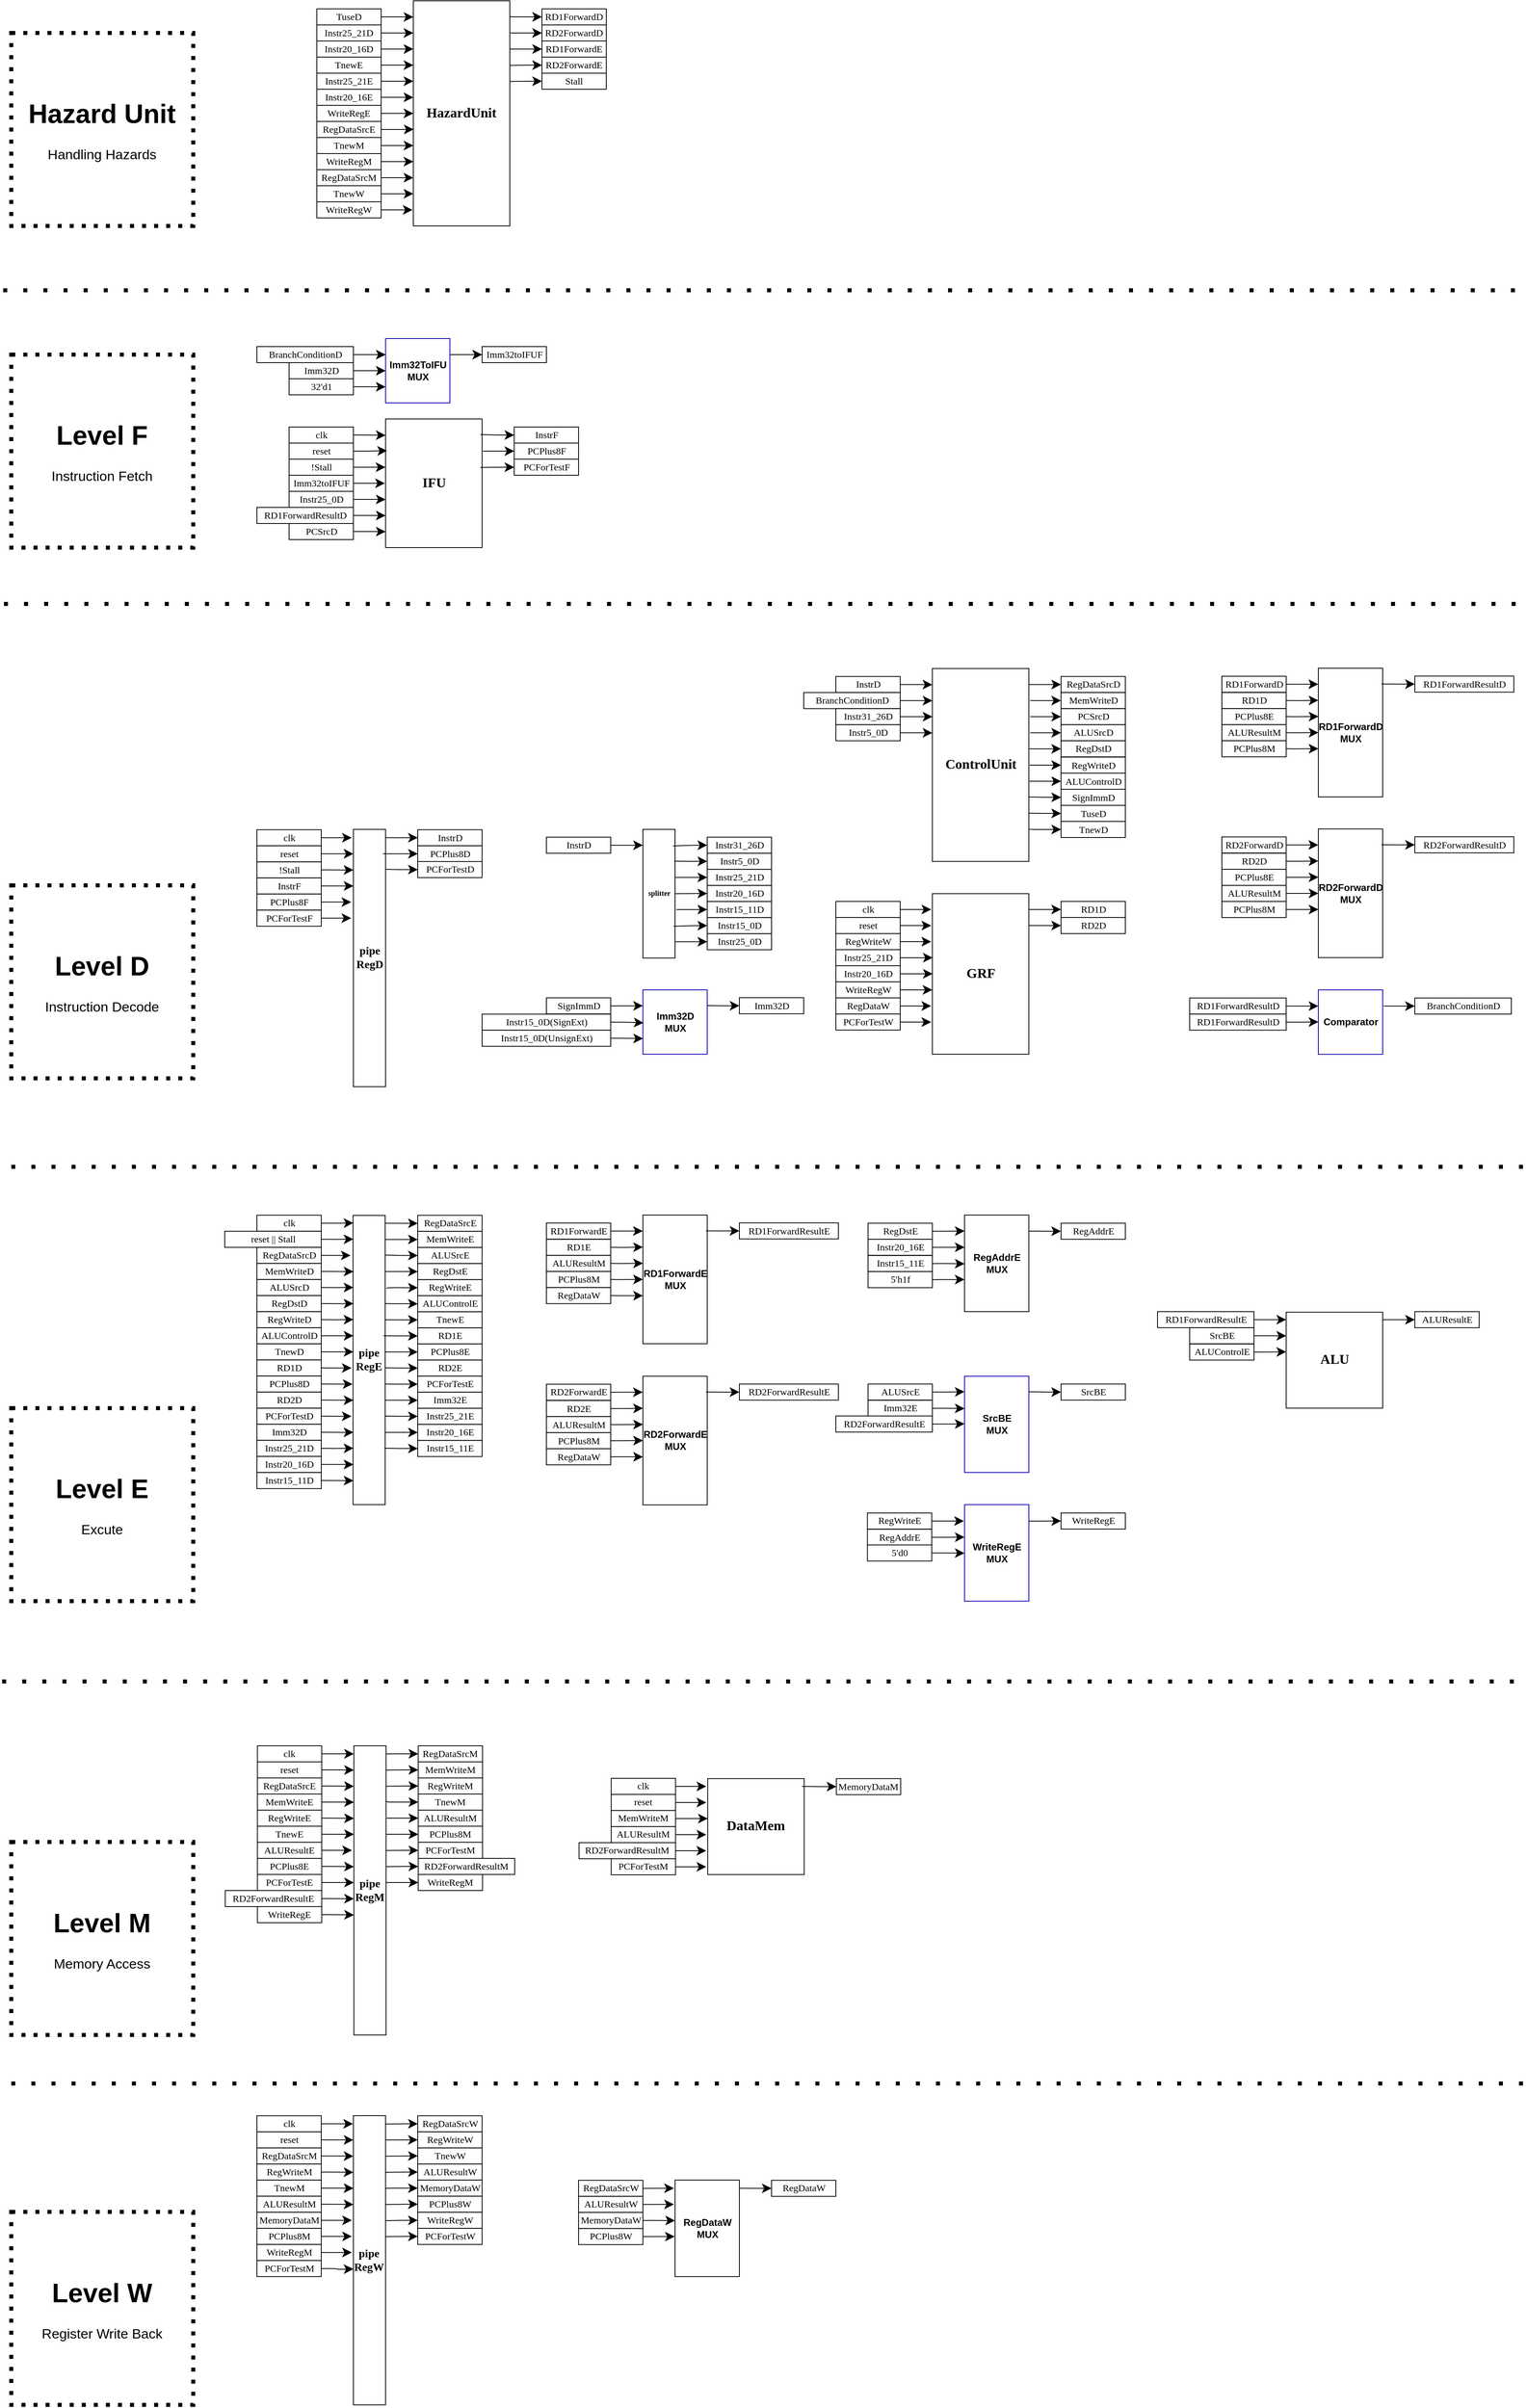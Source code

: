 <mxfile version="20.3.0" type="device"><diagram id="Qi1Oklxj-jETXLiOYVhB" name="第 1 页"><mxGraphModel dx="3818" dy="1831" grid="1" gridSize="10" guides="1" tooltips="1" connect="1" arrows="0" fold="1" page="1" pageScale="1" pageWidth="426" pageHeight="400" math="0" shadow="0"><root><mxCell id="0"/><mxCell id="1" parent="0"/><mxCell id="0VaHaEKMv5tzecAwA93q-303" value="" style="group" parent="1" vertex="1" connectable="0"><mxGeometry x="-630" y="120" width="740" height="280" as="geometry"/></mxCell><mxCell id="0VaHaEKMv5tzecAwA93q-136" value="" style="group" parent="0VaHaEKMv5tzecAwA93q-303" vertex="1" connectable="0"><mxGeometry x="380" width="360" height="280" as="geometry"/></mxCell><mxCell id="0VaHaEKMv5tzecAwA93q-27" value="HazardUnit" style="rounded=0;whiteSpace=wrap;html=1;fontFamily=Consolas;fontSize=17;points=[];fontStyle=1" parent="0VaHaEKMv5tzecAwA93q-136" vertex="1"><mxGeometry x="120" width="120" height="280" as="geometry"/></mxCell><mxCell id="0VaHaEKMv5tzecAwA93q-67" style="edgeStyle=orthogonalEdgeStyle;orthogonalLoop=1;jettySize=auto;html=1;exitX=1;exitY=0.5;exitDx=0;exitDy=0;exitPerimeter=0;entryX=0;entryY=0.072;entryDx=0;entryDy=0;entryPerimeter=0;fontSize=12;endArrow=classic;endFill=1;startSize=14;endSize=9;" parent="0VaHaEKMv5tzecAwA93q-136" source="0VaHaEKMv5tzecAwA93q-28" target="0VaHaEKMv5tzecAwA93q-27" edge="1"><mxGeometry relative="1" as="geometry"/></mxCell><mxCell id="0VaHaEKMv5tzecAwA93q-28" value="TuseD" style="rounded=0;whiteSpace=wrap;html=1;fontFamily=Consolas;fontSize=12;points=[[0,0.5,0,0,0],[1,0.5,0,0,0]];shadow=0;" parent="0VaHaEKMv5tzecAwA93q-136" vertex="1"><mxGeometry y="10" width="80" height="20" as="geometry"/></mxCell><mxCell id="0VaHaEKMv5tzecAwA93q-68" style="edgeStyle=orthogonalEdgeStyle;orthogonalLoop=1;jettySize=auto;html=1;exitX=1;exitY=0.5;exitDx=0;exitDy=0;exitPerimeter=0;entryX=0;entryY=0.143;entryDx=0;entryDy=0;entryPerimeter=0;fontSize=12;endArrow=classic;endFill=1;startSize=14;endSize=9;" parent="0VaHaEKMv5tzecAwA93q-136" source="0VaHaEKMv5tzecAwA93q-33" target="0VaHaEKMv5tzecAwA93q-27" edge="1"><mxGeometry relative="1" as="geometry"/></mxCell><mxCell id="0VaHaEKMv5tzecAwA93q-33" value="Instr25_21D" style="rounded=0;whiteSpace=wrap;html=1;fontFamily=Consolas;fontSize=12;points=[[0,0.5,0,0,0],[1,0.5,0,0,0]];shadow=0;" parent="0VaHaEKMv5tzecAwA93q-136" vertex="1"><mxGeometry y="30" width="80" height="20" as="geometry"/></mxCell><mxCell id="0VaHaEKMv5tzecAwA93q-69" style="edgeStyle=orthogonalEdgeStyle;orthogonalLoop=1;jettySize=auto;html=1;exitX=1;exitY=0.5;exitDx=0;exitDy=0;exitPerimeter=0;entryX=0;entryY=0.214;entryDx=0;entryDy=0;entryPerimeter=0;fontSize=12;endArrow=classic;endFill=1;startSize=14;endSize=9;" parent="0VaHaEKMv5tzecAwA93q-136" source="0VaHaEKMv5tzecAwA93q-38" target="0VaHaEKMv5tzecAwA93q-27" edge="1"><mxGeometry relative="1" as="geometry"/></mxCell><mxCell id="0VaHaEKMv5tzecAwA93q-38" value="Instr20_16D" style="rounded=0;whiteSpace=wrap;html=1;fontFamily=Consolas;fontSize=12;points=[[0,0.5,0,0,0],[1,0.5,0,0,0]];shadow=0;" parent="0VaHaEKMv5tzecAwA93q-136" vertex="1"><mxGeometry y="50" width="80" height="20" as="geometry"/></mxCell><mxCell id="0VaHaEKMv5tzecAwA93q-71" style="edgeStyle=orthogonalEdgeStyle;orthogonalLoop=1;jettySize=auto;html=1;exitX=1;exitY=0.5;exitDx=0;exitDy=0;exitPerimeter=0;entryX=0;entryY=0.286;entryDx=0;entryDy=0;entryPerimeter=0;fontSize=12;endArrow=classic;endFill=1;startSize=14;endSize=9;" parent="0VaHaEKMv5tzecAwA93q-136" source="0VaHaEKMv5tzecAwA93q-39" target="0VaHaEKMv5tzecAwA93q-27" edge="1"><mxGeometry relative="1" as="geometry"/></mxCell><mxCell id="0VaHaEKMv5tzecAwA93q-39" value="TnewE" style="rounded=0;whiteSpace=wrap;html=1;fontFamily=Consolas;fontSize=12;points=[[0,0.5,0,0,0],[1,0.5,0,0,0]];shadow=0;" parent="0VaHaEKMv5tzecAwA93q-136" vertex="1"><mxGeometry y="70" width="80" height="20" as="geometry"/></mxCell><mxCell id="0VaHaEKMv5tzecAwA93q-72" style="edgeStyle=orthogonalEdgeStyle;orthogonalLoop=1;jettySize=auto;html=1;exitX=1;exitY=0.5;exitDx=0;exitDy=0;exitPerimeter=0;entryX=0;entryY=0.357;entryDx=0;entryDy=0;entryPerimeter=0;fontSize=12;endArrow=classic;endFill=1;startSize=14;endSize=9;" parent="0VaHaEKMv5tzecAwA93q-136" source="0VaHaEKMv5tzecAwA93q-40" target="0VaHaEKMv5tzecAwA93q-27" edge="1"><mxGeometry relative="1" as="geometry"/></mxCell><mxCell id="0VaHaEKMv5tzecAwA93q-40" value="Instr25_21E" style="rounded=0;whiteSpace=wrap;html=1;fontFamily=Consolas;fontSize=12;points=[[0,0.5,0,0,0],[1,0.5,0,0,0]];shadow=0;" parent="0VaHaEKMv5tzecAwA93q-136" vertex="1"><mxGeometry y="90" width="80" height="20" as="geometry"/></mxCell><mxCell id="0VaHaEKMv5tzecAwA93q-73" style="edgeStyle=orthogonalEdgeStyle;orthogonalLoop=1;jettySize=auto;html=1;exitX=1;exitY=0.5;exitDx=0;exitDy=0;exitPerimeter=0;entryX=0;entryY=0.429;entryDx=0;entryDy=0;entryPerimeter=0;fontSize=12;endArrow=classic;endFill=1;startSize=14;endSize=9;" parent="0VaHaEKMv5tzecAwA93q-136" source="0VaHaEKMv5tzecAwA93q-41" target="0VaHaEKMv5tzecAwA93q-27" edge="1"><mxGeometry relative="1" as="geometry"/></mxCell><mxCell id="0VaHaEKMv5tzecAwA93q-41" value="Instr20_16E" style="rounded=0;whiteSpace=wrap;html=1;fontFamily=Consolas;fontSize=12;points=[[0,0.5,0,0,0],[1,0.5,0,0,0]];shadow=0;" parent="0VaHaEKMv5tzecAwA93q-136" vertex="1"><mxGeometry y="110" width="80" height="20" as="geometry"/></mxCell><mxCell id="0VaHaEKMv5tzecAwA93q-74" style="edgeStyle=orthogonalEdgeStyle;orthogonalLoop=1;jettySize=auto;html=1;exitX=1;exitY=0.5;exitDx=0;exitDy=0;exitPerimeter=0;entryX=0;entryY=0.5;entryDx=0;entryDy=0;entryPerimeter=0;fontSize=12;endArrow=classic;endFill=1;startSize=14;endSize=9;" parent="0VaHaEKMv5tzecAwA93q-136" source="0VaHaEKMv5tzecAwA93q-42" target="0VaHaEKMv5tzecAwA93q-27" edge="1"><mxGeometry relative="1" as="geometry"/></mxCell><mxCell id="0VaHaEKMv5tzecAwA93q-42" value="WriteRegE" style="rounded=0;whiteSpace=wrap;html=1;fontFamily=Consolas;fontSize=12;points=[[0,0.5,0,0,0],[1,0.5,0,0,0]];shadow=0;" parent="0VaHaEKMv5tzecAwA93q-136" vertex="1"><mxGeometry y="130" width="80" height="20" as="geometry"/></mxCell><mxCell id="0VaHaEKMv5tzecAwA93q-75" style="edgeStyle=orthogonalEdgeStyle;orthogonalLoop=1;jettySize=auto;html=1;exitX=1;exitY=0.5;exitDx=0;exitDy=0;exitPerimeter=0;entryX=0.003;entryY=0.571;entryDx=0;entryDy=0;entryPerimeter=0;fontSize=12;endArrow=classic;endFill=1;startSize=14;endSize=9;" parent="0VaHaEKMv5tzecAwA93q-136" source="0VaHaEKMv5tzecAwA93q-43" target="0VaHaEKMv5tzecAwA93q-27" edge="1"><mxGeometry relative="1" as="geometry"/></mxCell><mxCell id="0VaHaEKMv5tzecAwA93q-43" value="RegDataSrcE" style="rounded=0;whiteSpace=wrap;html=1;fontFamily=Consolas;fontSize=12;points=[[0,0.5,0,0,0],[1,0.5,0,0,0]];shadow=0;" parent="0VaHaEKMv5tzecAwA93q-136" vertex="1"><mxGeometry y="150" width="80" height="20" as="geometry"/></mxCell><mxCell id="0VaHaEKMv5tzecAwA93q-76" style="edgeStyle=orthogonalEdgeStyle;orthogonalLoop=1;jettySize=auto;html=1;exitX=1;exitY=0.5;exitDx=0;exitDy=0;exitPerimeter=0;entryX=0;entryY=0.643;entryDx=0;entryDy=0;entryPerimeter=0;fontSize=12;endArrow=classic;endFill=1;startSize=14;endSize=9;" parent="0VaHaEKMv5tzecAwA93q-136" source="0VaHaEKMv5tzecAwA93q-44" target="0VaHaEKMv5tzecAwA93q-27" edge="1"><mxGeometry relative="1" as="geometry"/></mxCell><mxCell id="0VaHaEKMv5tzecAwA93q-44" value="TnewM" style="rounded=0;whiteSpace=wrap;html=1;fontFamily=Consolas;fontSize=12;points=[[0,0.5,0,0,0],[1,0.5,0,0,0]];shadow=0;" parent="0VaHaEKMv5tzecAwA93q-136" vertex="1"><mxGeometry y="170" width="80" height="20" as="geometry"/></mxCell><mxCell id="0VaHaEKMv5tzecAwA93q-77" style="edgeStyle=orthogonalEdgeStyle;orthogonalLoop=1;jettySize=auto;html=1;exitX=1;exitY=0.5;exitDx=0;exitDy=0;exitPerimeter=0;entryX=0;entryY=0.714;entryDx=0;entryDy=0;entryPerimeter=0;fontSize=12;endArrow=classic;endFill=1;startSize=14;endSize=9;" parent="0VaHaEKMv5tzecAwA93q-136" source="0VaHaEKMv5tzecAwA93q-45" target="0VaHaEKMv5tzecAwA93q-27" edge="1"><mxGeometry relative="1" as="geometry"/></mxCell><mxCell id="0VaHaEKMv5tzecAwA93q-45" value="WriteRegM" style="rounded=0;whiteSpace=wrap;html=1;fontFamily=Consolas;fontSize=12;points=[[0,0.5,0,0,0],[1,0.5,0,0,0]];shadow=0;" parent="0VaHaEKMv5tzecAwA93q-136" vertex="1"><mxGeometry y="190" width="80" height="20" as="geometry"/></mxCell><mxCell id="0VaHaEKMv5tzecAwA93q-78" style="edgeStyle=orthogonalEdgeStyle;orthogonalLoop=1;jettySize=auto;html=1;exitX=1;exitY=0.5;exitDx=0;exitDy=0;exitPerimeter=0;entryX=0;entryY=0.786;entryDx=0;entryDy=0;entryPerimeter=0;fontSize=12;endArrow=classic;endFill=1;startSize=14;endSize=9;" parent="0VaHaEKMv5tzecAwA93q-136" source="0VaHaEKMv5tzecAwA93q-46" target="0VaHaEKMv5tzecAwA93q-27" edge="1"><mxGeometry relative="1" as="geometry"/></mxCell><mxCell id="0VaHaEKMv5tzecAwA93q-46" value="RegDataSrcM" style="rounded=0;whiteSpace=wrap;html=1;fontFamily=Consolas;fontSize=12;points=[[0,0.5,0,0,0],[1,0.5,0,0,0]];shadow=0;" parent="0VaHaEKMv5tzecAwA93q-136" vertex="1"><mxGeometry y="210" width="80" height="20" as="geometry"/></mxCell><mxCell id="0VaHaEKMv5tzecAwA93q-79" style="edgeStyle=orthogonalEdgeStyle;orthogonalLoop=1;jettySize=auto;html=1;exitX=1;exitY=0.5;exitDx=0;exitDy=0;exitPerimeter=0;entryX=0;entryY=0.857;entryDx=0;entryDy=0;entryPerimeter=0;fontSize=12;endArrow=classic;endFill=1;startSize=14;endSize=9;" parent="0VaHaEKMv5tzecAwA93q-136" source="0VaHaEKMv5tzecAwA93q-47" target="0VaHaEKMv5tzecAwA93q-27" edge="1"><mxGeometry relative="1" as="geometry"/></mxCell><mxCell id="0VaHaEKMv5tzecAwA93q-47" value="TnewW" style="rounded=0;whiteSpace=wrap;html=1;fontFamily=Consolas;fontSize=12;points=[[0,0.5,0,0,0],[1,0.5,0,0,0]];shadow=0;" parent="0VaHaEKMv5tzecAwA93q-136" vertex="1"><mxGeometry y="230" width="80" height="20" as="geometry"/></mxCell><mxCell id="0VaHaEKMv5tzecAwA93q-80" style="edgeStyle=orthogonalEdgeStyle;orthogonalLoop=1;jettySize=auto;html=1;exitX=1;exitY=0.5;exitDx=0;exitDy=0;exitPerimeter=0;entryX=-0.008;entryY=0.927;entryDx=0;entryDy=0;entryPerimeter=0;fontSize=12;endArrow=classic;endFill=1;startSize=14;endSize=9;" parent="0VaHaEKMv5tzecAwA93q-136" source="0VaHaEKMv5tzecAwA93q-48" target="0VaHaEKMv5tzecAwA93q-27" edge="1"><mxGeometry relative="1" as="geometry"/></mxCell><mxCell id="0VaHaEKMv5tzecAwA93q-48" value="WriteRegW" style="rounded=0;whiteSpace=wrap;html=1;fontFamily=Consolas;fontSize=12;points=[[0,0.5,0,0,0],[1,0.5,0,0,0]];shadow=0;" parent="0VaHaEKMv5tzecAwA93q-136" vertex="1"><mxGeometry y="250" width="80" height="20" as="geometry"/></mxCell><mxCell id="0VaHaEKMv5tzecAwA93q-83" style="edgeStyle=orthogonalEdgeStyle;orthogonalLoop=1;jettySize=auto;html=1;exitX=0;exitY=0.5;exitDx=0;exitDy=0;exitPerimeter=0;entryX=1;entryY=0.071;entryDx=0;entryDy=0;entryPerimeter=0;fontSize=12;endArrow=none;endFill=0;startSize=9;endSize=9;snapToPoint=0;fixDash=0;startArrow=classic;startFill=1;" parent="0VaHaEKMv5tzecAwA93q-136" source="0VaHaEKMv5tzecAwA93q-65" target="0VaHaEKMv5tzecAwA93q-27" edge="1"><mxGeometry relative="1" as="geometry"/></mxCell><mxCell id="0VaHaEKMv5tzecAwA93q-65" value="RD1ForwardD" style="rounded=0;whiteSpace=wrap;html=1;fontFamily=Consolas;fontSize=12;points=[[0,0.5,0,0,0],[1,0.5,0,0,0]];shadow=0;" parent="0VaHaEKMv5tzecAwA93q-136" vertex="1"><mxGeometry x="280" y="10" width="80" height="20" as="geometry"/></mxCell><mxCell id="0VaHaEKMv5tzecAwA93q-88" style="edgeStyle=orthogonalEdgeStyle;orthogonalLoop=1;jettySize=auto;html=1;exitX=0;exitY=0.5;exitDx=0;exitDy=0;exitPerimeter=0;entryX=1.007;entryY=0.145;entryDx=0;entryDy=0;entryPerimeter=0;fontSize=12;startArrow=classic;startFill=1;endArrow=none;endFill=0;startSize=9;endSize=9;" parent="0VaHaEKMv5tzecAwA93q-136" source="0VaHaEKMv5tzecAwA93q-86" target="0VaHaEKMv5tzecAwA93q-27" edge="1"><mxGeometry relative="1" as="geometry"/></mxCell><mxCell id="0VaHaEKMv5tzecAwA93q-86" value="RD2ForwardD" style="rounded=0;whiteSpace=wrap;html=1;fontFamily=Consolas;fontSize=12;points=[[0,0.5,0,0,0],[1,0.5,0,0,0]];shadow=0;" parent="0VaHaEKMv5tzecAwA93q-136" vertex="1"><mxGeometry x="280" y="30" width="80" height="20" as="geometry"/></mxCell><mxCell id="0VaHaEKMv5tzecAwA93q-91" style="edgeStyle=orthogonalEdgeStyle;orthogonalLoop=1;jettySize=auto;html=1;exitX=0;exitY=0.5;exitDx=0;exitDy=0;exitPerimeter=0;entryX=1.001;entryY=0.212;entryDx=0;entryDy=0;entryPerimeter=0;fontSize=12;startArrow=classic;startFill=1;endArrow=none;endFill=0;startSize=9;endSize=9;" parent="0VaHaEKMv5tzecAwA93q-136" source="0VaHaEKMv5tzecAwA93q-89" target="0VaHaEKMv5tzecAwA93q-27" edge="1"><mxGeometry relative="1" as="geometry"/></mxCell><mxCell id="0VaHaEKMv5tzecAwA93q-89" value="RD1ForwardE" style="rounded=0;whiteSpace=wrap;html=1;fontFamily=Consolas;fontSize=12;points=[[0,0.5,0,0,0],[1,0.5,0,0,0]];shadow=0;" parent="0VaHaEKMv5tzecAwA93q-136" vertex="1"><mxGeometry x="280" y="50" width="80" height="20" as="geometry"/></mxCell><mxCell id="0VaHaEKMv5tzecAwA93q-92" style="edgeStyle=orthogonalEdgeStyle;orthogonalLoop=1;jettySize=auto;html=1;exitX=0;exitY=0.5;exitDx=0;exitDy=0;exitPerimeter=0;entryX=0.998;entryY=0.287;entryDx=0;entryDy=0;entryPerimeter=0;fontSize=12;startArrow=classic;startFill=1;endArrow=none;endFill=0;startSize=9;endSize=9;" parent="0VaHaEKMv5tzecAwA93q-136" source="0VaHaEKMv5tzecAwA93q-90" target="0VaHaEKMv5tzecAwA93q-27" edge="1"><mxGeometry relative="1" as="geometry"/></mxCell><mxCell id="0VaHaEKMv5tzecAwA93q-90" value="RD2ForwardE" style="rounded=0;whiteSpace=wrap;html=1;fontFamily=Consolas;fontSize=12;points=[[0,0.5,0,0,0],[1,0.5,0,0,0]];shadow=0;" parent="0VaHaEKMv5tzecAwA93q-136" vertex="1"><mxGeometry x="280" y="70" width="80" height="20" as="geometry"/></mxCell><mxCell id="0VaHaEKMv5tzecAwA93q-94" style="edgeStyle=orthogonalEdgeStyle;orthogonalLoop=1;jettySize=auto;html=1;exitX=0;exitY=0.5;exitDx=0;exitDy=0;exitPerimeter=0;entryX=1;entryY=0.358;entryDx=0;entryDy=0;entryPerimeter=0;fontSize=12;startArrow=classic;startFill=1;endArrow=none;endFill=0;startSize=9;endSize=9;" parent="0VaHaEKMv5tzecAwA93q-136" source="0VaHaEKMv5tzecAwA93q-93" target="0VaHaEKMv5tzecAwA93q-27" edge="1"><mxGeometry relative="1" as="geometry"/></mxCell><mxCell id="0VaHaEKMv5tzecAwA93q-93" value="Stall" style="rounded=0;whiteSpace=wrap;html=1;fontFamily=Consolas;fontSize=12;points=[[0,0.5,0,0,0],[1,0.5,0,0,0]];shadow=0;" parent="0VaHaEKMv5tzecAwA93q-136" vertex="1"><mxGeometry x="280" y="90" width="80" height="20" as="geometry"/></mxCell><mxCell id="0VaHaEKMv5tzecAwA93q-302" value="&lt;h1 style=&quot;font-size: 33px;&quot;&gt;Hazard Unit&lt;/h1&gt;&lt;div style=&quot;&quot;&gt;&lt;font style=&quot;font-size: 17px;&quot;&gt;Handling Hazards&lt;/font&gt;&lt;/div&gt;" style="text;html=1;strokeColor=default;fillColor=none;spacing=5;spacingTop=-20;whiteSpace=wrap;overflow=hidden;rounded=0;shadow=0;glass=0;dashed=1;dashPattern=1 2;sketch=0;fontSize=9;align=center;verticalAlign=middle;strokeWidth=5;" parent="0VaHaEKMv5tzecAwA93q-303" vertex="1"><mxGeometry y="40" width="226.34" height="240" as="geometry"/></mxCell><mxCell id="0VaHaEKMv5tzecAwA93q-304" value="" style="group" parent="1" vertex="1" connectable="0"><mxGeometry x="-630" y="540" width="705.51" height="260" as="geometry"/></mxCell><mxCell id="0VaHaEKMv5tzecAwA93q-117" value="" style="group;fillColor=none;gradientColor=none;fontSize=12;" parent="0VaHaEKMv5tzecAwA93q-304" vertex="1" connectable="0"><mxGeometry x="305.51" width="360" height="80" as="geometry"/></mxCell><mxCell id="0VaHaEKMv5tzecAwA93q-97" value="Imm32ToIFU&lt;br style=&quot;font-size: 12px;&quot;&gt;MUX" style="rounded=0;whiteSpace=wrap;html=1;fontSize=12;glass=0;shadow=0;sketch=0;gradientColor=none;perimeterSpacing=0;strokeColor=#0B00B0;points=[];fontStyle=1" parent="0VaHaEKMv5tzecAwA93q-117" vertex="1"><mxGeometry x="160" width="80" height="80" as="geometry"/></mxCell><mxCell id="0VaHaEKMv5tzecAwA93q-101" style="edgeStyle=orthogonalEdgeStyle;orthogonalLoop=1;jettySize=auto;html=1;exitX=1;exitY=0.5;exitDx=0;exitDy=0;exitPerimeter=0;fontSize=12;startArrow=none;startFill=0;endArrow=classic;endFill=1;startSize=9;endSize=9;entryX=0;entryY=0.25;entryDx=0;entryDy=0;entryPerimeter=0;" parent="0VaHaEKMv5tzecAwA93q-117" source="0VaHaEKMv5tzecAwA93q-98" target="0VaHaEKMv5tzecAwA93q-97" edge="1"><mxGeometry relative="1" as="geometry"><mxPoint x="150" y="20" as="targetPoint"/></mxGeometry></mxCell><mxCell id="0VaHaEKMv5tzecAwA93q-98" value="BranchConditionD" style="rounded=0;whiteSpace=wrap;html=1;fontFamily=Consolas;fontSize=12;points=[[0,0.5,0,0,0],[1,0.5,0,0,0]];shadow=0;" parent="0VaHaEKMv5tzecAwA93q-117" vertex="1"><mxGeometry y="10" width="120" height="20" as="geometry"/></mxCell><mxCell id="0VaHaEKMv5tzecAwA93q-102" style="edgeStyle=orthogonalEdgeStyle;orthogonalLoop=1;jettySize=auto;html=1;exitX=1;exitY=0.5;exitDx=0;exitDy=0;exitPerimeter=0;fontSize=12;startArrow=none;startFill=0;endArrow=classic;endFill=1;startSize=9;endSize=9;entryX=0;entryY=0.5;entryDx=0;entryDy=0;entryPerimeter=0;" parent="0VaHaEKMv5tzecAwA93q-117" source="0VaHaEKMv5tzecAwA93q-99" target="0VaHaEKMv5tzecAwA93q-97" edge="1"><mxGeometry relative="1" as="geometry"><mxPoint x="150" y="40" as="targetPoint"/></mxGeometry></mxCell><mxCell id="0VaHaEKMv5tzecAwA93q-99" value="Imm32D" style="rounded=0;whiteSpace=wrap;html=1;fontFamily=Consolas;fontSize=12;points=[[0,0.5,0,0,0],[1,0.5,0,0,0]];shadow=0;" parent="0VaHaEKMv5tzecAwA93q-117" vertex="1"><mxGeometry x="40" y="30" width="80" height="20" as="geometry"/></mxCell><mxCell id="0VaHaEKMv5tzecAwA93q-104" style="edgeStyle=orthogonalEdgeStyle;orthogonalLoop=1;jettySize=auto;html=1;exitX=1;exitY=0.5;exitDx=0;exitDy=0;exitPerimeter=0;entryX=0;entryY=0.751;entryDx=0;entryDy=0;entryPerimeter=0;fontSize=12;startArrow=none;startFill=0;endArrow=classic;endFill=1;startSize=9;endSize=9;" parent="0VaHaEKMv5tzecAwA93q-117" source="0VaHaEKMv5tzecAwA93q-100" target="0VaHaEKMv5tzecAwA93q-97" edge="1"><mxGeometry relative="1" as="geometry"/></mxCell><mxCell id="0VaHaEKMv5tzecAwA93q-100" value="32'd1" style="rounded=0;whiteSpace=wrap;html=1;fontFamily=Consolas;fontSize=12;points=[[0,0.5,0,0,0],[1,0.5,0,0,0]];shadow=0;" parent="0VaHaEKMv5tzecAwA93q-117" vertex="1"><mxGeometry x="40" y="50" width="80" height="20" as="geometry"/></mxCell><mxCell id="0VaHaEKMv5tzecAwA93q-107" style="edgeStyle=orthogonalEdgeStyle;orthogonalLoop=1;jettySize=auto;html=1;exitX=0;exitY=0.5;exitDx=0;exitDy=0;exitPerimeter=0;entryX=1;entryY=0.25;entryDx=0;entryDy=0;entryPerimeter=0;fontSize=17;startArrow=classic;startFill=1;endArrow=none;endFill=0;startSize=9;endSize=9;" parent="0VaHaEKMv5tzecAwA93q-117" source="0VaHaEKMv5tzecAwA93q-105" target="0VaHaEKMv5tzecAwA93q-97" edge="1"><mxGeometry relative="1" as="geometry"/></mxCell><mxCell id="0VaHaEKMv5tzecAwA93q-105" value="Imm32toIFUF" style="rounded=0;whiteSpace=wrap;html=1;fontFamily=Consolas;fontSize=12;points=[[0,0.5,0,0,0],[1,0.5,0,0,0]];shadow=0;" parent="0VaHaEKMv5tzecAwA93q-117" vertex="1"><mxGeometry x="280" y="10" width="80" height="20" as="geometry"/></mxCell><mxCell id="0VaHaEKMv5tzecAwA93q-135" value="" style="group" parent="0VaHaEKMv5tzecAwA93q-304" vertex="1" connectable="0"><mxGeometry x="305.51" y="100" width="400" height="160" as="geometry"/></mxCell><mxCell id="0VaHaEKMv5tzecAwA93q-108" value="IFU" style="rounded=0;whiteSpace=wrap;html=1;fontFamily=Consolas;fontSize=17;points=[];fontStyle=1" parent="0VaHaEKMv5tzecAwA93q-135" vertex="1"><mxGeometry x="160" width="120" height="160" as="geometry"/></mxCell><mxCell id="0VaHaEKMv5tzecAwA93q-121" style="edgeStyle=orthogonalEdgeStyle;orthogonalLoop=1;jettySize=auto;html=1;exitX=1;exitY=0.5;exitDx=0;exitDy=0;exitPerimeter=0;entryX=0;entryY=0.127;entryDx=0;entryDy=0;entryPerimeter=0;fontSize=8;startArrow=none;startFill=0;endArrow=classic;endFill=1;startSize=9;endSize=9;" parent="0VaHaEKMv5tzecAwA93q-135" source="0VaHaEKMv5tzecAwA93q-109" target="0VaHaEKMv5tzecAwA93q-108" edge="1"><mxGeometry relative="1" as="geometry"/></mxCell><mxCell id="0VaHaEKMv5tzecAwA93q-109" value="clk" style="rounded=0;whiteSpace=wrap;html=1;fontFamily=Consolas;fontSize=12;points=[[0,0.5,0,0,0],[1,0.5,0,0,0]];shadow=0;" parent="0VaHaEKMv5tzecAwA93q-135" vertex="1"><mxGeometry x="40" y="10" width="80" height="20" as="geometry"/></mxCell><mxCell id="0VaHaEKMv5tzecAwA93q-122" style="edgeStyle=orthogonalEdgeStyle;orthogonalLoop=1;jettySize=auto;html=1;exitX=1;exitY=0.5;exitDx=0;exitDy=0;exitPerimeter=0;entryX=0.015;entryY=0.246;entryDx=0;entryDy=0;entryPerimeter=0;fontSize=8;startArrow=none;startFill=0;endArrow=classic;endFill=1;startSize=9;endSize=9;" parent="0VaHaEKMv5tzecAwA93q-135" source="0VaHaEKMv5tzecAwA93q-110" target="0VaHaEKMv5tzecAwA93q-108" edge="1"><mxGeometry relative="1" as="geometry"/></mxCell><mxCell id="0VaHaEKMv5tzecAwA93q-110" value="reset" style="rounded=0;whiteSpace=wrap;html=1;fontFamily=Consolas;fontSize=12;points=[[0,0.5,0,0,0],[1,0.5,0,0,0]];shadow=0;" parent="0VaHaEKMv5tzecAwA93q-135" vertex="1"><mxGeometry x="40" y="30" width="80" height="20" as="geometry"/></mxCell><mxCell id="0VaHaEKMv5tzecAwA93q-124" style="edgeStyle=orthogonalEdgeStyle;orthogonalLoop=1;jettySize=auto;html=1;exitX=1;exitY=0.5;exitDx=0;exitDy=0;exitPerimeter=0;entryX=-0.002;entryY=0.372;entryDx=0;entryDy=0;entryPerimeter=0;fontSize=8;startArrow=none;startFill=0;endArrow=classic;endFill=1;startSize=9;endSize=9;" parent="0VaHaEKMv5tzecAwA93q-135" source="0VaHaEKMv5tzecAwA93q-111" target="0VaHaEKMv5tzecAwA93q-108" edge="1"><mxGeometry relative="1" as="geometry"/></mxCell><mxCell id="0VaHaEKMv5tzecAwA93q-111" value="!Stall" style="rounded=0;whiteSpace=wrap;html=1;fontFamily=Consolas;fontSize=12;points=[[0,0.5,0,0,0],[1,0.5,0,0,0]];shadow=0;" parent="0VaHaEKMv5tzecAwA93q-135" vertex="1"><mxGeometry x="40" y="50" width="80" height="20" as="geometry"/></mxCell><mxCell id="0VaHaEKMv5tzecAwA93q-125" style="edgeStyle=orthogonalEdgeStyle;orthogonalLoop=1;jettySize=auto;html=1;exitX=1;exitY=0.5;exitDx=0;exitDy=0;exitPerimeter=0;entryX=-0.008;entryY=0.505;entryDx=0;entryDy=0;entryPerimeter=0;fontSize=8;startArrow=none;startFill=0;endArrow=classic;endFill=1;startSize=9;endSize=9;" parent="0VaHaEKMv5tzecAwA93q-135" source="0VaHaEKMv5tzecAwA93q-112" target="0VaHaEKMv5tzecAwA93q-108" edge="1"><mxGeometry relative="1" as="geometry"/></mxCell><mxCell id="0VaHaEKMv5tzecAwA93q-112" value="Imm32toIFUF" style="rounded=0;whiteSpace=wrap;html=1;fontFamily=Consolas;fontSize=12;points=[[0,0.5,0,0,0],[1,0.5,0,0,0]];shadow=0;" parent="0VaHaEKMv5tzecAwA93q-135" vertex="1"><mxGeometry x="40" y="70" width="80" height="20" as="geometry"/></mxCell><mxCell id="0VaHaEKMv5tzecAwA93q-126" style="edgeStyle=orthogonalEdgeStyle;orthogonalLoop=1;jettySize=auto;html=1;exitX=1;exitY=0.5;exitDx=0;exitDy=0;exitPerimeter=0;entryX=0;entryY=0.626;entryDx=0;entryDy=0;entryPerimeter=0;fontSize=8;startArrow=none;startFill=0;endArrow=classic;endFill=1;startSize=9;endSize=9;" parent="0VaHaEKMv5tzecAwA93q-135" source="0VaHaEKMv5tzecAwA93q-113" target="0VaHaEKMv5tzecAwA93q-108" edge="1"><mxGeometry relative="1" as="geometry"/></mxCell><mxCell id="0VaHaEKMv5tzecAwA93q-113" value="Instr25_0D" style="rounded=0;whiteSpace=wrap;html=1;fontFamily=Consolas;fontSize=12;points=[[0,0.5,0,0,0],[1,0.5,0,0,0]];shadow=0;" parent="0VaHaEKMv5tzecAwA93q-135" vertex="1"><mxGeometry x="40" y="90" width="80" height="20" as="geometry"/></mxCell><mxCell id="0VaHaEKMv5tzecAwA93q-127" style="edgeStyle=orthogonalEdgeStyle;orthogonalLoop=1;jettySize=auto;html=1;exitX=1;exitY=0.5;exitDx=0;exitDy=0;exitPerimeter=0;entryX=0;entryY=0.751;entryDx=0;entryDy=0;entryPerimeter=0;fontSize=8;startArrow=none;startFill=0;endArrow=classic;endFill=1;startSize=9;endSize=9;" parent="0VaHaEKMv5tzecAwA93q-135" source="0VaHaEKMv5tzecAwA93q-114" target="0VaHaEKMv5tzecAwA93q-108" edge="1"><mxGeometry relative="1" as="geometry"/></mxCell><mxCell id="0VaHaEKMv5tzecAwA93q-114" value="RD1ForwardResultD" style="rounded=0;whiteSpace=wrap;html=1;fontFamily=Consolas;fontSize=12;points=[[0,0.5,0,0,0],[1,0.5,0,0,0]];shadow=0;" parent="0VaHaEKMv5tzecAwA93q-135" vertex="1"><mxGeometry y="110" width="120" height="20" as="geometry"/></mxCell><mxCell id="0VaHaEKMv5tzecAwA93q-129" style="edgeStyle=orthogonalEdgeStyle;orthogonalLoop=1;jettySize=auto;html=1;exitX=1;exitY=0.5;exitDx=0;exitDy=0;exitPerimeter=0;entryX=0;entryY=0.876;entryDx=0;entryDy=0;entryPerimeter=0;fontSize=8;startArrow=none;startFill=0;endArrow=classic;endFill=1;startSize=9;endSize=9;" parent="0VaHaEKMv5tzecAwA93q-135" source="0VaHaEKMv5tzecAwA93q-115" target="0VaHaEKMv5tzecAwA93q-108" edge="1"><mxGeometry relative="1" as="geometry"/></mxCell><mxCell id="0VaHaEKMv5tzecAwA93q-115" value="PCSrcD" style="rounded=0;whiteSpace=wrap;html=1;fontFamily=Consolas;fontSize=12;points=[[0,0.5,0,0,0],[1,0.5,0,0,0]];shadow=0;" parent="0VaHaEKMv5tzecAwA93q-135" vertex="1"><mxGeometry x="40" y="130" width="80" height="20" as="geometry"/></mxCell><mxCell id="0VaHaEKMv5tzecAwA93q-130" style="edgeStyle=orthogonalEdgeStyle;orthogonalLoop=1;jettySize=auto;html=1;exitX=0;exitY=0.5;exitDx=0;exitDy=0;exitPerimeter=0;entryX=0.983;entryY=0.121;entryDx=0;entryDy=0;entryPerimeter=0;fontSize=8;startArrow=classic;startFill=1;endArrow=none;endFill=0;startSize=9;endSize=9;" parent="0VaHaEKMv5tzecAwA93q-135" source="0VaHaEKMv5tzecAwA93q-118" target="0VaHaEKMv5tzecAwA93q-108" edge="1"><mxGeometry relative="1" as="geometry"/></mxCell><mxCell id="0VaHaEKMv5tzecAwA93q-118" value="InstrF" style="rounded=0;whiteSpace=wrap;html=1;fontFamily=Consolas;fontSize=12;points=[[0,0.5,0,0,0],[1,0.5,0,0,0]];shadow=0;" parent="0VaHaEKMv5tzecAwA93q-135" vertex="1"><mxGeometry x="320" y="10" width="80" height="20" as="geometry"/></mxCell><mxCell id="0VaHaEKMv5tzecAwA93q-133" style="edgeStyle=orthogonalEdgeStyle;orthogonalLoop=1;jettySize=auto;html=1;exitX=0;exitY=0.5;exitDx=0;exitDy=0;exitPerimeter=0;entryX=1.008;entryY=0.246;entryDx=0;entryDy=0;entryPerimeter=0;fontSize=8;startArrow=classic;startFill=1;endArrow=none;endFill=0;startSize=9;endSize=9;" parent="0VaHaEKMv5tzecAwA93q-135" source="0VaHaEKMv5tzecAwA93q-119" target="0VaHaEKMv5tzecAwA93q-108" edge="1"><mxGeometry relative="1" as="geometry"/></mxCell><mxCell id="0VaHaEKMv5tzecAwA93q-119" value="PCPlus8F" style="rounded=0;whiteSpace=wrap;html=1;fontFamily=Consolas;fontSize=12;points=[[0,0.5,0,0,0],[1,0.5,0,0,0]];shadow=0;" parent="0VaHaEKMv5tzecAwA93q-135" vertex="1"><mxGeometry x="320" y="30" width="80" height="20" as="geometry"/></mxCell><mxCell id="0VaHaEKMv5tzecAwA93q-134" style="edgeStyle=orthogonalEdgeStyle;orthogonalLoop=1;jettySize=auto;html=1;exitX=0;exitY=0.5;exitDx=0;exitDy=0;exitPerimeter=0;fontSize=8;startArrow=classic;startFill=1;endArrow=none;endFill=0;startSize=9;endSize=9;entryX=0.982;entryY=0.377;entryDx=0;entryDy=0;entryPerimeter=0;" parent="0VaHaEKMv5tzecAwA93q-135" source="0VaHaEKMv5tzecAwA93q-120" target="0VaHaEKMv5tzecAwA93q-108" edge="1"><mxGeometry relative="1" as="geometry"><mxPoint x="290" y="60" as="targetPoint"/></mxGeometry></mxCell><mxCell id="0VaHaEKMv5tzecAwA93q-120" value="PCForTestF" style="rounded=0;whiteSpace=wrap;html=1;fontFamily=Consolas;fontSize=12;points=[[0,0.5,0,0,0],[1,0.5,0,0,0]];shadow=0;" parent="0VaHaEKMv5tzecAwA93q-135" vertex="1"><mxGeometry x="320" y="50" width="80" height="20" as="geometry"/></mxCell><mxCell id="0VaHaEKMv5tzecAwA93q-300" value="&lt;h1 style=&quot;font-size: 33px;&quot;&gt;&lt;font style=&quot;font-size: 33px;&quot;&gt;Level F&lt;/font&gt;&lt;/h1&gt;&lt;div style=&quot;&quot;&gt;&lt;font style=&quot;font-size: 17px;&quot;&gt;Instruction Fetch&lt;/font&gt;&lt;/div&gt;" style="text;html=1;strokeColor=default;fillColor=none;spacing=5;spacingTop=-20;whiteSpace=wrap;overflow=hidden;rounded=0;shadow=0;glass=0;dashed=1;dashPattern=1 2;sketch=0;fontSize=9;align=center;verticalAlign=middle;strokeWidth=5;" parent="0VaHaEKMv5tzecAwA93q-304" vertex="1"><mxGeometry y="20" width="226.34" height="240" as="geometry"/></mxCell><mxCell id="0VaHaEKMv5tzecAwA93q-305" value="" style="group" parent="1" vertex="1" connectable="0"><mxGeometry x="-630" y="950" width="1868.65" height="520.37" as="geometry"/></mxCell><mxCell id="0VaHaEKMv5tzecAwA93q-158" value="" style="group" parent="0VaHaEKMv5tzecAwA93q-305" vertex="1" connectable="0"><mxGeometry x="305.51" y="200.37" width="280" height="320" as="geometry"/></mxCell><mxCell id="0VaHaEKMv5tzecAwA93q-139" value="pipe&lt;br&gt;RegD" style="rounded=0;whiteSpace=wrap;html=1;fontFamily=Consolas;fontSize=14;points=[];fontStyle=1;horizontal=1;" parent="0VaHaEKMv5tzecAwA93q-158" vertex="1"><mxGeometry x="120" width="40" height="320" as="geometry"/></mxCell><mxCell id="0VaHaEKMv5tzecAwA93q-146" style="edgeStyle=orthogonalEdgeStyle;orthogonalLoop=1;jettySize=auto;html=1;exitX=1;exitY=0.5;exitDx=0;exitDy=0;exitPerimeter=0;entryX=-0.053;entryY=0.033;entryDx=0;entryDy=0;entryPerimeter=0;fontSize=12;startArrow=none;startFill=0;endArrow=classic;endFill=1;startSize=9;endSize=9;" parent="0VaHaEKMv5tzecAwA93q-158" source="0VaHaEKMv5tzecAwA93q-140" target="0VaHaEKMv5tzecAwA93q-139" edge="1"><mxGeometry relative="1" as="geometry"/></mxCell><mxCell id="0VaHaEKMv5tzecAwA93q-140" value="clk" style="rounded=0;whiteSpace=wrap;html=1;fontFamily=Consolas;fontSize=12;points=[[0,0.5,0,0,0],[1,0.5,0,0,0]];shadow=0;" parent="0VaHaEKMv5tzecAwA93q-158" vertex="1"><mxGeometry y="0.44" width="80" height="20" as="geometry"/></mxCell><mxCell id="0VaHaEKMv5tzecAwA93q-147" style="edgeStyle=orthogonalEdgeStyle;orthogonalLoop=1;jettySize=auto;html=1;exitX=1;exitY=0.5;exitDx=0;exitDy=0;exitPerimeter=0;entryX=0;entryY=0.095;entryDx=0;entryDy=0;entryPerimeter=0;fontSize=12;startArrow=none;startFill=0;endArrow=classic;endFill=1;startSize=9;endSize=9;" parent="0VaHaEKMv5tzecAwA93q-158" source="0VaHaEKMv5tzecAwA93q-141" target="0VaHaEKMv5tzecAwA93q-139" edge="1"><mxGeometry relative="1" as="geometry"/></mxCell><mxCell id="0VaHaEKMv5tzecAwA93q-141" value="reset" style="rounded=0;whiteSpace=wrap;html=1;fontFamily=Consolas;fontSize=12;points=[[0,0.5,0,0,0],[1,0.5,0,0,0]];shadow=0;" parent="0VaHaEKMv5tzecAwA93q-158" vertex="1"><mxGeometry y="20.44" width="80" height="20" as="geometry"/></mxCell><mxCell id="0VaHaEKMv5tzecAwA93q-148" style="edgeStyle=orthogonalEdgeStyle;orthogonalLoop=1;jettySize=auto;html=1;exitX=1;exitY=0.5;exitDx=0;exitDy=0;exitPerimeter=0;entryX=0;entryY=0.158;entryDx=0;entryDy=0;entryPerimeter=0;fontSize=12;startArrow=none;startFill=0;endArrow=classic;endFill=1;startSize=9;endSize=9;" parent="0VaHaEKMv5tzecAwA93q-158" source="0VaHaEKMv5tzecAwA93q-142" target="0VaHaEKMv5tzecAwA93q-139" edge="1"><mxGeometry relative="1" as="geometry"/></mxCell><mxCell id="0VaHaEKMv5tzecAwA93q-142" value="!Stall" style="rounded=0;whiteSpace=wrap;html=1;fontFamily=Consolas;fontSize=12;points=[[0,0.5,0,0,0],[1,0.5,0,0,0]];shadow=0;" parent="0VaHaEKMv5tzecAwA93q-158" vertex="1"><mxGeometry y="40.44" width="80" height="20" as="geometry"/></mxCell><mxCell id="0VaHaEKMv5tzecAwA93q-149" style="edgeStyle=orthogonalEdgeStyle;orthogonalLoop=1;jettySize=auto;html=1;exitX=1;exitY=0.5;exitDx=0;exitDy=0;exitPerimeter=0;entryX=0;entryY=0.22;entryDx=0;entryDy=0;entryPerimeter=0;fontSize=12;startArrow=none;startFill=0;endArrow=classic;endFill=1;startSize=9;endSize=9;" parent="0VaHaEKMv5tzecAwA93q-158" source="0VaHaEKMv5tzecAwA93q-143" target="0VaHaEKMv5tzecAwA93q-139" edge="1"><mxGeometry relative="1" as="geometry"/></mxCell><mxCell id="0VaHaEKMv5tzecAwA93q-143" value="InstrF" style="rounded=0;whiteSpace=wrap;html=1;fontFamily=Consolas;fontSize=12;points=[[0,0.5,0,0,0],[1,0.5,0,0,0]];shadow=0;" parent="0VaHaEKMv5tzecAwA93q-158" vertex="1"><mxGeometry y="60.44" width="80" height="20" as="geometry"/></mxCell><mxCell id="0VaHaEKMv5tzecAwA93q-150" style="edgeStyle=orthogonalEdgeStyle;orthogonalLoop=1;jettySize=auto;html=1;exitX=1;exitY=0.5;exitDx=0;exitDy=0;exitPerimeter=0;entryX=-0.068;entryY=0.283;entryDx=0;entryDy=0;entryPerimeter=0;fontSize=12;startArrow=none;startFill=0;endArrow=classic;endFill=1;startSize=9;endSize=9;" parent="0VaHaEKMv5tzecAwA93q-158" source="0VaHaEKMv5tzecAwA93q-144" target="0VaHaEKMv5tzecAwA93q-139" edge="1"><mxGeometry relative="1" as="geometry"/></mxCell><mxCell id="0VaHaEKMv5tzecAwA93q-144" value="PCPlus8F" style="rounded=0;whiteSpace=wrap;html=1;fontFamily=Consolas;fontSize=12;points=[[0,0.5,0,0,0],[1,0.5,0,0,0]];shadow=0;" parent="0VaHaEKMv5tzecAwA93q-158" vertex="1"><mxGeometry y="80.44" width="80" height="20" as="geometry"/></mxCell><mxCell id="0VaHaEKMv5tzecAwA93q-151" style="edgeStyle=orthogonalEdgeStyle;orthogonalLoop=1;jettySize=auto;html=1;exitX=1;exitY=0.5;exitDx=0;exitDy=0;exitPerimeter=0;entryX=-0.068;entryY=0.345;entryDx=0;entryDy=0;entryPerimeter=0;fontSize=12;startArrow=none;startFill=0;endArrow=classic;endFill=1;startSize=9;endSize=9;" parent="0VaHaEKMv5tzecAwA93q-158" source="0VaHaEKMv5tzecAwA93q-145" target="0VaHaEKMv5tzecAwA93q-139" edge="1"><mxGeometry relative="1" as="geometry"/></mxCell><mxCell id="0VaHaEKMv5tzecAwA93q-145" value="PCForTestF" style="rounded=0;whiteSpace=wrap;html=1;fontFamily=Consolas;fontSize=12;points=[[0,0.5,0,0,0],[1,0.5,0,0,0]];shadow=0;" parent="0VaHaEKMv5tzecAwA93q-158" vertex="1"><mxGeometry y="100.44" width="80" height="20" as="geometry"/></mxCell><mxCell id="0VaHaEKMv5tzecAwA93q-155" style="edgeStyle=orthogonalEdgeStyle;orthogonalLoop=1;jettySize=auto;html=1;exitX=0;exitY=0.5;exitDx=0;exitDy=0;exitPerimeter=0;entryX=1;entryY=0.032;entryDx=0;entryDy=0;entryPerimeter=0;fontSize=12;startArrow=classic;startFill=1;endArrow=none;endFill=0;startSize=9;endSize=9;" parent="0VaHaEKMv5tzecAwA93q-158" source="0VaHaEKMv5tzecAwA93q-152" target="0VaHaEKMv5tzecAwA93q-139" edge="1"><mxGeometry relative="1" as="geometry"/></mxCell><mxCell id="0VaHaEKMv5tzecAwA93q-152" value="InstrD" style="rounded=0;whiteSpace=wrap;html=1;fontFamily=Consolas;fontSize=12;points=[[0,0.5,0,0,0],[1,0.5,0,0,0]];shadow=0;" parent="0VaHaEKMv5tzecAwA93q-158" vertex="1"><mxGeometry x="200" y="0.44" width="80" height="20" as="geometry"/></mxCell><mxCell id="0VaHaEKMv5tzecAwA93q-156" style="edgeStyle=orthogonalEdgeStyle;orthogonalLoop=1;jettySize=auto;html=1;exitX=0;exitY=0.5;exitDx=0;exitDy=0;exitPerimeter=0;entryX=0.917;entryY=0.095;entryDx=0;entryDy=0;entryPerimeter=0;fontSize=12;startArrow=classic;startFill=1;endArrow=none;endFill=0;startSize=9;endSize=9;" parent="0VaHaEKMv5tzecAwA93q-158" source="0VaHaEKMv5tzecAwA93q-153" target="0VaHaEKMv5tzecAwA93q-139" edge="1"><mxGeometry relative="1" as="geometry"/></mxCell><mxCell id="0VaHaEKMv5tzecAwA93q-153" value="PCPlus8D" style="rounded=0;whiteSpace=wrap;html=1;fontFamily=Consolas;fontSize=12;points=[[0,0.5,0,0,0],[1,0.5,0,0,0]];shadow=0;" parent="0VaHaEKMv5tzecAwA93q-158" vertex="1"><mxGeometry x="200" y="20.44" width="80" height="20" as="geometry"/></mxCell><mxCell id="0VaHaEKMv5tzecAwA93q-157" style="edgeStyle=orthogonalEdgeStyle;orthogonalLoop=1;jettySize=auto;html=1;exitX=0;exitY=0.5;exitDx=0;exitDy=0;exitPerimeter=0;entryX=0.989;entryY=0.155;entryDx=0;entryDy=0;entryPerimeter=0;fontSize=12;startArrow=classic;startFill=1;endArrow=none;endFill=0;startSize=9;endSize=9;" parent="0VaHaEKMv5tzecAwA93q-158" source="0VaHaEKMv5tzecAwA93q-154" target="0VaHaEKMv5tzecAwA93q-139" edge="1"><mxGeometry relative="1" as="geometry"/></mxCell><mxCell id="0VaHaEKMv5tzecAwA93q-154" value="PCForTestD" style="rounded=0;whiteSpace=wrap;html=1;fontFamily=Consolas;fontSize=12;points=[[0,0.5,0,0,0],[1,0.5,0,0,0]];shadow=0;" parent="0VaHaEKMv5tzecAwA93q-158" vertex="1"><mxGeometry x="200" y="40" width="80" height="20" as="geometry"/></mxCell><mxCell id="0VaHaEKMv5tzecAwA93q-189" value="" style="group" parent="0VaHaEKMv5tzecAwA93q-305" vertex="1" connectable="0"><mxGeometry x="585.51" y="399.97" width="400" height="80" as="geometry"/></mxCell><mxCell id="0VaHaEKMv5tzecAwA93q-179" value="Imm32D&lt;br&gt;MUX" style="rounded=0;whiteSpace=wrap;html=1;fontSize=12;glass=0;shadow=0;sketch=0;gradientColor=none;perimeterSpacing=0;strokeColor=#0B00B0;points=[];fontStyle=1" parent="0VaHaEKMv5tzecAwA93q-189" vertex="1"><mxGeometry x="200" width="80" height="80" as="geometry"/></mxCell><mxCell id="0VaHaEKMv5tzecAwA93q-183" style="edgeStyle=orthogonalEdgeStyle;orthogonalLoop=1;jettySize=auto;html=1;exitX=1;exitY=0.5;exitDx=0;exitDy=0;exitPerimeter=0;fontSize=9;startArrow=none;startFill=0;endArrow=classic;endFill=1;startSize=9;endSize=9;" parent="0VaHaEKMv5tzecAwA93q-189" source="0VaHaEKMv5tzecAwA93q-180" edge="1"><mxGeometry relative="1" as="geometry"><mxPoint x="200" y="19.73" as="targetPoint"/></mxGeometry></mxCell><mxCell id="0VaHaEKMv5tzecAwA93q-180" value="SignImmD" style="rounded=0;whiteSpace=wrap;html=1;fontFamily=Consolas;fontSize=12;points=[[0,0.5,0,0,0],[1,0.5,0,0,0]];shadow=0;" parent="0VaHaEKMv5tzecAwA93q-189" vertex="1"><mxGeometry x="80" y="9.91" width="80" height="20" as="geometry"/></mxCell><mxCell id="0VaHaEKMv5tzecAwA93q-184" style="edgeStyle=orthogonalEdgeStyle;orthogonalLoop=1;jettySize=auto;html=1;exitX=1;exitY=0.5;exitDx=0;exitDy=0;exitPerimeter=0;entryX=0.01;entryY=0.513;entryDx=0;entryDy=0;entryPerimeter=0;fontSize=9;startArrow=none;startFill=0;endArrow=classic;endFill=1;startSize=9;endSize=9;" parent="0VaHaEKMv5tzecAwA93q-189" source="0VaHaEKMv5tzecAwA93q-181" target="0VaHaEKMv5tzecAwA93q-179" edge="1"><mxGeometry relative="1" as="geometry"/></mxCell><mxCell id="0VaHaEKMv5tzecAwA93q-181" value="Instr15_0D(SignExt)" style="rounded=0;whiteSpace=wrap;html=1;fontFamily=Consolas;fontSize=12;points=[[0,0.5,0,0,0],[1,0.5,0,0,0]];shadow=0;" parent="0VaHaEKMv5tzecAwA93q-189" vertex="1"><mxGeometry y="30.18" width="160" height="20" as="geometry"/></mxCell><mxCell id="0VaHaEKMv5tzecAwA93q-185" style="edgeStyle=orthogonalEdgeStyle;orthogonalLoop=1;jettySize=auto;html=1;exitX=1;exitY=0.5;exitDx=0;exitDy=0;exitPerimeter=0;entryX=0.001;entryY=0.757;entryDx=0;entryDy=0;entryPerimeter=0;fontSize=9;startArrow=none;startFill=0;endArrow=classic;endFill=1;startSize=9;endSize=9;" parent="0VaHaEKMv5tzecAwA93q-189" source="0VaHaEKMv5tzecAwA93q-182" target="0VaHaEKMv5tzecAwA93q-179" edge="1"><mxGeometry relative="1" as="geometry"/></mxCell><mxCell id="0VaHaEKMv5tzecAwA93q-182" value="Instr15_0D(UnsignExt)" style="rounded=0;whiteSpace=wrap;html=1;fontFamily=Consolas;fontSize=12;points=[[0,0.5,0,0,0],[1,0.5,0,0,0]];shadow=0;" parent="0VaHaEKMv5tzecAwA93q-189" vertex="1"><mxGeometry y="50.18" width="160" height="20" as="geometry"/></mxCell><mxCell id="0VaHaEKMv5tzecAwA93q-188" style="edgeStyle=orthogonalEdgeStyle;orthogonalLoop=1;jettySize=auto;html=1;exitX=0;exitY=0.5;exitDx=0;exitDy=0;exitPerimeter=0;entryX=0.995;entryY=0.244;entryDx=0;entryDy=0;entryPerimeter=0;fontSize=9;startArrow=classic;startFill=1;endArrow=none;endFill=0;startSize=9;endSize=9;" parent="0VaHaEKMv5tzecAwA93q-189" source="0VaHaEKMv5tzecAwA93q-186" target="0VaHaEKMv5tzecAwA93q-179" edge="1"><mxGeometry relative="1" as="geometry"/></mxCell><mxCell id="0VaHaEKMv5tzecAwA93q-186" value="Imm32D" style="rounded=0;whiteSpace=wrap;html=1;fontFamily=Consolas;fontSize=12;points=[[0,0.5,0,0,0],[1,0.5,0,0,0]];shadow=0;" parent="0VaHaEKMv5tzecAwA93q-189" vertex="1"><mxGeometry x="320" y="9.73" width="80" height="20" as="geometry"/></mxCell><mxCell id="0VaHaEKMv5tzecAwA93q-190" value="" style="group" parent="0VaHaEKMv5tzecAwA93q-305" vertex="1" connectable="0"><mxGeometry x="665.51" y="200.37" width="280" height="160" as="geometry"/></mxCell><mxCell id="0VaHaEKMv5tzecAwA93q-159" value="splitter" style="rounded=0;whiteSpace=wrap;html=1;fontFamily=Consolas;fontSize=9;points=[];fontStyle=1;horizontal=1;" parent="0VaHaEKMv5tzecAwA93q-190" vertex="1"><mxGeometry x="120" width="40" height="160" as="geometry"/></mxCell><mxCell id="0VaHaEKMv5tzecAwA93q-161" style="edgeStyle=orthogonalEdgeStyle;orthogonalLoop=1;jettySize=auto;html=1;exitX=1;exitY=0.5;exitDx=0;exitDy=0;exitPerimeter=0;fontSize=9;startArrow=none;startFill=0;endArrow=classic;endFill=1;startSize=9;endSize=9;" parent="0VaHaEKMv5tzecAwA93q-190" source="0VaHaEKMv5tzecAwA93q-160" edge="1"><mxGeometry relative="1" as="geometry"><mxPoint x="120" y="19.73" as="targetPoint"/></mxGeometry></mxCell><mxCell id="0VaHaEKMv5tzecAwA93q-160" value="InstrD" style="rounded=0;whiteSpace=wrap;html=1;fontFamily=Consolas;fontSize=12;points=[[0,0.5,0,0,0],[1,0.5,0,0,0]];shadow=0;" parent="0VaHaEKMv5tzecAwA93q-190" vertex="1"><mxGeometry y="9.73" width="80" height="20" as="geometry"/></mxCell><mxCell id="0VaHaEKMv5tzecAwA93q-171" style="edgeStyle=orthogonalEdgeStyle;orthogonalLoop=1;jettySize=auto;html=1;exitX=0;exitY=0.5;exitDx=0;exitDy=0;exitPerimeter=0;entryX=0.934;entryY=0.129;entryDx=0;entryDy=0;entryPerimeter=0;fontSize=9;startArrow=classic;startFill=1;endArrow=none;endFill=0;startSize=9;endSize=9;" parent="0VaHaEKMv5tzecAwA93q-190" source="0VaHaEKMv5tzecAwA93q-162" target="0VaHaEKMv5tzecAwA93q-159" edge="1"><mxGeometry relative="1" as="geometry"/></mxCell><mxCell id="0VaHaEKMv5tzecAwA93q-162" value="Instr31_26D" style="rounded=0;whiteSpace=wrap;html=1;fontFamily=Consolas;fontSize=12;points=[[0,0.5,0,0,0],[1,0.5,0,0,0]];shadow=0;" parent="0VaHaEKMv5tzecAwA93q-190" vertex="1"><mxGeometry x="200" y="9.73" width="80" height="20" as="geometry"/></mxCell><mxCell id="0VaHaEKMv5tzecAwA93q-172" style="edgeStyle=orthogonalEdgeStyle;orthogonalLoop=1;jettySize=auto;html=1;exitX=0;exitY=0.5;exitDx=0;exitDy=0;exitPerimeter=0;entryX=0.975;entryY=0.247;entryDx=0;entryDy=0;entryPerimeter=0;fontSize=9;startArrow=classic;startFill=1;endArrow=none;endFill=0;startSize=9;endSize=9;" parent="0VaHaEKMv5tzecAwA93q-190" source="0VaHaEKMv5tzecAwA93q-163" target="0VaHaEKMv5tzecAwA93q-159" edge="1"><mxGeometry relative="1" as="geometry"/></mxCell><mxCell id="0VaHaEKMv5tzecAwA93q-163" value="Instr5_0D" style="rounded=0;whiteSpace=wrap;html=1;fontFamily=Consolas;fontSize=12;points=[[0,0.5,0,0,0],[1,0.5,0,0,0]];shadow=0;" parent="0VaHaEKMv5tzecAwA93q-190" vertex="1"><mxGeometry x="200" y="29.73" width="80" height="20" as="geometry"/></mxCell><mxCell id="0VaHaEKMv5tzecAwA93q-173" style="edgeStyle=orthogonalEdgeStyle;orthogonalLoop=1;jettySize=auto;html=1;exitX=0;exitY=0.5;exitDx=0;exitDy=0;exitPerimeter=0;entryX=1.015;entryY=0.369;entryDx=0;entryDy=0;entryPerimeter=0;fontSize=9;startArrow=classic;startFill=1;endArrow=none;endFill=0;startSize=9;endSize=9;" parent="0VaHaEKMv5tzecAwA93q-190" source="0VaHaEKMv5tzecAwA93q-164" target="0VaHaEKMv5tzecAwA93q-159" edge="1"><mxGeometry relative="1" as="geometry"/></mxCell><mxCell id="0VaHaEKMv5tzecAwA93q-164" value="Instr25_21D" style="rounded=0;whiteSpace=wrap;html=1;fontFamily=Consolas;fontSize=12;points=[[0,0.5,0,0,0],[1,0.5,0,0,0]];shadow=0;" parent="0VaHaEKMv5tzecAwA93q-190" vertex="1"><mxGeometry x="200" y="49.73" width="80" height="20" as="geometry"/></mxCell><mxCell id="0VaHaEKMv5tzecAwA93q-174" style="edgeStyle=orthogonalEdgeStyle;orthogonalLoop=1;jettySize=auto;html=1;exitX=0;exitY=0.5;exitDx=0;exitDy=0;exitPerimeter=0;fontSize=9;startArrow=classic;startFill=1;endArrow=none;endFill=0;startSize=9;endSize=9;" parent="0VaHaEKMv5tzecAwA93q-190" source="0VaHaEKMv5tzecAwA93q-165" target="0VaHaEKMv5tzecAwA93q-159" edge="1"><mxGeometry relative="1" as="geometry"/></mxCell><mxCell id="0VaHaEKMv5tzecAwA93q-165" value="Instr20_16D" style="rounded=0;whiteSpace=wrap;html=1;fontFamily=Consolas;fontSize=12;points=[[0,0.5,0,0,0],[1,0.5,0,0,0]];shadow=0;" parent="0VaHaEKMv5tzecAwA93q-190" vertex="1"><mxGeometry x="200" y="69.73" width="80" height="20" as="geometry"/></mxCell><mxCell id="0VaHaEKMv5tzecAwA93q-175" style="edgeStyle=orthogonalEdgeStyle;orthogonalLoop=1;jettySize=auto;html=1;exitX=0;exitY=0.5;exitDx=0;exitDy=0;exitPerimeter=0;entryX=1.039;entryY=0.621;entryDx=0;entryDy=0;entryPerimeter=0;fontSize=9;startArrow=classic;startFill=1;endArrow=none;endFill=0;startSize=9;endSize=9;" parent="0VaHaEKMv5tzecAwA93q-190" source="0VaHaEKMv5tzecAwA93q-166" target="0VaHaEKMv5tzecAwA93q-159" edge="1"><mxGeometry relative="1" as="geometry"/></mxCell><mxCell id="0VaHaEKMv5tzecAwA93q-166" value="Instr15_11D" style="rounded=0;whiteSpace=wrap;html=1;fontFamily=Consolas;fontSize=12;points=[[0,0.5,0,0,0],[1,0.5,0,0,0]];shadow=0;" parent="0VaHaEKMv5tzecAwA93q-190" vertex="1"><mxGeometry x="200" y="89.73" width="80" height="20" as="geometry"/></mxCell><mxCell id="0VaHaEKMv5tzecAwA93q-176" style="edgeStyle=orthogonalEdgeStyle;orthogonalLoop=1;jettySize=auto;html=1;exitX=0;exitY=0.5;exitDx=0;exitDy=0;exitPerimeter=0;entryX=0.951;entryY=0.753;entryDx=0;entryDy=0;entryPerimeter=0;fontSize=9;startArrow=classic;startFill=1;endArrow=none;endFill=0;startSize=9;endSize=9;" parent="0VaHaEKMv5tzecAwA93q-190" source="0VaHaEKMv5tzecAwA93q-167" target="0VaHaEKMv5tzecAwA93q-159" edge="1"><mxGeometry relative="1" as="geometry"/></mxCell><mxCell id="0VaHaEKMv5tzecAwA93q-167" value="Instr15_0D" style="rounded=0;whiteSpace=wrap;html=1;fontFamily=Consolas;fontSize=12;points=[[0,0.5,0,0,0],[1,0.5,0,0,0]];shadow=0;" parent="0VaHaEKMv5tzecAwA93q-190" vertex="1"><mxGeometry x="200" y="109.73" width="80" height="20" as="geometry"/></mxCell><mxCell id="0VaHaEKMv5tzecAwA93q-178" style="edgeStyle=orthogonalEdgeStyle;orthogonalLoop=1;jettySize=auto;html=1;exitX=0;exitY=0.5;exitDx=0;exitDy=0;exitPerimeter=0;entryX=1.004;entryY=0.879;entryDx=0;entryDy=0;entryPerimeter=0;fontSize=9;startArrow=classic;startFill=1;endArrow=none;endFill=0;startSize=9;endSize=9;" parent="0VaHaEKMv5tzecAwA93q-190" source="0VaHaEKMv5tzecAwA93q-168" target="0VaHaEKMv5tzecAwA93q-159" edge="1"><mxGeometry relative="1" as="geometry"/></mxCell><mxCell id="0VaHaEKMv5tzecAwA93q-168" value="Instr25_0D" style="rounded=0;whiteSpace=wrap;html=1;fontFamily=Consolas;fontSize=12;points=[[0,0.5,0,0,0],[1,0.5,0,0,0]];shadow=0;" parent="0VaHaEKMv5tzecAwA93q-190" vertex="1"><mxGeometry x="200" y="129.73" width="80" height="20" as="geometry"/></mxCell><mxCell id="0VaHaEKMv5tzecAwA93q-223" value="" style="group" parent="0VaHaEKMv5tzecAwA93q-305" vertex="1" connectable="0"><mxGeometry x="985.51" y="0.33" width="400" height="239.91" as="geometry"/></mxCell><mxCell id="0VaHaEKMv5tzecAwA93q-192" value="ControlUnit" style="rounded=0;whiteSpace=wrap;html=1;fontFamily=Consolas;fontSize=17;points=[];fontStyle=1" parent="0VaHaEKMv5tzecAwA93q-223" vertex="1"><mxGeometry x="160" width="120" height="239.91" as="geometry"/></mxCell><mxCell id="0VaHaEKMv5tzecAwA93q-207" style="edgeStyle=orthogonalEdgeStyle;orthogonalLoop=1;jettySize=auto;html=1;exitX=1;exitY=0.5;exitDx=0;exitDy=0;exitPerimeter=0;entryX=0;entryY=0.084;entryDx=0;entryDy=0;entryPerimeter=0;fontSize=9;startArrow=none;startFill=0;endArrow=classic;endFill=1;startSize=9;endSize=9;" parent="0VaHaEKMv5tzecAwA93q-223" source="0VaHaEKMv5tzecAwA93q-193" target="0VaHaEKMv5tzecAwA93q-192" edge="1"><mxGeometry relative="1" as="geometry"/></mxCell><mxCell id="0VaHaEKMv5tzecAwA93q-193" value="InstrD" style="rounded=0;whiteSpace=wrap;html=1;fontFamily=Consolas;fontSize=12;points=[[0,0.5,0,0,0],[1,0.5,0,0,0]];shadow=0;" parent="0VaHaEKMv5tzecAwA93q-223" vertex="1"><mxGeometry x="40" y="9.91" width="80" height="20" as="geometry"/></mxCell><mxCell id="0VaHaEKMv5tzecAwA93q-220" style="edgeStyle=orthogonalEdgeStyle;orthogonalLoop=1;jettySize=auto;html=1;exitX=1;exitY=0.5;exitDx=0;exitDy=0;exitPerimeter=0;entryX=0;entryY=0.167;entryDx=0;entryDy=0;entryPerimeter=0;fontSize=9;startArrow=none;startFill=0;endArrow=classic;endFill=1;startSize=9;endSize=9;" parent="0VaHaEKMv5tzecAwA93q-223" source="0VaHaEKMv5tzecAwA93q-194" target="0VaHaEKMv5tzecAwA93q-192" edge="1"><mxGeometry relative="1" as="geometry"/></mxCell><mxCell id="0VaHaEKMv5tzecAwA93q-194" value="BranchConditionD" style="rounded=0;whiteSpace=wrap;html=1;fontFamily=Consolas;fontSize=12;points=[[0,0.5,0,0,0],[1,0.5,0,0,0]];shadow=0;" parent="0VaHaEKMv5tzecAwA93q-223" vertex="1"><mxGeometry y="29.91" width="120" height="20" as="geometry"/></mxCell><mxCell id="0VaHaEKMv5tzecAwA93q-221" style="edgeStyle=orthogonalEdgeStyle;orthogonalLoop=1;jettySize=auto;html=1;exitX=1;exitY=0.5;exitDx=0;exitDy=0;exitPerimeter=0;entryX=0;entryY=0.25;entryDx=0;entryDy=0;entryPerimeter=0;fontSize=9;startArrow=none;startFill=0;endArrow=classic;endFill=1;startSize=9;endSize=9;" parent="0VaHaEKMv5tzecAwA93q-223" source="0VaHaEKMv5tzecAwA93q-195" target="0VaHaEKMv5tzecAwA93q-192" edge="1"><mxGeometry relative="1" as="geometry"/></mxCell><mxCell id="0VaHaEKMv5tzecAwA93q-195" value="Instr31_26D" style="rounded=0;whiteSpace=wrap;html=1;fontFamily=Consolas;fontSize=12;points=[[0,0.5,0,0,0],[1,0.5,0,0,0]];shadow=0;" parent="0VaHaEKMv5tzecAwA93q-223" vertex="1"><mxGeometry x="40" y="49.91" width="80" height="20" as="geometry"/></mxCell><mxCell id="0VaHaEKMv5tzecAwA93q-222" style="edgeStyle=orthogonalEdgeStyle;orthogonalLoop=1;jettySize=auto;html=1;exitX=1;exitY=0.5;exitDx=0;exitDy=0;exitPerimeter=0;entryX=0;entryY=0.334;entryDx=0;entryDy=0;entryPerimeter=0;fontSize=9;startArrow=none;startFill=0;endArrow=classic;endFill=1;startSize=9;endSize=9;" parent="0VaHaEKMv5tzecAwA93q-223" source="0VaHaEKMv5tzecAwA93q-196" target="0VaHaEKMv5tzecAwA93q-192" edge="1"><mxGeometry relative="1" as="geometry"/></mxCell><mxCell id="0VaHaEKMv5tzecAwA93q-196" value="Instr5_0D" style="rounded=0;whiteSpace=wrap;html=1;fontFamily=Consolas;fontSize=12;points=[[0,0.5,0,0,0],[1,0.5,0,0,0]];shadow=0;" parent="0VaHaEKMv5tzecAwA93q-223" vertex="1"><mxGeometry x="40" y="69.91" width="80" height="20" as="geometry"/></mxCell><mxCell id="0VaHaEKMv5tzecAwA93q-208" style="edgeStyle=orthogonalEdgeStyle;orthogonalLoop=1;jettySize=auto;html=1;exitX=0;exitY=0.5;exitDx=0;exitDy=0;exitPerimeter=0;fontSize=9;startArrow=classic;startFill=1;endArrow=none;endFill=0;startSize=9;endSize=9;entryX=1.003;entryY=0.08;entryDx=0;entryDy=0;entryPerimeter=0;" parent="0VaHaEKMv5tzecAwA93q-223" source="0VaHaEKMv5tzecAwA93q-197" target="0VaHaEKMv5tzecAwA93q-192" edge="1"><mxGeometry relative="1" as="geometry"><mxPoint x="290" y="19.91" as="targetPoint"/></mxGeometry></mxCell><mxCell id="0VaHaEKMv5tzecAwA93q-197" value="RegDataSrcD" style="rounded=0;whiteSpace=wrap;html=1;fontFamily=Consolas;fontSize=12;points=[[0,0.5,0,0,0],[1,0.5,0,0,0]];shadow=0;" parent="0VaHaEKMv5tzecAwA93q-223" vertex="1"><mxGeometry x="320" y="9.91" width="80" height="20" as="geometry"/></mxCell><mxCell id="0VaHaEKMv5tzecAwA93q-209" style="edgeStyle=orthogonalEdgeStyle;orthogonalLoop=1;jettySize=auto;html=1;exitX=0;exitY=0.5;exitDx=0;exitDy=0;exitPerimeter=0;entryX=1.014;entryY=0.167;entryDx=0;entryDy=0;entryPerimeter=0;fontSize=9;startArrow=classic;startFill=1;endArrow=none;endFill=0;startSize=9;endSize=9;" parent="0VaHaEKMv5tzecAwA93q-223" source="0VaHaEKMv5tzecAwA93q-198" target="0VaHaEKMv5tzecAwA93q-192" edge="1"><mxGeometry relative="1" as="geometry"/></mxCell><mxCell id="0VaHaEKMv5tzecAwA93q-198" value="MemWriteD" style="rounded=0;whiteSpace=wrap;html=1;fontFamily=Consolas;fontSize=12;points=[[0,0.5,0,0,0],[1,0.5,0,0,0]];shadow=0;" parent="0VaHaEKMv5tzecAwA93q-223" vertex="1"><mxGeometry x="320" y="29.91" width="80" height="20" as="geometry"/></mxCell><mxCell id="0VaHaEKMv5tzecAwA93q-210" style="edgeStyle=orthogonalEdgeStyle;orthogonalLoop=1;jettySize=auto;html=1;exitX=0;exitY=0.5;exitDx=0;exitDy=0;exitPerimeter=0;entryX=1.014;entryY=0.251;entryDx=0;entryDy=0;entryPerimeter=0;fontSize=9;startArrow=classic;startFill=1;endArrow=none;endFill=0;startSize=9;endSize=9;" parent="0VaHaEKMv5tzecAwA93q-223" source="0VaHaEKMv5tzecAwA93q-199" target="0VaHaEKMv5tzecAwA93q-192" edge="1"><mxGeometry relative="1" as="geometry"/></mxCell><mxCell id="0VaHaEKMv5tzecAwA93q-199" value="PCSrcD" style="rounded=0;whiteSpace=wrap;html=1;fontFamily=Consolas;fontSize=12;points=[[0,0.5,0,0,0],[1,0.5,0,0,0]];shadow=0;" parent="0VaHaEKMv5tzecAwA93q-223" vertex="1"><mxGeometry x="320" y="49.91" width="80" height="20" as="geometry"/></mxCell><mxCell id="0VaHaEKMv5tzecAwA93q-211" style="edgeStyle=orthogonalEdgeStyle;orthogonalLoop=1;jettySize=auto;html=1;exitX=0;exitY=0.5;exitDx=0;exitDy=0;exitPerimeter=0;entryX=1.014;entryY=0.334;entryDx=0;entryDy=0;entryPerimeter=0;fontSize=9;startArrow=classic;startFill=1;endArrow=none;endFill=0;startSize=9;endSize=9;" parent="0VaHaEKMv5tzecAwA93q-223" source="0VaHaEKMv5tzecAwA93q-200" target="0VaHaEKMv5tzecAwA93q-192" edge="1"><mxGeometry relative="1" as="geometry"/></mxCell><mxCell id="0VaHaEKMv5tzecAwA93q-200" value="ALUSrcD" style="rounded=0;whiteSpace=wrap;html=1;fontFamily=Consolas;fontSize=12;points=[[0,0.5,0,0,0],[1,0.5,0,0,0]];shadow=0;" parent="0VaHaEKMv5tzecAwA93q-223" vertex="1"><mxGeometry x="320" y="69.91" width="80" height="20" as="geometry"/></mxCell><mxCell id="0VaHaEKMv5tzecAwA93q-212" style="edgeStyle=orthogonalEdgeStyle;orthogonalLoop=1;jettySize=auto;html=1;exitX=0;exitY=0.5;exitDx=0;exitDy=0;exitPerimeter=0;entryX=1.006;entryY=0.418;entryDx=0;entryDy=0;entryPerimeter=0;fontSize=9;startArrow=classic;startFill=1;endArrow=none;endFill=0;startSize=9;endSize=9;" parent="0VaHaEKMv5tzecAwA93q-223" source="0VaHaEKMv5tzecAwA93q-201" target="0VaHaEKMv5tzecAwA93q-192" edge="1"><mxGeometry relative="1" as="geometry"/></mxCell><mxCell id="0VaHaEKMv5tzecAwA93q-201" value="RegDstD" style="rounded=0;whiteSpace=wrap;html=1;fontFamily=Consolas;fontSize=12;points=[[0,0.5,0,0,0],[1,0.5,0,0,0]];shadow=0;" parent="0VaHaEKMv5tzecAwA93q-223" vertex="1"><mxGeometry x="320" y="89.91" width="80" height="20" as="geometry"/></mxCell><mxCell id="0VaHaEKMv5tzecAwA93q-215" style="edgeStyle=orthogonalEdgeStyle;orthogonalLoop=1;jettySize=auto;html=1;exitX=0;exitY=0.5;exitDx=0;exitDy=0;exitPerimeter=0;entryX=1.008;entryY=0.5;entryDx=0;entryDy=0;entryPerimeter=0;fontSize=9;startArrow=classic;startFill=1;endArrow=none;endFill=0;startSize=9;endSize=9;" parent="0VaHaEKMv5tzecAwA93q-223" source="0VaHaEKMv5tzecAwA93q-202" target="0VaHaEKMv5tzecAwA93q-192" edge="1"><mxGeometry relative="1" as="geometry"/></mxCell><mxCell id="0VaHaEKMv5tzecAwA93q-202" value="RegWriteD" style="rounded=0;whiteSpace=wrap;html=1;fontFamily=Consolas;fontSize=12;points=[[0,0.5,0,0,0],[1,0.5,0,0,0]];shadow=0;" parent="0VaHaEKMv5tzecAwA93q-223" vertex="1"><mxGeometry x="320" y="110.18" width="80" height="20" as="geometry"/></mxCell><mxCell id="0VaHaEKMv5tzecAwA93q-216" style="edgeStyle=orthogonalEdgeStyle;orthogonalLoop=1;jettySize=auto;html=1;exitX=0;exitY=0.5;exitDx=0;exitDy=0;exitPerimeter=0;entryX=1.008;entryY=0.587;entryDx=0;entryDy=0;entryPerimeter=0;fontSize=9;startArrow=classic;startFill=1;endArrow=none;endFill=0;startSize=9;endSize=9;" parent="0VaHaEKMv5tzecAwA93q-223" source="0VaHaEKMv5tzecAwA93q-203" target="0VaHaEKMv5tzecAwA93q-192" edge="1"><mxGeometry relative="1" as="geometry"/></mxCell><mxCell id="0VaHaEKMv5tzecAwA93q-203" value="ALUControlD" style="rounded=0;whiteSpace=wrap;html=1;fontFamily=Consolas;fontSize=12;points=[[0,0.5,0,0,0],[1,0.5,0,0,0]];shadow=0;" parent="0VaHaEKMv5tzecAwA93q-223" vertex="1"><mxGeometry x="320" y="130.18" width="80" height="20" as="geometry"/></mxCell><mxCell id="0VaHaEKMv5tzecAwA93q-217" style="edgeStyle=orthogonalEdgeStyle;orthogonalLoop=1;jettySize=auto;html=1;exitX=0;exitY=0.5;exitDx=0;exitDy=0;exitPerimeter=0;entryX=1;entryY=0.666;entryDx=0;entryDy=0;entryPerimeter=0;fontSize=9;startArrow=classic;startFill=1;endArrow=none;endFill=0;startSize=9;endSize=9;" parent="0VaHaEKMv5tzecAwA93q-223" source="0VaHaEKMv5tzecAwA93q-204" target="0VaHaEKMv5tzecAwA93q-192" edge="1"><mxGeometry relative="1" as="geometry"/></mxCell><mxCell id="0VaHaEKMv5tzecAwA93q-204" value="SignImmD" style="rounded=0;whiteSpace=wrap;html=1;fontFamily=Consolas;fontSize=12;points=[[0,0.5,0,0,0],[1,0.5,0,0,0]];shadow=0;" parent="0VaHaEKMv5tzecAwA93q-223" vertex="1"><mxGeometry x="320" y="150.18" width="80" height="20" as="geometry"/></mxCell><mxCell id="0VaHaEKMv5tzecAwA93q-218" style="edgeStyle=orthogonalEdgeStyle;orthogonalLoop=1;jettySize=auto;html=1;exitX=0;exitY=0.5;exitDx=0;exitDy=0;exitPerimeter=0;fontSize=9;startArrow=classic;startFill=1;endArrow=none;endFill=0;startSize=9;endSize=9;" parent="0VaHaEKMv5tzecAwA93q-223" source="0VaHaEKMv5tzecAwA93q-205" edge="1"><mxGeometry relative="1" as="geometry"><mxPoint x="280" y="179.91" as="targetPoint"/></mxGeometry></mxCell><mxCell id="0VaHaEKMv5tzecAwA93q-205" value="TuseD" style="rounded=0;whiteSpace=wrap;html=1;fontFamily=Consolas;fontSize=12;points=[[0,0.5,0,0,0],[1,0.5,0,0,0]];shadow=0;" parent="0VaHaEKMv5tzecAwA93q-223" vertex="1"><mxGeometry x="320" y="170.18" width="80" height="20" as="geometry"/></mxCell><mxCell id="0VaHaEKMv5tzecAwA93q-219" style="edgeStyle=orthogonalEdgeStyle;orthogonalLoop=1;jettySize=auto;html=1;exitX=0;exitY=0.5;exitDx=0;exitDy=0;exitPerimeter=0;entryX=1.008;entryY=0.83;entryDx=0;entryDy=0;entryPerimeter=0;fontSize=9;startArrow=classic;startFill=1;endArrow=none;endFill=0;startSize=9;endSize=9;" parent="0VaHaEKMv5tzecAwA93q-223" source="0VaHaEKMv5tzecAwA93q-206" target="0VaHaEKMv5tzecAwA93q-192" edge="1"><mxGeometry relative="1" as="geometry"/></mxCell><mxCell id="0VaHaEKMv5tzecAwA93q-206" value="TnewD" style="rounded=0;whiteSpace=wrap;html=1;fontFamily=Consolas;fontSize=12;points=[[0,0.5,0,0,0],[1,0.5,0,0,0]];shadow=0;" parent="0VaHaEKMv5tzecAwA93q-223" vertex="1"><mxGeometry x="320" y="190.18" width="80" height="20" as="geometry"/></mxCell><mxCell id="0VaHaEKMv5tzecAwA93q-246" value="" style="group" parent="0VaHaEKMv5tzecAwA93q-305" vertex="1" connectable="0"><mxGeometry x="1025.51" y="280.33" width="360" height="199.64" as="geometry"/></mxCell><mxCell id="0VaHaEKMv5tzecAwA93q-224" value="GRF" style="rounded=0;whiteSpace=wrap;html=1;fontFamily=Consolas;fontSize=17;points=[];fontStyle=1" parent="0VaHaEKMv5tzecAwA93q-246" vertex="1"><mxGeometry x="120" width="120" height="199.64" as="geometry"/></mxCell><mxCell id="0VaHaEKMv5tzecAwA93q-240" style="edgeStyle=orthogonalEdgeStyle;orthogonalLoop=1;jettySize=auto;html=1;exitX=1;exitY=0.5;exitDx=0;exitDy=0;exitPerimeter=0;entryX=-0.013;entryY=0.099;entryDx=0;entryDy=0;entryPerimeter=0;fontSize=9;startArrow=none;startFill=0;endArrow=classic;endFill=1;startSize=9;endSize=9;" parent="0VaHaEKMv5tzecAwA93q-246" source="0VaHaEKMv5tzecAwA93q-225" target="0VaHaEKMv5tzecAwA93q-224" edge="1"><mxGeometry relative="1" as="geometry"/></mxCell><mxCell id="0VaHaEKMv5tzecAwA93q-225" value="clk" style="rounded=0;whiteSpace=wrap;html=1;fontFamily=Consolas;fontSize=12;points=[[0,0.5,0,0,0],[1,0.5,0,0,0]];shadow=0;" parent="0VaHaEKMv5tzecAwA93q-246" vertex="1"><mxGeometry y="9.64" width="80" height="20" as="geometry"/></mxCell><mxCell id="0VaHaEKMv5tzecAwA93q-239" style="edgeStyle=orthogonalEdgeStyle;orthogonalLoop=1;jettySize=auto;html=1;exitX=1;exitY=0.5;exitDx=0;exitDy=0;exitPerimeter=0;fontSize=9;startArrow=none;startFill=0;endArrow=classic;endFill=1;startSize=9;endSize=9;entryX=-0.013;entryY=0.199;entryDx=0;entryDy=0;entryPerimeter=0;" parent="0VaHaEKMv5tzecAwA93q-246" source="0VaHaEKMv5tzecAwA93q-226" target="0VaHaEKMv5tzecAwA93q-224" edge="1"><mxGeometry relative="1" as="geometry"><mxPoint x="110" y="39.562" as="targetPoint"/></mxGeometry></mxCell><mxCell id="0VaHaEKMv5tzecAwA93q-226" value="reset" style="rounded=0;whiteSpace=wrap;html=1;fontFamily=Consolas;fontSize=12;points=[[0,0.5,0,0,0],[1,0.5,0,0,0]];shadow=0;" parent="0VaHaEKMv5tzecAwA93q-246" vertex="1"><mxGeometry y="29.64" width="80" height="20" as="geometry"/></mxCell><mxCell id="0VaHaEKMv5tzecAwA93q-238" style="edgeStyle=orthogonalEdgeStyle;orthogonalLoop=1;jettySize=auto;html=1;exitX=1;exitY=0.5;exitDx=0;exitDy=0;exitPerimeter=0;fontSize=9;startArrow=none;startFill=0;endArrow=classic;endFill=1;startSize=9;endSize=9;entryX=-0.013;entryY=0.3;entryDx=0;entryDy=0;entryPerimeter=0;" parent="0VaHaEKMv5tzecAwA93q-246" source="0VaHaEKMv5tzecAwA93q-227" target="0VaHaEKMv5tzecAwA93q-224" edge="1"><mxGeometry relative="1" as="geometry"><mxPoint x="110" y="59.562" as="targetPoint"/></mxGeometry></mxCell><mxCell id="0VaHaEKMv5tzecAwA93q-227" value="RegWriteW" style="rounded=0;whiteSpace=wrap;html=1;fontFamily=Consolas;fontSize=12;points=[[0,0.5,0,0,0],[1,0.5,0,0,0]];shadow=0;" parent="0VaHaEKMv5tzecAwA93q-246" vertex="1"><mxGeometry y="49.64" width="80" height="20" as="geometry"/></mxCell><mxCell id="0VaHaEKMv5tzecAwA93q-237" style="edgeStyle=orthogonalEdgeStyle;orthogonalLoop=1;jettySize=auto;html=1;exitX=1;exitY=0.5;exitDx=0;exitDy=0;exitPerimeter=0;entryX=0.003;entryY=0.399;entryDx=0;entryDy=0;entryPerimeter=0;fontSize=9;startArrow=none;startFill=0;endArrow=classic;endFill=1;startSize=9;endSize=9;" parent="0VaHaEKMv5tzecAwA93q-246" source="0VaHaEKMv5tzecAwA93q-228" target="0VaHaEKMv5tzecAwA93q-224" edge="1"><mxGeometry relative="1" as="geometry"/></mxCell><mxCell id="0VaHaEKMv5tzecAwA93q-228" value="Instr25_21D" style="rounded=0;whiteSpace=wrap;html=1;fontFamily=Consolas;fontSize=12;points=[[0,0.5,0,0,0],[1,0.5,0,0,0]];shadow=0;" parent="0VaHaEKMv5tzecAwA93q-246" vertex="1"><mxGeometry y="69.64" width="80" height="20" as="geometry"/></mxCell><mxCell id="0VaHaEKMv5tzecAwA93q-236" style="edgeStyle=orthogonalEdgeStyle;orthogonalLoop=1;jettySize=auto;html=1;exitX=1;exitY=0.5;exitDx=0;exitDy=0;exitPerimeter=0;entryX=0.003;entryY=0.499;entryDx=0;entryDy=0;entryPerimeter=0;fontSize=9;startArrow=none;startFill=0;endArrow=classic;endFill=1;startSize=9;endSize=9;" parent="0VaHaEKMv5tzecAwA93q-246" source="0VaHaEKMv5tzecAwA93q-229" target="0VaHaEKMv5tzecAwA93q-224" edge="1"><mxGeometry relative="1" as="geometry"/></mxCell><mxCell id="0VaHaEKMv5tzecAwA93q-229" value="Instr20_16D" style="rounded=0;whiteSpace=wrap;html=1;fontFamily=Consolas;fontSize=12;points=[[0,0.5,0,0,0],[1,0.5,0,0,0]];shadow=0;" parent="0VaHaEKMv5tzecAwA93q-246" vertex="1"><mxGeometry y="89.64" width="80" height="20" as="geometry"/></mxCell><mxCell id="0VaHaEKMv5tzecAwA93q-235" style="edgeStyle=orthogonalEdgeStyle;orthogonalLoop=1;jettySize=auto;html=1;exitX=1;exitY=0.5;exitDx=0;exitDy=0;exitPerimeter=0;fontSize=9;startArrow=none;startFill=0;endArrow=classic;endFill=1;startSize=9;endSize=9;" parent="0VaHaEKMv5tzecAwA93q-246" source="0VaHaEKMv5tzecAwA93q-230" edge="1"><mxGeometry relative="1" as="geometry"><mxPoint x="120" y="119.64" as="targetPoint"/></mxGeometry></mxCell><mxCell id="0VaHaEKMv5tzecAwA93q-230" value="WriteRegW" style="rounded=0;whiteSpace=wrap;html=1;fontFamily=Consolas;fontSize=12;points=[[0,0.5,0,0,0],[1,0.5,0,0,0]];shadow=0;" parent="0VaHaEKMv5tzecAwA93q-246" vertex="1"><mxGeometry y="109.64" width="80" height="20" as="geometry"/></mxCell><mxCell id="0VaHaEKMv5tzecAwA93q-234" style="edgeStyle=orthogonalEdgeStyle;orthogonalLoop=1;jettySize=auto;html=1;exitX=1;exitY=0.5;exitDx=0;exitDy=0;exitPerimeter=0;entryX=-0.013;entryY=0.701;entryDx=0;entryDy=0;entryPerimeter=0;fontSize=9;startArrow=none;startFill=0;endArrow=classic;endFill=1;startSize=9;endSize=9;" parent="0VaHaEKMv5tzecAwA93q-246" source="0VaHaEKMv5tzecAwA93q-231" target="0VaHaEKMv5tzecAwA93q-224" edge="1"><mxGeometry relative="1" as="geometry"/></mxCell><mxCell id="0VaHaEKMv5tzecAwA93q-231" value="RegDataW" style="rounded=0;whiteSpace=wrap;html=1;fontFamily=Consolas;fontSize=12;points=[[0,0.5,0,0,0],[1,0.5,0,0,0]];shadow=0;" parent="0VaHaEKMv5tzecAwA93q-246" vertex="1"><mxGeometry y="129.64" width="80" height="20" as="geometry"/></mxCell><mxCell id="0VaHaEKMv5tzecAwA93q-233" style="edgeStyle=orthogonalEdgeStyle;orthogonalLoop=1;jettySize=auto;html=1;exitX=1;exitY=0.5;exitDx=0;exitDy=0;exitPerimeter=0;entryX=-0.013;entryY=0.802;entryDx=0;entryDy=0;entryPerimeter=0;fontSize=9;startArrow=none;startFill=0;endArrow=classic;endFill=1;startSize=9;endSize=9;" parent="0VaHaEKMv5tzecAwA93q-246" source="0VaHaEKMv5tzecAwA93q-232" target="0VaHaEKMv5tzecAwA93q-224" edge="1"><mxGeometry relative="1" as="geometry"/></mxCell><mxCell id="0VaHaEKMv5tzecAwA93q-232" value="PCForTestW" style="rounded=0;whiteSpace=wrap;html=1;fontFamily=Consolas;fontSize=12;points=[[0,0.5,0,0,0],[1,0.5,0,0,0]];shadow=0;" parent="0VaHaEKMv5tzecAwA93q-246" vertex="1"><mxGeometry y="149.64" width="80" height="20" as="geometry"/></mxCell><mxCell id="0VaHaEKMv5tzecAwA93q-243" style="edgeStyle=orthogonalEdgeStyle;orthogonalLoop=1;jettySize=auto;html=1;exitX=0;exitY=0.5;exitDx=0;exitDy=0;exitPerimeter=0;entryX=1.005;entryY=0.099;entryDx=0;entryDy=0;entryPerimeter=0;fontSize=9;startArrow=classic;startFill=1;endArrow=none;endFill=0;startSize=9;endSize=9;" parent="0VaHaEKMv5tzecAwA93q-246" source="0VaHaEKMv5tzecAwA93q-241" target="0VaHaEKMv5tzecAwA93q-224" edge="1"><mxGeometry relative="1" as="geometry"/></mxCell><mxCell id="0VaHaEKMv5tzecAwA93q-241" value="RD1D" style="rounded=0;whiteSpace=wrap;html=1;fontFamily=Consolas;fontSize=12;points=[[0,0.5,0,0,0],[1,0.5,0,0,0]];shadow=0;" parent="0VaHaEKMv5tzecAwA93q-246" vertex="1"><mxGeometry x="280" y="9.64" width="80" height="20" as="geometry"/></mxCell><mxCell id="0VaHaEKMv5tzecAwA93q-245" style="edgeStyle=orthogonalEdgeStyle;orthogonalLoop=1;jettySize=auto;html=1;exitX=0;exitY=0.5;exitDx=0;exitDy=0;exitPerimeter=0;entryX=1.005;entryY=0.197;entryDx=0;entryDy=0;entryPerimeter=0;fontSize=9;startArrow=classic;startFill=1;endArrow=none;endFill=0;startSize=9;endSize=9;" parent="0VaHaEKMv5tzecAwA93q-246" source="0VaHaEKMv5tzecAwA93q-242" target="0VaHaEKMv5tzecAwA93q-224" edge="1"><mxGeometry relative="1" as="geometry"/></mxCell><mxCell id="0VaHaEKMv5tzecAwA93q-242" value="RD2D" style="rounded=0;whiteSpace=wrap;html=1;fontFamily=Consolas;fontSize=12;points=[[0,0.5,0,0,0],[1,0.5,0,0,0]];shadow=0;" parent="0VaHaEKMv5tzecAwA93q-246" vertex="1"><mxGeometry x="280" y="29.64" width="80" height="20" as="geometry"/></mxCell><mxCell id="0VaHaEKMv5tzecAwA93q-276" value="" style="group" parent="0VaHaEKMv5tzecAwA93q-305" vertex="1" connectable="0"><mxGeometry x="1505.51" width="363.14" height="160" as="geometry"/></mxCell><mxCell id="0VaHaEKMv5tzecAwA93q-248" value="RD1ForwardD&lt;br&gt;MUX" style="rounded=0;whiteSpace=wrap;html=1;fontSize=12;glass=0;shadow=0;sketch=0;gradientColor=none;perimeterSpacing=0;strokeColor=#000000;points=[];fontStyle=1" parent="0VaHaEKMv5tzecAwA93q-276" vertex="1"><mxGeometry x="120" width="80" height="160" as="geometry"/></mxCell><mxCell id="0VaHaEKMv5tzecAwA93q-271" style="edgeStyle=orthogonalEdgeStyle;orthogonalLoop=1;jettySize=auto;html=1;exitX=1;exitY=0.5;exitDx=0;exitDy=0;exitPerimeter=0;entryX=-0.003;entryY=0.123;entryDx=0;entryDy=0;entryPerimeter=0;fontSize=9;startArrow=none;startFill=0;endArrow=classic;endFill=1;startSize=9;endSize=9;" parent="0VaHaEKMv5tzecAwA93q-276" source="0VaHaEKMv5tzecAwA93q-250" target="0VaHaEKMv5tzecAwA93q-248" edge="1"><mxGeometry relative="1" as="geometry"/></mxCell><mxCell id="0VaHaEKMv5tzecAwA93q-250" value="RD1ForwardD" style="rounded=0;whiteSpace=wrap;html=1;fontFamily=Consolas;fontSize=12;points=[[0,0.5,0,0,0],[1,0.5,0,0,0]];shadow=0;" parent="0VaHaEKMv5tzecAwA93q-276" vertex="1"><mxGeometry y="9.91" width="80" height="20" as="geometry"/></mxCell><mxCell id="0VaHaEKMv5tzecAwA93q-272" style="edgeStyle=orthogonalEdgeStyle;orthogonalLoop=1;jettySize=auto;html=1;exitX=1;exitY=0.5;exitDx=0;exitDy=0;exitPerimeter=0;entryX=0;entryY=0.249;entryDx=0;entryDy=0;entryPerimeter=0;fontSize=9;startArrow=none;startFill=0;endArrow=classic;endFill=1;startSize=9;endSize=9;" parent="0VaHaEKMv5tzecAwA93q-276" source="0VaHaEKMv5tzecAwA93q-252" target="0VaHaEKMv5tzecAwA93q-248" edge="1"><mxGeometry relative="1" as="geometry"/></mxCell><mxCell id="0VaHaEKMv5tzecAwA93q-252" value="RD1D" style="rounded=0;whiteSpace=wrap;html=1;fontFamily=Consolas;fontSize=12;points=[[0,0.5,0,0,0],[1,0.5,0,0,0]];shadow=0;" parent="0VaHaEKMv5tzecAwA93q-276" vertex="1"><mxGeometry y="30.18" width="80" height="20" as="geometry"/></mxCell><mxCell id="0VaHaEKMv5tzecAwA93q-273" style="edgeStyle=orthogonalEdgeStyle;orthogonalLoop=1;jettySize=auto;html=1;exitX=1;exitY=0.5;exitDx=0;exitDy=0;exitPerimeter=0;entryX=0;entryY=0.375;entryDx=0;entryDy=0;entryPerimeter=0;fontSize=9;startArrow=none;startFill=0;endArrow=classic;endFill=1;startSize=9;endSize=9;" parent="0VaHaEKMv5tzecAwA93q-276" source="0VaHaEKMv5tzecAwA93q-254" target="0VaHaEKMv5tzecAwA93q-248" edge="1"><mxGeometry relative="1" as="geometry"/></mxCell><mxCell id="0VaHaEKMv5tzecAwA93q-254" value="PCPlus8E" style="rounded=0;whiteSpace=wrap;html=1;fontFamily=Consolas;fontSize=12;points=[[0,0.5,0,0,0],[1,0.5,0,0,0]];shadow=0;" parent="0VaHaEKMv5tzecAwA93q-276" vertex="1"><mxGeometry y="50.18" width="80" height="20" as="geometry"/></mxCell><mxCell id="0VaHaEKMv5tzecAwA93q-270" style="edgeStyle=orthogonalEdgeStyle;orthogonalLoop=1;jettySize=auto;html=1;exitX=0;exitY=0.5;exitDx=0;exitDy=0;exitPerimeter=0;entryX=0.982;entryY=0.123;entryDx=0;entryDy=0;entryPerimeter=0;fontSize=9;startArrow=classic;startFill=1;endArrow=none;endFill=0;startSize=9;endSize=9;" parent="0VaHaEKMv5tzecAwA93q-276" source="0VaHaEKMv5tzecAwA93q-256" target="0VaHaEKMv5tzecAwA93q-248" edge="1"><mxGeometry relative="1" as="geometry"/></mxCell><mxCell id="0VaHaEKMv5tzecAwA93q-256" value="RD1ForwardResultD" style="rounded=0;whiteSpace=wrap;html=1;fontFamily=Consolas;fontSize=12;points=[[0,0.5,0,0,0],[1,0.5,0,0,0]];shadow=0;" parent="0VaHaEKMv5tzecAwA93q-276" vertex="1"><mxGeometry x="240" y="9.73" width="123.14" height="20" as="geometry"/></mxCell><mxCell id="0VaHaEKMv5tzecAwA93q-274" style="edgeStyle=orthogonalEdgeStyle;orthogonalLoop=1;jettySize=auto;html=1;exitX=1;exitY=0.5;exitDx=0;exitDy=0;exitPerimeter=0;entryX=0;entryY=0.5;entryDx=0;entryDy=0;entryPerimeter=0;fontSize=9;startArrow=none;startFill=0;endArrow=classic;endFill=1;startSize=9;endSize=9;" parent="0VaHaEKMv5tzecAwA93q-276" source="0VaHaEKMv5tzecAwA93q-267" target="0VaHaEKMv5tzecAwA93q-248" edge="1"><mxGeometry relative="1" as="geometry"/></mxCell><mxCell id="0VaHaEKMv5tzecAwA93q-267" value="ALUResultM" style="rounded=0;whiteSpace=wrap;html=1;fontFamily=Consolas;fontSize=12;points=[[0,0.5,0,0,0],[1,0.5,0,0,0]];shadow=0;" parent="0VaHaEKMv5tzecAwA93q-276" vertex="1"><mxGeometry y="70.18" width="80" height="20" as="geometry"/></mxCell><mxCell id="0VaHaEKMv5tzecAwA93q-275" style="edgeStyle=orthogonalEdgeStyle;orthogonalLoop=1;jettySize=auto;html=1;exitX=1;exitY=0.5;exitDx=0;exitDy=0;exitPerimeter=0;entryX=0;entryY=0.625;entryDx=0;entryDy=0;entryPerimeter=0;fontSize=9;startArrow=none;startFill=0;endArrow=classic;endFill=1;startSize=9;endSize=9;" parent="0VaHaEKMv5tzecAwA93q-276" source="0VaHaEKMv5tzecAwA93q-268" target="0VaHaEKMv5tzecAwA93q-248" edge="1"><mxGeometry relative="1" as="geometry"/></mxCell><mxCell id="0VaHaEKMv5tzecAwA93q-268" value="PCPlus8M" style="rounded=0;whiteSpace=wrap;html=1;fontFamily=Consolas;fontSize=12;points=[[0,0.5,0,0,0],[1,0.5,0,0,0]];shadow=0;" parent="0VaHaEKMv5tzecAwA93q-276" vertex="1"><mxGeometry y="90.18" width="80" height="20" as="geometry"/></mxCell><mxCell id="0VaHaEKMv5tzecAwA93q-277" value="" style="group" parent="0VaHaEKMv5tzecAwA93q-305" vertex="1" connectable="0"><mxGeometry x="1505.51" y="199.86" width="363.14" height="160" as="geometry"/></mxCell><mxCell id="0VaHaEKMv5tzecAwA93q-278" value="RD2ForwardD&lt;br&gt;MUX" style="rounded=0;whiteSpace=wrap;html=1;fontSize=12;glass=0;shadow=0;sketch=0;gradientColor=none;perimeterSpacing=0;strokeColor=#000005;points=[];fontStyle=1" parent="0VaHaEKMv5tzecAwA93q-277" vertex="1"><mxGeometry x="120" width="80" height="160" as="geometry"/></mxCell><mxCell id="0VaHaEKMv5tzecAwA93q-279" style="edgeStyle=orthogonalEdgeStyle;orthogonalLoop=1;jettySize=auto;html=1;exitX=1;exitY=0.5;exitDx=0;exitDy=0;exitPerimeter=0;entryX=-0.003;entryY=0.123;entryDx=0;entryDy=0;entryPerimeter=0;fontSize=9;startArrow=none;startFill=0;endArrow=classic;endFill=1;startSize=9;endSize=9;" parent="0VaHaEKMv5tzecAwA93q-277" source="0VaHaEKMv5tzecAwA93q-280" target="0VaHaEKMv5tzecAwA93q-278" edge="1"><mxGeometry relative="1" as="geometry"/></mxCell><mxCell id="0VaHaEKMv5tzecAwA93q-280" value="RD2ForwardD" style="rounded=0;whiteSpace=wrap;html=1;fontFamily=Consolas;fontSize=12;points=[[0,0.5,0,0,0],[1,0.5,0,0,0]];shadow=0;" parent="0VaHaEKMv5tzecAwA93q-277" vertex="1"><mxGeometry y="9.91" width="80" height="20" as="geometry"/></mxCell><mxCell id="0VaHaEKMv5tzecAwA93q-281" style="edgeStyle=orthogonalEdgeStyle;orthogonalLoop=1;jettySize=auto;html=1;exitX=1;exitY=0.5;exitDx=0;exitDy=0;exitPerimeter=0;entryX=0;entryY=0.249;entryDx=0;entryDy=0;entryPerimeter=0;fontSize=9;startArrow=none;startFill=0;endArrow=classic;endFill=1;startSize=9;endSize=9;" parent="0VaHaEKMv5tzecAwA93q-277" source="0VaHaEKMv5tzecAwA93q-282" target="0VaHaEKMv5tzecAwA93q-278" edge="1"><mxGeometry relative="1" as="geometry"/></mxCell><mxCell id="0VaHaEKMv5tzecAwA93q-282" value="RD2D" style="rounded=0;whiteSpace=wrap;html=1;fontFamily=Consolas;fontSize=12;points=[[0,0.5,0,0,0],[1,0.5,0,0,0]];shadow=0;" parent="0VaHaEKMv5tzecAwA93q-277" vertex="1"><mxGeometry y="30.18" width="80" height="20" as="geometry"/></mxCell><mxCell id="0VaHaEKMv5tzecAwA93q-283" style="edgeStyle=orthogonalEdgeStyle;orthogonalLoop=1;jettySize=auto;html=1;exitX=1;exitY=0.5;exitDx=0;exitDy=0;exitPerimeter=0;entryX=0;entryY=0.375;entryDx=0;entryDy=0;entryPerimeter=0;fontSize=9;startArrow=none;startFill=0;endArrow=classic;endFill=1;startSize=9;endSize=9;" parent="0VaHaEKMv5tzecAwA93q-277" source="0VaHaEKMv5tzecAwA93q-284" target="0VaHaEKMv5tzecAwA93q-278" edge="1"><mxGeometry relative="1" as="geometry"/></mxCell><mxCell id="0VaHaEKMv5tzecAwA93q-284" value="PCPlus8E" style="rounded=0;whiteSpace=wrap;html=1;fontFamily=Consolas;fontSize=12;points=[[0,0.5,0,0,0],[1,0.5,0,0,0]];shadow=0;" parent="0VaHaEKMv5tzecAwA93q-277" vertex="1"><mxGeometry y="50.18" width="80" height="20" as="geometry"/></mxCell><mxCell id="0VaHaEKMv5tzecAwA93q-285" style="edgeStyle=orthogonalEdgeStyle;orthogonalLoop=1;jettySize=auto;html=1;exitX=0;exitY=0.5;exitDx=0;exitDy=0;exitPerimeter=0;entryX=0.982;entryY=0.123;entryDx=0;entryDy=0;entryPerimeter=0;fontSize=9;startArrow=classic;startFill=1;endArrow=none;endFill=0;startSize=9;endSize=9;" parent="0VaHaEKMv5tzecAwA93q-277" source="0VaHaEKMv5tzecAwA93q-286" target="0VaHaEKMv5tzecAwA93q-278" edge="1"><mxGeometry relative="1" as="geometry"/></mxCell><mxCell id="0VaHaEKMv5tzecAwA93q-286" value="RD2ForwardResultD" style="rounded=0;whiteSpace=wrap;html=1;fontFamily=Consolas;fontSize=12;points=[[0,0.5,0,0,0],[1,0.5,0,0,0]];shadow=0;" parent="0VaHaEKMv5tzecAwA93q-277" vertex="1"><mxGeometry x="240" y="9.73" width="123.14" height="20" as="geometry"/></mxCell><mxCell id="0VaHaEKMv5tzecAwA93q-287" style="edgeStyle=orthogonalEdgeStyle;orthogonalLoop=1;jettySize=auto;html=1;exitX=1;exitY=0.5;exitDx=0;exitDy=0;exitPerimeter=0;entryX=0;entryY=0.5;entryDx=0;entryDy=0;entryPerimeter=0;fontSize=9;startArrow=none;startFill=0;endArrow=classic;endFill=1;startSize=9;endSize=9;" parent="0VaHaEKMv5tzecAwA93q-277" source="0VaHaEKMv5tzecAwA93q-288" target="0VaHaEKMv5tzecAwA93q-278" edge="1"><mxGeometry relative="1" as="geometry"/></mxCell><mxCell id="0VaHaEKMv5tzecAwA93q-288" value="ALUResultM" style="rounded=0;whiteSpace=wrap;html=1;fontFamily=Consolas;fontSize=12;points=[[0,0.5,0,0,0],[1,0.5,0,0,0]];shadow=0;" parent="0VaHaEKMv5tzecAwA93q-277" vertex="1"><mxGeometry y="70.18" width="80" height="20" as="geometry"/></mxCell><mxCell id="0VaHaEKMv5tzecAwA93q-289" style="edgeStyle=orthogonalEdgeStyle;orthogonalLoop=1;jettySize=auto;html=1;exitX=1;exitY=0.5;exitDx=0;exitDy=0;exitPerimeter=0;entryX=0;entryY=0.625;entryDx=0;entryDy=0;entryPerimeter=0;fontSize=9;startArrow=none;startFill=0;endArrow=classic;endFill=1;startSize=9;endSize=9;" parent="0VaHaEKMv5tzecAwA93q-277" source="0VaHaEKMv5tzecAwA93q-290" target="0VaHaEKMv5tzecAwA93q-278" edge="1"><mxGeometry relative="1" as="geometry"/></mxCell><mxCell id="0VaHaEKMv5tzecAwA93q-290" value="PCPlus8M" style="rounded=0;whiteSpace=wrap;html=1;fontFamily=Consolas;fontSize=12;points=[[0,0.5,0,0,0],[1,0.5,0,0,0]];shadow=0;" parent="0VaHaEKMv5tzecAwA93q-277" vertex="1"><mxGeometry y="90.18" width="80" height="20" as="geometry"/></mxCell><mxCell id="0VaHaEKMv5tzecAwA93q-299" value="" style="group" parent="0VaHaEKMv5tzecAwA93q-305" vertex="1" connectable="0"><mxGeometry x="1465.51" y="400.0" width="400" height="80.1" as="geometry"/></mxCell><mxCell id="0VaHaEKMv5tzecAwA93q-291" value="Comparator" style="rounded=0;whiteSpace=wrap;html=1;fontSize=12;glass=0;shadow=0;sketch=0;gradientColor=none;perimeterSpacing=0;strokeColor=#0B00B0;points=[];fontStyle=1" parent="0VaHaEKMv5tzecAwA93q-299" vertex="1"><mxGeometry x="160" width="80" height="80.1" as="geometry"/></mxCell><mxCell id="0VaHaEKMv5tzecAwA93q-295" style="edgeStyle=orthogonalEdgeStyle;orthogonalLoop=1;jettySize=auto;html=1;exitX=1;exitY=0.5;exitDx=0;exitDy=0;exitPerimeter=0;fontSize=9;startArrow=none;startFill=0;endArrow=classic;endFill=1;startSize=9;endSize=9;" parent="0VaHaEKMv5tzecAwA93q-299" source="0VaHaEKMv5tzecAwA93q-292" edge="1"><mxGeometry relative="1" as="geometry"><mxPoint x="160" y="20.1" as="targetPoint"/></mxGeometry></mxCell><mxCell id="0VaHaEKMv5tzecAwA93q-292" value="RD1ForwardResultD" style="rounded=0;whiteSpace=wrap;html=1;fontFamily=Consolas;fontSize=12;points=[[0,0.5,0,0,0],[1,0.5,0,0,0]];shadow=0;" parent="0VaHaEKMv5tzecAwA93q-299" vertex="1"><mxGeometry y="10.1" width="120" height="20" as="geometry"/></mxCell><mxCell id="0VaHaEKMv5tzecAwA93q-296" style="edgeStyle=orthogonalEdgeStyle;orthogonalLoop=1;jettySize=auto;html=1;exitX=1;exitY=0.5;exitDx=0;exitDy=0;exitPerimeter=0;entryX=0;entryY=0.497;entryDx=0;entryDy=0;entryPerimeter=0;fontSize=9;startArrow=none;startFill=0;endArrow=classic;endFill=1;startSize=9;endSize=9;" parent="0VaHaEKMv5tzecAwA93q-299" source="0VaHaEKMv5tzecAwA93q-293" target="0VaHaEKMv5tzecAwA93q-291" edge="1"><mxGeometry relative="1" as="geometry"/></mxCell><mxCell id="0VaHaEKMv5tzecAwA93q-293" value="RD1ForwardResultD" style="rounded=0;whiteSpace=wrap;html=1;fontFamily=Consolas;fontSize=12;points=[[0,0.5,0,0,0],[1,0.5,0,0,0]];shadow=0;" parent="0VaHaEKMv5tzecAwA93q-299" vertex="1"><mxGeometry y="30.1" width="120" height="20" as="geometry"/></mxCell><mxCell id="0VaHaEKMv5tzecAwA93q-298" style="edgeStyle=orthogonalEdgeStyle;orthogonalLoop=1;jettySize=auto;html=1;exitX=0;exitY=0.5;exitDx=0;exitDy=0;exitPerimeter=0;entryX=1.016;entryY=0.242;entryDx=0;entryDy=0;entryPerimeter=0;fontSize=9;startArrow=classic;startFill=1;endArrow=none;endFill=0;startSize=9;endSize=9;" parent="0VaHaEKMv5tzecAwA93q-299" source="0VaHaEKMv5tzecAwA93q-294" target="0VaHaEKMv5tzecAwA93q-291" edge="1"><mxGeometry relative="1" as="geometry"/></mxCell><mxCell id="0VaHaEKMv5tzecAwA93q-294" value="BranchConditionD" style="rounded=0;whiteSpace=wrap;html=1;fontFamily=Consolas;fontSize=12;points=[[0,0.5,0,0,0],[1,0.5,0,0,0]];shadow=0;" parent="0VaHaEKMv5tzecAwA93q-299" vertex="1"><mxGeometry x="280" y="10.1" width="120" height="20" as="geometry"/></mxCell><mxCell id="0VaHaEKMv5tzecAwA93q-301" value="&lt;h1 style=&quot;font-size: 33px;&quot;&gt;&lt;font style=&quot;font-size: 33px;&quot;&gt;Level D&lt;/font&gt;&lt;/h1&gt;&lt;div style=&quot;&quot;&gt;&lt;font style=&quot;font-size: 17px;&quot;&gt;Instruction Decode&lt;/font&gt;&lt;/div&gt;" style="text;html=1;strokeColor=default;fillColor=none;spacing=5;spacingTop=-20;whiteSpace=wrap;overflow=hidden;rounded=0;shadow=0;glass=0;dashed=1;dashPattern=1 2;sketch=0;fontSize=9;align=center;verticalAlign=middle;strokeWidth=5;" parent="0VaHaEKMv5tzecAwA93q-305" vertex="1"><mxGeometry y="270.0" width="226.34" height="240" as="geometry"/></mxCell><mxCell id="0VaHaEKMv5tzecAwA93q-457" value="" style="group" parent="1" vertex="1" connectable="0"><mxGeometry x="-630" y="1630" width="1825.51" height="480.15" as="geometry"/></mxCell><mxCell id="0VaHaEKMv5tzecAwA93q-306" value="pipe&lt;br&gt;RegE" style="rounded=0;whiteSpace=wrap;html=1;fontFamily=Consolas;fontSize=14;points=[];fontStyle=1;horizontal=1;" parent="0VaHaEKMv5tzecAwA93q-457" vertex="1"><mxGeometry x="425.02" y="0.47" width="40" height="359.64" as="geometry"/></mxCell><mxCell id="0VaHaEKMv5tzecAwA93q-341" style="edgeStyle=orthogonalEdgeStyle;orthogonalLoop=1;jettySize=auto;html=1;exitX=1;exitY=0.5;exitDx=0;exitDy=0;exitPerimeter=0;entryX=0.012;entryY=0.026;entryDx=0;entryDy=0;entryPerimeter=0;fontSize=17;startArrow=none;startFill=0;endArrow=classic;endFill=1;startSize=9;endSize=9;" parent="0VaHaEKMv5tzecAwA93q-457" source="0VaHaEKMv5tzecAwA93q-307" target="0VaHaEKMv5tzecAwA93q-306" edge="1"><mxGeometry relative="1" as="geometry"/></mxCell><mxCell id="0VaHaEKMv5tzecAwA93q-307" value="clk" style="rounded=0;whiteSpace=wrap;html=1;fontFamily=Consolas;fontSize=12;points=[[0,0.5,0,0,0],[1,0.5,0,0,0]];shadow=0;" parent="0VaHaEKMv5tzecAwA93q-457" vertex="1"><mxGeometry x="305.51" y="0.17" width="80" height="20" as="geometry"/></mxCell><mxCell id="0VaHaEKMv5tzecAwA93q-342" style="edgeStyle=orthogonalEdgeStyle;orthogonalLoop=1;jettySize=auto;html=1;exitX=1;exitY=0.5;exitDx=0;exitDy=0;exitPerimeter=0;entryX=0.012;entryY=0.082;entryDx=0;entryDy=0;entryPerimeter=0;fontSize=17;startArrow=none;startFill=0;endArrow=classic;endFill=1;startSize=9;endSize=9;" parent="0VaHaEKMv5tzecAwA93q-457" source="0VaHaEKMv5tzecAwA93q-308" target="0VaHaEKMv5tzecAwA93q-306" edge="1"><mxGeometry relative="1" as="geometry"/></mxCell><mxCell id="0VaHaEKMv5tzecAwA93q-308" value="reset || Stall" style="rounded=0;whiteSpace=wrap;html=1;fontFamily=Consolas;fontSize=12;points=[[0,0.5,0,0,0],[1,0.5,0,0,0]];shadow=0;" parent="0VaHaEKMv5tzecAwA93q-457" vertex="1"><mxGeometry x="265.51" y="20.17" width="120" height="20" as="geometry"/></mxCell><mxCell id="0VaHaEKMv5tzecAwA93q-343" style="edgeStyle=orthogonalEdgeStyle;orthogonalLoop=1;jettySize=auto;html=1;exitX=1;exitY=0.5;exitDx=0;exitDy=0;exitPerimeter=0;fontSize=17;startArrow=none;startFill=0;endArrow=classic;endFill=1;startSize=9;endSize=9;entryX=-0.076;entryY=0.138;entryDx=0;entryDy=0;entryPerimeter=0;" parent="0VaHaEKMv5tzecAwA93q-457" source="0VaHaEKMv5tzecAwA93q-309" target="0VaHaEKMv5tzecAwA93q-306" edge="1"><mxGeometry relative="1" as="geometry"><mxPoint x="415.51" y="50.094" as="targetPoint"/></mxGeometry></mxCell><mxCell id="0VaHaEKMv5tzecAwA93q-309" value="RegDataSrcD" style="rounded=0;whiteSpace=wrap;html=1;fontFamily=Consolas;fontSize=12;points=[[0,0.5,0,0,0],[1,0.5,0,0,0]];shadow=0;" parent="0VaHaEKMv5tzecAwA93q-457" vertex="1"><mxGeometry x="305.51" y="40.17" width="80" height="20" as="geometry"/></mxCell><mxCell id="0VaHaEKMv5tzecAwA93q-344" style="edgeStyle=orthogonalEdgeStyle;orthogonalLoop=1;jettySize=auto;html=1;exitX=1;exitY=0.5;exitDx=0;exitDy=0;exitPerimeter=0;fontSize=17;startArrow=none;startFill=0;endArrow=classic;endFill=1;startSize=9;endSize=9;entryX=0.012;entryY=0.194;entryDx=0;entryDy=0;entryPerimeter=0;" parent="0VaHaEKMv5tzecAwA93q-457" source="0VaHaEKMv5tzecAwA93q-310" target="0VaHaEKMv5tzecAwA93q-306" edge="1"><mxGeometry relative="1" as="geometry"><mxPoint x="415.51" y="70.11" as="targetPoint"/></mxGeometry></mxCell><mxCell id="0VaHaEKMv5tzecAwA93q-310" value="MemWriteD" style="rounded=0;whiteSpace=wrap;html=1;fontFamily=Consolas;fontSize=12;points=[[0,0.5,0,0,0],[1,0.5,0,0,0]];shadow=0;" parent="0VaHaEKMv5tzecAwA93q-457" vertex="1"><mxGeometry x="305.51" y="60.17" width="80" height="20" as="geometry"/></mxCell><mxCell id="0VaHaEKMv5tzecAwA93q-346" style="edgeStyle=orthogonalEdgeStyle;orthogonalLoop=1;jettySize=auto;html=1;exitX=1;exitY=0.5;exitDx=0;exitDy=0;exitPerimeter=0;entryX=0.012;entryY=0.249;entryDx=0;entryDy=0;entryPerimeter=0;fontSize=17;startArrow=none;startFill=0;endArrow=classic;endFill=1;startSize=9;endSize=9;" parent="0VaHaEKMv5tzecAwA93q-457" source="0VaHaEKMv5tzecAwA93q-311" target="0VaHaEKMv5tzecAwA93q-306" edge="1"><mxGeometry relative="1" as="geometry"/></mxCell><mxCell id="0VaHaEKMv5tzecAwA93q-311" value="ALUSrcD" style="rounded=0;whiteSpace=wrap;html=1;fontFamily=Consolas;fontSize=12;points=[[0,0.5,0,0,0],[1,0.5,0,0,0]];shadow=0;" parent="0VaHaEKMv5tzecAwA93q-457" vertex="1"><mxGeometry x="305.51" y="80.17" width="80" height="20" as="geometry"/></mxCell><mxCell id="0VaHaEKMv5tzecAwA93q-348" style="edgeStyle=orthogonalEdgeStyle;orthogonalLoop=1;jettySize=auto;html=1;exitX=1;exitY=0.5;exitDx=0;exitDy=0;exitPerimeter=0;fontSize=17;startArrow=none;startFill=0;endArrow=classic;endFill=1;startSize=9;endSize=9;entryX=0.012;entryY=0.305;entryDx=0;entryDy=0;entryPerimeter=0;" parent="0VaHaEKMv5tzecAwA93q-457" source="0VaHaEKMv5tzecAwA93q-312" target="0VaHaEKMv5tzecAwA93q-306" edge="1"><mxGeometry relative="1" as="geometry"><mxPoint x="415.51" y="110.094" as="targetPoint"/></mxGeometry></mxCell><mxCell id="0VaHaEKMv5tzecAwA93q-312" value="RegDstD" style="rounded=0;whiteSpace=wrap;html=1;fontFamily=Consolas;fontSize=12;points=[[0,0.5,0,0,0],[1,0.5,0,0,0]];shadow=0;" parent="0VaHaEKMv5tzecAwA93q-457" vertex="1"><mxGeometry x="305.51" y="100.17" width="80" height="20" as="geometry"/></mxCell><mxCell id="0VaHaEKMv5tzecAwA93q-349" style="edgeStyle=orthogonalEdgeStyle;orthogonalLoop=1;jettySize=auto;html=1;exitX=1;exitY=0.5;exitDx=0;exitDy=0;exitPerimeter=0;entryX=0.012;entryY=0.36;entryDx=0;entryDy=0;entryPerimeter=0;fontSize=17;startArrow=none;startFill=0;endArrow=classic;endFill=1;startSize=9;endSize=9;" parent="0VaHaEKMv5tzecAwA93q-457" source="0VaHaEKMv5tzecAwA93q-313" target="0VaHaEKMv5tzecAwA93q-306" edge="1"><mxGeometry relative="1" as="geometry"/></mxCell><mxCell id="0VaHaEKMv5tzecAwA93q-313" value="RegWriteD" style="rounded=0;whiteSpace=wrap;html=1;fontFamily=Consolas;fontSize=12;points=[[0,0.5,0,0,0],[1,0.5,0,0,0]];shadow=0;" parent="0VaHaEKMv5tzecAwA93q-457" vertex="1"><mxGeometry x="305.51" y="120.17" width="80" height="20" as="geometry"/></mxCell><mxCell id="0VaHaEKMv5tzecAwA93q-350" style="edgeStyle=orthogonalEdgeStyle;orthogonalLoop=1;jettySize=auto;html=1;exitX=1;exitY=0.5;exitDx=0;exitDy=0;exitPerimeter=0;entryX=0.012;entryY=0.416;entryDx=0;entryDy=0;entryPerimeter=0;fontSize=17;startArrow=none;startFill=0;endArrow=classic;endFill=1;startSize=9;endSize=9;" parent="0VaHaEKMv5tzecAwA93q-457" source="0VaHaEKMv5tzecAwA93q-314" target="0VaHaEKMv5tzecAwA93q-306" edge="1"><mxGeometry relative="1" as="geometry"/></mxCell><mxCell id="0VaHaEKMv5tzecAwA93q-314" value="ALUControlD" style="rounded=0;whiteSpace=wrap;html=1;fontFamily=Consolas;fontSize=12;points=[[0,0.5,0,0,0],[1,0.5,0,0,0]];shadow=0;" parent="0VaHaEKMv5tzecAwA93q-457" vertex="1"><mxGeometry x="305.51" y="140.17" width="80" height="20" as="geometry"/></mxCell><mxCell id="0VaHaEKMv5tzecAwA93q-351" style="edgeStyle=orthogonalEdgeStyle;orthogonalLoop=1;jettySize=auto;html=1;exitX=1;exitY=0.5;exitDx=0;exitDy=0;exitPerimeter=0;fontSize=17;startArrow=none;startFill=0;endArrow=classic;endFill=1;startSize=9;endSize=9;" parent="0VaHaEKMv5tzecAwA93q-457" source="0VaHaEKMv5tzecAwA93q-315" edge="1"><mxGeometry relative="1" as="geometry"><mxPoint x="425.51" y="170.11" as="targetPoint"/></mxGeometry></mxCell><mxCell id="0VaHaEKMv5tzecAwA93q-315" value="TnewD" style="rounded=0;whiteSpace=wrap;html=1;fontFamily=Consolas;fontSize=12;points=[[0,0.5,0,0,0],[1,0.5,0,0,0]];shadow=0;" parent="0VaHaEKMv5tzecAwA93q-457" vertex="1"><mxGeometry x="305.51" y="160.17" width="80" height="20" as="geometry"/></mxCell><mxCell id="0VaHaEKMv5tzecAwA93q-352" style="edgeStyle=orthogonalEdgeStyle;orthogonalLoop=1;jettySize=auto;html=1;exitX=1;exitY=0.5;exitDx=0;exitDy=0;exitPerimeter=0;entryX=-0.046;entryY=0.526;entryDx=0;entryDy=0;entryPerimeter=0;fontSize=17;startArrow=none;startFill=0;endArrow=classic;endFill=1;startSize=9;endSize=9;" parent="0VaHaEKMv5tzecAwA93q-457" source="0VaHaEKMv5tzecAwA93q-316" target="0VaHaEKMv5tzecAwA93q-306" edge="1"><mxGeometry relative="1" as="geometry"/></mxCell><mxCell id="0VaHaEKMv5tzecAwA93q-316" value="RD1D" style="rounded=0;whiteSpace=wrap;html=1;fontFamily=Consolas;fontSize=12;points=[[0,0.5,0,0,0],[1,0.5,0,0,0]];shadow=0;" parent="0VaHaEKMv5tzecAwA93q-457" vertex="1"><mxGeometry x="305.51" y="180.17" width="80" height="20" as="geometry"/></mxCell><mxCell id="0VaHaEKMv5tzecAwA93q-353" style="edgeStyle=orthogonalEdgeStyle;orthogonalLoop=1;jettySize=auto;html=1;exitX=1;exitY=0.5;exitDx=0;exitDy=0;exitPerimeter=0;entryX=-0.016;entryY=0.582;entryDx=0;entryDy=0;entryPerimeter=0;fontSize=17;startArrow=none;startFill=0;endArrow=classic;endFill=1;startSize=9;endSize=9;" parent="0VaHaEKMv5tzecAwA93q-457" source="0VaHaEKMv5tzecAwA93q-317" target="0VaHaEKMv5tzecAwA93q-306" edge="1"><mxGeometry relative="1" as="geometry"/></mxCell><mxCell id="0VaHaEKMv5tzecAwA93q-317" value="PCPlus8D" style="rounded=0;whiteSpace=wrap;html=1;fontFamily=Consolas;fontSize=12;points=[[0,0.5,0,0,0],[1,0.5,0,0,0]];shadow=0;" parent="0VaHaEKMv5tzecAwA93q-457" vertex="1"><mxGeometry x="305.51" y="200.17" width="80" height="20" as="geometry"/></mxCell><mxCell id="0VaHaEKMv5tzecAwA93q-354" style="edgeStyle=orthogonalEdgeStyle;orthogonalLoop=1;jettySize=auto;html=1;exitX=1;exitY=0.5;exitDx=0;exitDy=0;exitPerimeter=0;fontSize=17;startArrow=none;startFill=0;endArrow=classic;endFill=1;startSize=9;endSize=9;entryX=0.012;entryY=0.639;entryDx=0;entryDy=0;entryPerimeter=0;" parent="0VaHaEKMv5tzecAwA93q-457" source="0VaHaEKMv5tzecAwA93q-318" target="0VaHaEKMv5tzecAwA93q-306" edge="1"><mxGeometry relative="1" as="geometry"><mxPoint x="415.51" y="230.11" as="targetPoint"/></mxGeometry></mxCell><mxCell id="0VaHaEKMv5tzecAwA93q-318" value="RD2D" style="rounded=0;whiteSpace=wrap;html=1;fontFamily=Consolas;fontSize=12;points=[[0,0.5,0,0,0],[1,0.5,0,0,0]];shadow=0;" parent="0VaHaEKMv5tzecAwA93q-457" vertex="1"><mxGeometry x="305.51" y="220.17" width="80" height="20" as="geometry"/></mxCell><mxCell id="0VaHaEKMv5tzecAwA93q-355" style="edgeStyle=orthogonalEdgeStyle;orthogonalLoop=1;jettySize=auto;html=1;exitX=1;exitY=0.5;exitDx=0;exitDy=0;exitPerimeter=0;entryX=-0.046;entryY=0.693;entryDx=0;entryDy=0;entryPerimeter=0;fontSize=17;startArrow=none;startFill=0;endArrow=classic;endFill=1;startSize=9;endSize=9;" parent="0VaHaEKMv5tzecAwA93q-457" source="0VaHaEKMv5tzecAwA93q-319" target="0VaHaEKMv5tzecAwA93q-306" edge="1"><mxGeometry relative="1" as="geometry"/></mxCell><mxCell id="0VaHaEKMv5tzecAwA93q-319" value="PCForTestD" style="rounded=0;whiteSpace=wrap;html=1;fontFamily=Consolas;fontSize=12;points=[[0,0.5,0,0,0],[1,0.5,0,0,0]];shadow=0;" parent="0VaHaEKMv5tzecAwA93q-457" vertex="1"><mxGeometry x="305.51" y="240.17" width="80" height="20" as="geometry"/></mxCell><mxCell id="0VaHaEKMv5tzecAwA93q-356" style="edgeStyle=orthogonalEdgeStyle;orthogonalLoop=1;jettySize=auto;html=1;exitX=1;exitY=0.5;exitDx=0;exitDy=0;exitPerimeter=0;fontSize=17;startArrow=none;startFill=0;endArrow=classic;endFill=1;startSize=9;endSize=9;entryX=0.012;entryY=0.75;entryDx=0;entryDy=0;entryPerimeter=0;" parent="0VaHaEKMv5tzecAwA93q-457" source="0VaHaEKMv5tzecAwA93q-320" target="0VaHaEKMv5tzecAwA93q-306" edge="1"><mxGeometry relative="1" as="geometry"><mxPoint x="415.51" y="270.11" as="targetPoint"/></mxGeometry></mxCell><mxCell id="0VaHaEKMv5tzecAwA93q-320" value="Imm32D" style="rounded=0;whiteSpace=wrap;html=1;fontFamily=Consolas;fontSize=12;points=[[0,0.5,0,0,0],[1,0.5,0,0,0]];shadow=0;" parent="0VaHaEKMv5tzecAwA93q-457" vertex="1"><mxGeometry x="305.51" y="260.17" width="80" height="20" as="geometry"/></mxCell><mxCell id="0VaHaEKMv5tzecAwA93q-357" style="edgeStyle=orthogonalEdgeStyle;orthogonalLoop=1;jettySize=auto;html=1;exitX=1;exitY=0.5;exitDx=0;exitDy=0;exitPerimeter=0;fontSize=17;startArrow=none;startFill=0;endArrow=classic;endFill=1;startSize=9;endSize=9;entryX=0.012;entryY=0.805;entryDx=0;entryDy=0;entryPerimeter=0;" parent="0VaHaEKMv5tzecAwA93q-457" source="0VaHaEKMv5tzecAwA93q-321" target="0VaHaEKMv5tzecAwA93q-306" edge="1"><mxGeometry relative="1" as="geometry"><mxPoint x="415.51" y="290.11" as="targetPoint"/></mxGeometry></mxCell><mxCell id="0VaHaEKMv5tzecAwA93q-321" value="Instr25_21D" style="rounded=0;whiteSpace=wrap;html=1;fontFamily=Consolas;fontSize=12;points=[[0,0.5,0,0,0],[1,0.5,0,0,0]];shadow=0;" parent="0VaHaEKMv5tzecAwA93q-457" vertex="1"><mxGeometry x="305.51" y="280.17" width="80" height="20" as="geometry"/></mxCell><mxCell id="0VaHaEKMv5tzecAwA93q-358" style="edgeStyle=orthogonalEdgeStyle;orthogonalLoop=1;jettySize=auto;html=1;exitX=1;exitY=0.5;exitDx=0;exitDy=0;exitPerimeter=0;entryX=0.012;entryY=0.861;entryDx=0;entryDy=0;entryPerimeter=0;fontSize=17;startArrow=none;startFill=0;endArrow=classic;endFill=1;startSize=9;endSize=9;" parent="0VaHaEKMv5tzecAwA93q-457" source="0VaHaEKMv5tzecAwA93q-322" target="0VaHaEKMv5tzecAwA93q-306" edge="1"><mxGeometry relative="1" as="geometry"/></mxCell><mxCell id="0VaHaEKMv5tzecAwA93q-322" value="Instr20_16D" style="rounded=0;whiteSpace=wrap;html=1;fontFamily=Consolas;fontSize=12;points=[[0,0.5,0,0,0],[1,0.5,0,0,0]];shadow=0;" parent="0VaHaEKMv5tzecAwA93q-457" vertex="1"><mxGeometry x="305.51" y="300.17" width="80" height="20" as="geometry"/></mxCell><mxCell id="0VaHaEKMv5tzecAwA93q-359" style="edgeStyle=orthogonalEdgeStyle;orthogonalLoop=1;jettySize=auto;html=1;exitX=1;exitY=0.5;exitDx=0;exitDy=0;exitPerimeter=0;entryX=0.012;entryY=0.917;entryDx=0;entryDy=0;entryPerimeter=0;fontSize=17;startArrow=none;startFill=0;endArrow=classic;endFill=1;startSize=9;endSize=9;" parent="0VaHaEKMv5tzecAwA93q-457" source="0VaHaEKMv5tzecAwA93q-323" target="0VaHaEKMv5tzecAwA93q-306" edge="1"><mxGeometry relative="1" as="geometry"/></mxCell><mxCell id="0VaHaEKMv5tzecAwA93q-323" value="Instr15_11D" style="rounded=0;whiteSpace=wrap;html=1;fontFamily=Consolas;fontSize=12;points=[[0,0.5,0,0,0],[1,0.5,0,0,0]];shadow=0;" parent="0VaHaEKMv5tzecAwA93q-457" vertex="1"><mxGeometry x="305.51" y="320.17" width="80" height="20" as="geometry"/></mxCell><mxCell id="0VaHaEKMv5tzecAwA93q-363" style="edgeStyle=orthogonalEdgeStyle;orthogonalLoop=1;jettySize=auto;html=1;exitX=0;exitY=0.5;exitDx=0;exitDy=0;exitPerimeter=0;entryX=1.012;entryY=0.027;entryDx=0;entryDy=0;entryPerimeter=0;fontSize=17;startArrow=classic;startFill=1;endArrow=none;endFill=0;startSize=9;endSize=9;" parent="0VaHaEKMv5tzecAwA93q-457" source="0VaHaEKMv5tzecAwA93q-325" target="0VaHaEKMv5tzecAwA93q-306" edge="1"><mxGeometry relative="1" as="geometry"/></mxCell><mxCell id="0VaHaEKMv5tzecAwA93q-325" value="RegDataSrcE" style="rounded=0;whiteSpace=wrap;html=1;fontFamily=Consolas;fontSize=12;points=[[0,0.5,0,0,0],[1,0.5,0,0,0]];shadow=0;" parent="0VaHaEKMv5tzecAwA93q-457" vertex="1"><mxGeometry x="505.51" y="0.32" width="80" height="20" as="geometry"/></mxCell><mxCell id="0VaHaEKMv5tzecAwA93q-364" style="edgeStyle=orthogonalEdgeStyle;orthogonalLoop=1;jettySize=auto;html=1;exitX=0;exitY=0.5;exitDx=0;exitDy=0;exitPerimeter=0;entryX=1.012;entryY=0.083;entryDx=0;entryDy=0;entryPerimeter=0;fontSize=17;startArrow=classic;startFill=1;endArrow=none;endFill=0;startSize=9;endSize=9;" parent="0VaHaEKMv5tzecAwA93q-457" source="0VaHaEKMv5tzecAwA93q-326" target="0VaHaEKMv5tzecAwA93q-306" edge="1"><mxGeometry relative="1" as="geometry"/></mxCell><mxCell id="0VaHaEKMv5tzecAwA93q-326" value="MemWriteE" style="rounded=0;whiteSpace=wrap;html=1;fontFamily=Consolas;fontSize=12;points=[[0,0.5,0,0,0],[1,0.5,0,0,0]];shadow=0;" parent="0VaHaEKMv5tzecAwA93q-457" vertex="1"><mxGeometry x="505.51" y="20.32" width="80" height="20" as="geometry"/></mxCell><mxCell id="0VaHaEKMv5tzecAwA93q-365" style="edgeStyle=orthogonalEdgeStyle;orthogonalLoop=1;jettySize=auto;html=1;exitX=0;exitY=0.5;exitDx=0;exitDy=0;exitPerimeter=0;entryX=1.013;entryY=0.137;entryDx=0;entryDy=0;entryPerimeter=0;fontSize=17;startArrow=classic;startFill=1;endArrow=none;endFill=0;startSize=9;endSize=9;" parent="0VaHaEKMv5tzecAwA93q-457" source="0VaHaEKMv5tzecAwA93q-327" target="0VaHaEKMv5tzecAwA93q-306" edge="1"><mxGeometry relative="1" as="geometry"/></mxCell><mxCell id="0VaHaEKMv5tzecAwA93q-327" value="ALUSrcE" style="rounded=0;whiteSpace=wrap;html=1;fontFamily=Consolas;fontSize=12;points=[[0,0.5,0,0,0],[1,0.5,0,0,0]];shadow=0;" parent="0VaHaEKMv5tzecAwA93q-457" vertex="1"><mxGeometry x="505.51" y="40.32" width="80" height="20" as="geometry"/></mxCell><mxCell id="0VaHaEKMv5tzecAwA93q-366" style="edgeStyle=orthogonalEdgeStyle;orthogonalLoop=1;jettySize=auto;html=1;exitX=0;exitY=0.5;exitDx=0;exitDy=0;exitPerimeter=0;entryX=1.012;entryY=0.194;entryDx=0;entryDy=0;entryPerimeter=0;fontSize=17;startArrow=classic;startFill=1;endArrow=none;endFill=0;startSize=9;endSize=9;" parent="0VaHaEKMv5tzecAwA93q-457" source="0VaHaEKMv5tzecAwA93q-328" target="0VaHaEKMv5tzecAwA93q-306" edge="1"><mxGeometry relative="1" as="geometry"/></mxCell><mxCell id="0VaHaEKMv5tzecAwA93q-328" value="RegDstE" style="rounded=0;whiteSpace=wrap;html=1;fontFamily=Consolas;fontSize=12;points=[[0,0.5,0,0,0],[1,0.5,0,0,0]];shadow=0;" parent="0VaHaEKMv5tzecAwA93q-457" vertex="1"><mxGeometry x="505.51" y="60.32" width="80" height="20" as="geometry"/></mxCell><mxCell id="0VaHaEKMv5tzecAwA93q-369" style="edgeStyle=orthogonalEdgeStyle;orthogonalLoop=1;jettySize=auto;html=1;exitX=0;exitY=0.5;exitDx=0;exitDy=0;exitPerimeter=0;entryX=1.047;entryY=0.253;entryDx=0;entryDy=0;entryPerimeter=0;fontSize=17;startArrow=classic;startFill=1;endArrow=none;endFill=0;startSize=9;endSize=9;" parent="0VaHaEKMv5tzecAwA93q-457" source="0VaHaEKMv5tzecAwA93q-329" target="0VaHaEKMv5tzecAwA93q-306" edge="1"><mxGeometry relative="1" as="geometry"/></mxCell><mxCell id="0VaHaEKMv5tzecAwA93q-329" value="RegWriteE" style="rounded=0;whiteSpace=wrap;html=1;fontFamily=Consolas;fontSize=12;points=[[0,0.5,0,0,0],[1,0.5,0,0,0]];shadow=0;" parent="0VaHaEKMv5tzecAwA93q-457" vertex="1"><mxGeometry x="505.51" y="80.32" width="80" height="20" as="geometry"/></mxCell><mxCell id="0VaHaEKMv5tzecAwA93q-370" style="edgeStyle=orthogonalEdgeStyle;orthogonalLoop=1;jettySize=auto;html=1;exitX=0;exitY=0.5;exitDx=0;exitDy=0;exitPerimeter=0;entryX=1.012;entryY=0.305;entryDx=0;entryDy=0;entryPerimeter=0;fontSize=17;startArrow=classic;startFill=1;endArrow=none;endFill=0;startSize=9;endSize=9;" parent="0VaHaEKMv5tzecAwA93q-457" source="0VaHaEKMv5tzecAwA93q-330" target="0VaHaEKMv5tzecAwA93q-306" edge="1"><mxGeometry relative="1" as="geometry"/></mxCell><mxCell id="0VaHaEKMv5tzecAwA93q-330" value="ALUControlE" style="rounded=0;whiteSpace=wrap;html=1;fontFamily=Consolas;fontSize=12;points=[[0,0.5,0,0,0],[1,0.5,0,0,0]];shadow=0;" parent="0VaHaEKMv5tzecAwA93q-457" vertex="1"><mxGeometry x="505.51" y="100.32" width="80" height="20" as="geometry"/></mxCell><mxCell id="0VaHaEKMv5tzecAwA93q-371" style="edgeStyle=orthogonalEdgeStyle;orthogonalLoop=1;jettySize=auto;html=1;exitX=0;exitY=0.5;exitDx=0;exitDy=0;exitPerimeter=0;entryX=1.012;entryY=0.361;entryDx=0;entryDy=0;entryPerimeter=0;fontSize=17;startArrow=classic;startFill=1;endArrow=none;endFill=0;startSize=9;endSize=9;" parent="0VaHaEKMv5tzecAwA93q-457" source="0VaHaEKMv5tzecAwA93q-331" target="0VaHaEKMv5tzecAwA93q-306" edge="1"><mxGeometry relative="1" as="geometry"/></mxCell><mxCell id="0VaHaEKMv5tzecAwA93q-331" value="TnewE" style="rounded=0;whiteSpace=wrap;html=1;fontFamily=Consolas;fontSize=12;points=[[0,0.5,0,0,0],[1,0.5,0,0,0]];shadow=0;" parent="0VaHaEKMv5tzecAwA93q-457" vertex="1"><mxGeometry x="505.51" y="120.32" width="80" height="20" as="geometry"/></mxCell><mxCell id="0VaHaEKMv5tzecAwA93q-372" style="edgeStyle=orthogonalEdgeStyle;orthogonalLoop=1;jettySize=auto;html=1;exitX=0;exitY=0.5;exitDx=0;exitDy=0;exitPerimeter=0;entryX=0.944;entryY=0.416;entryDx=0;entryDy=0;entryPerimeter=0;fontSize=17;startArrow=classic;startFill=1;endArrow=none;endFill=0;startSize=9;endSize=9;" parent="0VaHaEKMv5tzecAwA93q-457" source="0VaHaEKMv5tzecAwA93q-332" target="0VaHaEKMv5tzecAwA93q-306" edge="1"><mxGeometry relative="1" as="geometry"/></mxCell><mxCell id="0VaHaEKMv5tzecAwA93q-332" value="RD1E" style="rounded=0;whiteSpace=wrap;html=1;fontFamily=Consolas;fontSize=12;points=[[0,0.5,0,0,0],[1,0.5,0,0,0]];shadow=0;" parent="0VaHaEKMv5tzecAwA93q-457" vertex="1"><mxGeometry x="505.51" y="140.32" width="80" height="20" as="geometry"/></mxCell><mxCell id="0VaHaEKMv5tzecAwA93q-373" style="edgeStyle=orthogonalEdgeStyle;orthogonalLoop=1;jettySize=auto;html=1;exitX=0;exitY=0.5;exitDx=0;exitDy=0;exitPerimeter=0;entryX=1.012;entryY=0.472;entryDx=0;entryDy=0;entryPerimeter=0;fontSize=17;startArrow=classic;startFill=1;endArrow=none;endFill=0;startSize=9;endSize=9;" parent="0VaHaEKMv5tzecAwA93q-457" source="0VaHaEKMv5tzecAwA93q-333" target="0VaHaEKMv5tzecAwA93q-306" edge="1"><mxGeometry relative="1" as="geometry"/></mxCell><mxCell id="0VaHaEKMv5tzecAwA93q-333" value="PCPlus8E" style="rounded=0;whiteSpace=wrap;html=1;fontFamily=Consolas;fontSize=12;points=[[0,0.5,0,0,0],[1,0.5,0,0,0]];shadow=0;" parent="0VaHaEKMv5tzecAwA93q-457" vertex="1"><mxGeometry x="505.51" y="160.32" width="80" height="20" as="geometry"/></mxCell><mxCell id="0VaHaEKMv5tzecAwA93q-374" style="edgeStyle=orthogonalEdgeStyle;orthogonalLoop=1;jettySize=auto;html=1;exitX=0;exitY=0.5;exitDx=0;exitDy=0;exitPerimeter=0;entryX=1.012;entryY=0.527;entryDx=0;entryDy=0;entryPerimeter=0;fontSize=17;startArrow=classic;startFill=1;endArrow=none;endFill=0;startSize=9;endSize=9;" parent="0VaHaEKMv5tzecAwA93q-457" source="0VaHaEKMv5tzecAwA93q-334" target="0VaHaEKMv5tzecAwA93q-306" edge="1"><mxGeometry relative="1" as="geometry"/></mxCell><mxCell id="0VaHaEKMv5tzecAwA93q-334" value="RD2E" style="rounded=0;whiteSpace=wrap;html=1;fontFamily=Consolas;fontSize=12;points=[[0,0.5,0,0,0],[1,0.5,0,0,0]];shadow=0;" parent="0VaHaEKMv5tzecAwA93q-457" vertex="1"><mxGeometry x="505.51" y="180.32" width="80" height="20" as="geometry"/></mxCell><mxCell id="0VaHaEKMv5tzecAwA93q-375" style="edgeStyle=orthogonalEdgeStyle;orthogonalLoop=1;jettySize=auto;html=1;exitX=0;exitY=0.5;exitDx=0;exitDy=0;exitPerimeter=0;entryX=1.012;entryY=0.583;entryDx=0;entryDy=0;entryPerimeter=0;fontSize=17;startArrow=classic;startFill=1;endArrow=none;endFill=0;startSize=9;endSize=9;" parent="0VaHaEKMv5tzecAwA93q-457" source="0VaHaEKMv5tzecAwA93q-335" target="0VaHaEKMv5tzecAwA93q-306" edge="1"><mxGeometry relative="1" as="geometry"/></mxCell><mxCell id="0VaHaEKMv5tzecAwA93q-335" value="PCForTestE" style="rounded=0;whiteSpace=wrap;html=1;fontFamily=Consolas;fontSize=12;points=[[0,0.5,0,0,0],[1,0.5,0,0,0]];shadow=0;" parent="0VaHaEKMv5tzecAwA93q-457" vertex="1"><mxGeometry x="505.51" y="200.32" width="80" height="20" as="geometry"/></mxCell><mxCell id="0VaHaEKMv5tzecAwA93q-376" style="edgeStyle=orthogonalEdgeStyle;orthogonalLoop=1;jettySize=auto;html=1;exitX=0;exitY=0.5;exitDx=0;exitDy=0;exitPerimeter=0;entryX=1.012;entryY=0.639;entryDx=0;entryDy=0;entryPerimeter=0;fontSize=17;startArrow=classic;startFill=1;endArrow=none;endFill=0;startSize=9;endSize=9;" parent="0VaHaEKMv5tzecAwA93q-457" source="0VaHaEKMv5tzecAwA93q-336" target="0VaHaEKMv5tzecAwA93q-306" edge="1"><mxGeometry relative="1" as="geometry"/></mxCell><mxCell id="0VaHaEKMv5tzecAwA93q-336" value="Imm32E" style="rounded=0;whiteSpace=wrap;html=1;fontFamily=Consolas;fontSize=12;points=[[0,0.5,0,0,0],[1,0.5,0,0,0]];shadow=0;" parent="0VaHaEKMv5tzecAwA93q-457" vertex="1"><mxGeometry x="505.51" y="220.32" width="80" height="20" as="geometry"/></mxCell><mxCell id="0VaHaEKMv5tzecAwA93q-377" style="edgeStyle=orthogonalEdgeStyle;orthogonalLoop=1;jettySize=auto;html=1;exitX=0;exitY=0.5;exitDx=0;exitDy=0;exitPerimeter=0;entryX=1.012;entryY=0.694;entryDx=0;entryDy=0;entryPerimeter=0;fontSize=17;startArrow=classic;startFill=1;endArrow=none;endFill=0;startSize=9;endSize=9;" parent="0VaHaEKMv5tzecAwA93q-457" source="0VaHaEKMv5tzecAwA93q-337" target="0VaHaEKMv5tzecAwA93q-306" edge="1"><mxGeometry relative="1" as="geometry"/></mxCell><mxCell id="0VaHaEKMv5tzecAwA93q-337" value="Instr25_21E" style="rounded=0;whiteSpace=wrap;html=1;fontFamily=Consolas;fontSize=12;points=[[0,0.5,0,0,0],[1,0.5,0,0,0]];shadow=0;" parent="0VaHaEKMv5tzecAwA93q-457" vertex="1"><mxGeometry x="505.51" y="240.32" width="80" height="20" as="geometry"/></mxCell><mxCell id="0VaHaEKMv5tzecAwA93q-378" style="edgeStyle=orthogonalEdgeStyle;orthogonalLoop=1;jettySize=auto;html=1;exitX=0;exitY=0.5;exitDx=0;exitDy=0;exitPerimeter=0;entryX=1.012;entryY=0.75;entryDx=0;entryDy=0;entryPerimeter=0;fontSize=17;startArrow=classic;startFill=1;endArrow=none;endFill=0;startSize=9;endSize=9;" parent="0VaHaEKMv5tzecAwA93q-457" source="0VaHaEKMv5tzecAwA93q-338" target="0VaHaEKMv5tzecAwA93q-306" edge="1"><mxGeometry relative="1" as="geometry"/></mxCell><mxCell id="0VaHaEKMv5tzecAwA93q-338" value="Instr20_16E" style="rounded=0;whiteSpace=wrap;html=1;fontFamily=Consolas;fontSize=12;points=[[0,0.5,0,0,0],[1,0.5,0,0,0]];shadow=0;" parent="0VaHaEKMv5tzecAwA93q-457" vertex="1"><mxGeometry x="505.51" y="260.32" width="80" height="20" as="geometry"/></mxCell><mxCell id="0VaHaEKMv5tzecAwA93q-379" style="edgeStyle=orthogonalEdgeStyle;orthogonalLoop=1;jettySize=auto;html=1;exitX=0;exitY=0.5;exitDx=0;exitDy=0;exitPerimeter=0;entryX=0.978;entryY=0.805;entryDx=0;entryDy=0;entryPerimeter=0;fontSize=17;startArrow=classic;startFill=1;endArrow=none;endFill=0;startSize=9;endSize=9;" parent="0VaHaEKMv5tzecAwA93q-457" source="0VaHaEKMv5tzecAwA93q-339" target="0VaHaEKMv5tzecAwA93q-306" edge="1"><mxGeometry relative="1" as="geometry"/></mxCell><mxCell id="0VaHaEKMv5tzecAwA93q-339" value="Instr15_11E" style="rounded=0;whiteSpace=wrap;html=1;fontFamily=Consolas;fontSize=12;points=[[0,0.5,0,0,0],[1,0.5,0,0,0]];shadow=0;" parent="0VaHaEKMv5tzecAwA93q-457" vertex="1"><mxGeometry x="505.51" y="280.32" width="80" height="20" as="geometry"/></mxCell><mxCell id="0VaHaEKMv5tzecAwA93q-380" value="" style="group" parent="0VaHaEKMv5tzecAwA93q-457" vertex="1" connectable="0"><mxGeometry x="665.51" width="363.14" height="160" as="geometry"/></mxCell><mxCell id="0VaHaEKMv5tzecAwA93q-381" value="RD1ForwardE&lt;br&gt;MUX" style="rounded=0;whiteSpace=wrap;html=1;fontSize=12;glass=0;shadow=0;sketch=0;gradientColor=none;perimeterSpacing=0;strokeColor=#000000;points=[];fontStyle=1" parent="0VaHaEKMv5tzecAwA93q-380" vertex="1"><mxGeometry x="120" width="80" height="160" as="geometry"/></mxCell><mxCell id="0VaHaEKMv5tzecAwA93q-382" style="edgeStyle=orthogonalEdgeStyle;orthogonalLoop=1;jettySize=auto;html=1;exitX=1;exitY=0.5;exitDx=0;exitDy=0;exitPerimeter=0;entryX=-0.003;entryY=0.123;entryDx=0;entryDy=0;entryPerimeter=0;fontSize=9;startArrow=none;startFill=0;endArrow=classic;endFill=1;startSize=9;endSize=9;" parent="0VaHaEKMv5tzecAwA93q-380" source="0VaHaEKMv5tzecAwA93q-383" target="0VaHaEKMv5tzecAwA93q-381" edge="1"><mxGeometry relative="1" as="geometry"/></mxCell><mxCell id="0VaHaEKMv5tzecAwA93q-383" value="RD1ForwardE" style="rounded=0;whiteSpace=wrap;html=1;fontFamily=Consolas;fontSize=12;points=[[0,0.5,0,0,0],[1,0.5,0,0,0]];shadow=0;" parent="0VaHaEKMv5tzecAwA93q-380" vertex="1"><mxGeometry y="9.91" width="80" height="20" as="geometry"/></mxCell><mxCell id="0VaHaEKMv5tzecAwA93q-384" style="edgeStyle=orthogonalEdgeStyle;orthogonalLoop=1;jettySize=auto;html=1;exitX=1;exitY=0.5;exitDx=0;exitDy=0;exitPerimeter=0;entryX=0;entryY=0.249;entryDx=0;entryDy=0;entryPerimeter=0;fontSize=9;startArrow=none;startFill=0;endArrow=classic;endFill=1;startSize=9;endSize=9;" parent="0VaHaEKMv5tzecAwA93q-380" source="0VaHaEKMv5tzecAwA93q-385" target="0VaHaEKMv5tzecAwA93q-381" edge="1"><mxGeometry relative="1" as="geometry"/></mxCell><mxCell id="0VaHaEKMv5tzecAwA93q-385" value="RD1E" style="rounded=0;whiteSpace=wrap;html=1;fontFamily=Consolas;fontSize=12;points=[[0,0.5,0,0,0],[1,0.5,0,0,0]];shadow=0;" parent="0VaHaEKMv5tzecAwA93q-380" vertex="1"><mxGeometry y="30.18" width="80" height="20" as="geometry"/></mxCell><mxCell id="0VaHaEKMv5tzecAwA93q-386" style="edgeStyle=orthogonalEdgeStyle;orthogonalLoop=1;jettySize=auto;html=1;exitX=1;exitY=0.5;exitDx=0;exitDy=0;exitPerimeter=0;entryX=0;entryY=0.375;entryDx=0;entryDy=0;entryPerimeter=0;fontSize=9;startArrow=none;startFill=0;endArrow=classic;endFill=1;startSize=9;endSize=9;" parent="0VaHaEKMv5tzecAwA93q-380" source="0VaHaEKMv5tzecAwA93q-387" target="0VaHaEKMv5tzecAwA93q-381" edge="1"><mxGeometry relative="1" as="geometry"/></mxCell><mxCell id="0VaHaEKMv5tzecAwA93q-387" value="ALUResultM" style="rounded=0;whiteSpace=wrap;html=1;fontFamily=Consolas;fontSize=12;points=[[0,0.5,0,0,0],[1,0.5,0,0,0]];shadow=0;" parent="0VaHaEKMv5tzecAwA93q-380" vertex="1"><mxGeometry y="50.18" width="80" height="20" as="geometry"/></mxCell><mxCell id="0VaHaEKMv5tzecAwA93q-388" style="edgeStyle=orthogonalEdgeStyle;orthogonalLoop=1;jettySize=auto;html=1;exitX=0;exitY=0.5;exitDx=0;exitDy=0;exitPerimeter=0;entryX=0.982;entryY=0.123;entryDx=0;entryDy=0;entryPerimeter=0;fontSize=9;startArrow=classic;startFill=1;endArrow=none;endFill=0;startSize=9;endSize=9;" parent="0VaHaEKMv5tzecAwA93q-380" source="0VaHaEKMv5tzecAwA93q-389" target="0VaHaEKMv5tzecAwA93q-381" edge="1"><mxGeometry relative="1" as="geometry"/></mxCell><mxCell id="0VaHaEKMv5tzecAwA93q-389" value="RD1ForwardResultE" style="rounded=0;whiteSpace=wrap;html=1;fontFamily=Consolas;fontSize=12;points=[[0,0.5,0,0,0],[1,0.5,0,0,0]];shadow=0;" parent="0VaHaEKMv5tzecAwA93q-380" vertex="1"><mxGeometry x="240" y="9.73" width="123.14" height="20" as="geometry"/></mxCell><mxCell id="0VaHaEKMv5tzecAwA93q-390" style="edgeStyle=orthogonalEdgeStyle;orthogonalLoop=1;jettySize=auto;html=1;exitX=1;exitY=0.5;exitDx=0;exitDy=0;exitPerimeter=0;entryX=0;entryY=0.5;entryDx=0;entryDy=0;entryPerimeter=0;fontSize=9;startArrow=none;startFill=0;endArrow=classic;endFill=1;startSize=9;endSize=9;" parent="0VaHaEKMv5tzecAwA93q-380" source="0VaHaEKMv5tzecAwA93q-391" target="0VaHaEKMv5tzecAwA93q-381" edge="1"><mxGeometry relative="1" as="geometry"/></mxCell><mxCell id="0VaHaEKMv5tzecAwA93q-391" value="PCPlus8M" style="rounded=0;whiteSpace=wrap;html=1;fontFamily=Consolas;fontSize=12;points=[[0,0.5,0,0,0],[1,0.5,0,0,0]];shadow=0;" parent="0VaHaEKMv5tzecAwA93q-380" vertex="1"><mxGeometry y="70.18" width="80" height="20" as="geometry"/></mxCell><mxCell id="0VaHaEKMv5tzecAwA93q-395" style="edgeStyle=orthogonalEdgeStyle;orthogonalLoop=1;jettySize=auto;html=1;exitX=1;exitY=0.5;exitDx=0;exitDy=0;exitPerimeter=0;entryX=0;entryY=0.627;entryDx=0;entryDy=0;entryPerimeter=0;fontSize=17;startArrow=none;startFill=0;endArrow=classic;endFill=1;startSize=9;endSize=9;" parent="0VaHaEKMv5tzecAwA93q-380" source="0VaHaEKMv5tzecAwA93q-394" target="0VaHaEKMv5tzecAwA93q-381" edge="1"><mxGeometry relative="1" as="geometry"/></mxCell><mxCell id="0VaHaEKMv5tzecAwA93q-394" value="RegDataW" style="rounded=0;whiteSpace=wrap;html=1;fontFamily=Consolas;fontSize=12;points=[[0,0.5,0,0,0],[1,0.5,0,0,0]];shadow=0;" parent="0VaHaEKMv5tzecAwA93q-380" vertex="1"><mxGeometry y="90.18" width="80" height="20" as="geometry"/></mxCell><mxCell id="0VaHaEKMv5tzecAwA93q-396" value="" style="group" parent="0VaHaEKMv5tzecAwA93q-457" vertex="1" connectable="0"><mxGeometry x="665.51" y="200.43" width="363.14" height="160" as="geometry"/></mxCell><mxCell id="0VaHaEKMv5tzecAwA93q-397" value="RD2ForwardE&lt;br&gt;MUX" style="rounded=0;whiteSpace=wrap;html=1;fontSize=12;glass=0;shadow=0;sketch=0;gradientColor=none;perimeterSpacing=0;strokeColor=#000000;points=[];fontStyle=1" parent="0VaHaEKMv5tzecAwA93q-396" vertex="1"><mxGeometry x="120" width="80" height="160" as="geometry"/></mxCell><mxCell id="0VaHaEKMv5tzecAwA93q-398" style="edgeStyle=orthogonalEdgeStyle;orthogonalLoop=1;jettySize=auto;html=1;exitX=1;exitY=0.5;exitDx=0;exitDy=0;exitPerimeter=0;entryX=-0.003;entryY=0.123;entryDx=0;entryDy=0;entryPerimeter=0;fontSize=9;startArrow=none;startFill=0;endArrow=classic;endFill=1;startSize=9;endSize=9;" parent="0VaHaEKMv5tzecAwA93q-396" source="0VaHaEKMv5tzecAwA93q-399" target="0VaHaEKMv5tzecAwA93q-397" edge="1"><mxGeometry relative="1" as="geometry"/></mxCell><mxCell id="0VaHaEKMv5tzecAwA93q-399" value="RD2ForwardE" style="rounded=0;whiteSpace=wrap;html=1;fontFamily=Consolas;fontSize=12;points=[[0,0.5,0,0,0],[1,0.5,0,0,0]];shadow=0;" parent="0VaHaEKMv5tzecAwA93q-396" vertex="1"><mxGeometry y="9.91" width="80" height="20" as="geometry"/></mxCell><mxCell id="0VaHaEKMv5tzecAwA93q-400" style="edgeStyle=orthogonalEdgeStyle;orthogonalLoop=1;jettySize=auto;html=1;exitX=1;exitY=0.5;exitDx=0;exitDy=0;exitPerimeter=0;entryX=0;entryY=0.249;entryDx=0;entryDy=0;entryPerimeter=0;fontSize=9;startArrow=none;startFill=0;endArrow=classic;endFill=1;startSize=9;endSize=9;" parent="0VaHaEKMv5tzecAwA93q-396" source="0VaHaEKMv5tzecAwA93q-401" target="0VaHaEKMv5tzecAwA93q-397" edge="1"><mxGeometry relative="1" as="geometry"/></mxCell><mxCell id="0VaHaEKMv5tzecAwA93q-401" value="RD2E" style="rounded=0;whiteSpace=wrap;html=1;fontFamily=Consolas;fontSize=12;points=[[0,0.5,0,0,0],[1,0.5,0,0,0]];shadow=0;" parent="0VaHaEKMv5tzecAwA93q-396" vertex="1"><mxGeometry y="30.18" width="80" height="20" as="geometry"/></mxCell><mxCell id="0VaHaEKMv5tzecAwA93q-402" style="edgeStyle=orthogonalEdgeStyle;orthogonalLoop=1;jettySize=auto;html=1;exitX=1;exitY=0.5;exitDx=0;exitDy=0;exitPerimeter=0;entryX=0;entryY=0.375;entryDx=0;entryDy=0;entryPerimeter=0;fontSize=9;startArrow=none;startFill=0;endArrow=classic;endFill=1;startSize=9;endSize=9;" parent="0VaHaEKMv5tzecAwA93q-396" source="0VaHaEKMv5tzecAwA93q-403" target="0VaHaEKMv5tzecAwA93q-397" edge="1"><mxGeometry relative="1" as="geometry"/></mxCell><mxCell id="0VaHaEKMv5tzecAwA93q-403" value="ALUResultM" style="rounded=0;whiteSpace=wrap;html=1;fontFamily=Consolas;fontSize=12;points=[[0,0.5,0,0,0],[1,0.5,0,0,0]];shadow=0;" parent="0VaHaEKMv5tzecAwA93q-396" vertex="1"><mxGeometry y="50.18" width="80" height="20" as="geometry"/></mxCell><mxCell id="0VaHaEKMv5tzecAwA93q-404" style="edgeStyle=orthogonalEdgeStyle;orthogonalLoop=1;jettySize=auto;html=1;exitX=0;exitY=0.5;exitDx=0;exitDy=0;exitPerimeter=0;entryX=0.982;entryY=0.123;entryDx=0;entryDy=0;entryPerimeter=0;fontSize=9;startArrow=classic;startFill=1;endArrow=none;endFill=0;startSize=9;endSize=9;" parent="0VaHaEKMv5tzecAwA93q-396" source="0VaHaEKMv5tzecAwA93q-405" target="0VaHaEKMv5tzecAwA93q-397" edge="1"><mxGeometry relative="1" as="geometry"/></mxCell><mxCell id="0VaHaEKMv5tzecAwA93q-405" value="RD2ForwardResultE" style="rounded=0;whiteSpace=wrap;html=1;fontFamily=Consolas;fontSize=12;points=[[0,0.5,0,0,0],[1,0.5,0,0,0]];shadow=0;" parent="0VaHaEKMv5tzecAwA93q-396" vertex="1"><mxGeometry x="240" y="9.73" width="123.14" height="20" as="geometry"/></mxCell><mxCell id="0VaHaEKMv5tzecAwA93q-406" style="edgeStyle=orthogonalEdgeStyle;orthogonalLoop=1;jettySize=auto;html=1;exitX=1;exitY=0.5;exitDx=0;exitDy=0;exitPerimeter=0;entryX=0;entryY=0.5;entryDx=0;entryDy=0;entryPerimeter=0;fontSize=9;startArrow=none;startFill=0;endArrow=classic;endFill=1;startSize=9;endSize=9;" parent="0VaHaEKMv5tzecAwA93q-396" source="0VaHaEKMv5tzecAwA93q-407" target="0VaHaEKMv5tzecAwA93q-397" edge="1"><mxGeometry relative="1" as="geometry"/></mxCell><mxCell id="0VaHaEKMv5tzecAwA93q-407" value="PCPlus8M" style="rounded=0;whiteSpace=wrap;html=1;fontFamily=Consolas;fontSize=12;points=[[0,0.5,0,0,0],[1,0.5,0,0,0]];shadow=0;" parent="0VaHaEKMv5tzecAwA93q-396" vertex="1"><mxGeometry y="70.18" width="80" height="20" as="geometry"/></mxCell><mxCell id="0VaHaEKMv5tzecAwA93q-408" style="edgeStyle=orthogonalEdgeStyle;orthogonalLoop=1;jettySize=auto;html=1;exitX=1;exitY=0.5;exitDx=0;exitDy=0;exitPerimeter=0;entryX=0;entryY=0.627;entryDx=0;entryDy=0;entryPerimeter=0;fontSize=17;startArrow=none;startFill=0;endArrow=classic;endFill=1;startSize=9;endSize=9;" parent="0VaHaEKMv5tzecAwA93q-396" source="0VaHaEKMv5tzecAwA93q-409" target="0VaHaEKMv5tzecAwA93q-397" edge="1"><mxGeometry relative="1" as="geometry"/></mxCell><mxCell id="0VaHaEKMv5tzecAwA93q-409" value="RegDataW" style="rounded=0;whiteSpace=wrap;html=1;fontFamily=Consolas;fontSize=12;points=[[0,0.5,0,0,0],[1,0.5,0,0,0]];shadow=0;" parent="0VaHaEKMv5tzecAwA93q-396" vertex="1"><mxGeometry y="90.18" width="80" height="20" as="geometry"/></mxCell><mxCell id="0VaHaEKMv5tzecAwA93q-452" value="" style="group" parent="0VaHaEKMv5tzecAwA93q-457" vertex="1" connectable="0"><mxGeometry x="1425.51" y="120.11" width="400" height="120.02" as="geometry"/></mxCell><mxCell id="0VaHaEKMv5tzecAwA93q-443" value="ALU" style="rounded=0;whiteSpace=wrap;html=1;fontFamily=Consolas;fontSize=17;points=[];fontStyle=1" parent="0VaHaEKMv5tzecAwA93q-452" vertex="1"><mxGeometry x="160" y="0.7" width="120" height="119.32" as="geometry"/></mxCell><mxCell id="0VaHaEKMv5tzecAwA93q-448" style="edgeStyle=orthogonalEdgeStyle;orthogonalLoop=1;jettySize=auto;html=1;exitX=1;exitY=0.5;exitDx=0;exitDy=0;exitPerimeter=0;entryX=0;entryY=0.078;entryDx=0;entryDy=0;entryPerimeter=0;fontSize=17;startArrow=none;startFill=0;endArrow=classic;endFill=1;startSize=9;endSize=9;" parent="0VaHaEKMv5tzecAwA93q-452" source="0VaHaEKMv5tzecAwA93q-444" target="0VaHaEKMv5tzecAwA93q-443" edge="1"><mxGeometry relative="1" as="geometry"/></mxCell><mxCell id="0VaHaEKMv5tzecAwA93q-444" value="RD1ForwardResultE" style="rounded=0;whiteSpace=wrap;html=1;fontFamily=Consolas;fontSize=12;points=[[0,0.5,0,0,0],[1,0.5,0,0,0]];shadow=0;" parent="0VaHaEKMv5tzecAwA93q-452" vertex="1"><mxGeometry width="120" height="20" as="geometry"/></mxCell><mxCell id="0VaHaEKMv5tzecAwA93q-450" style="edgeStyle=orthogonalEdgeStyle;orthogonalLoop=1;jettySize=auto;html=1;exitX=1;exitY=0.5;exitDx=0;exitDy=0;exitPerimeter=0;entryX=0;entryY=0.246;entryDx=0;entryDy=0;entryPerimeter=0;fontSize=17;startArrow=none;startFill=0;endArrow=classic;endFill=1;startSize=9;endSize=9;" parent="0VaHaEKMv5tzecAwA93q-452" source="0VaHaEKMv5tzecAwA93q-445" target="0VaHaEKMv5tzecAwA93q-443" edge="1"><mxGeometry relative="1" as="geometry"/></mxCell><mxCell id="0VaHaEKMv5tzecAwA93q-445" value="SrcBE" style="rounded=0;whiteSpace=wrap;html=1;fontFamily=Consolas;fontSize=12;points=[[0,0.5,0,0,0],[1,0.5,0,0,0]];shadow=0;" parent="0VaHaEKMv5tzecAwA93q-452" vertex="1"><mxGeometry x="40" y="20" width="80" height="20" as="geometry"/></mxCell><mxCell id="0VaHaEKMv5tzecAwA93q-451" style="edgeStyle=orthogonalEdgeStyle;orthogonalLoop=1;jettySize=auto;html=1;exitX=1;exitY=0.5;exitDx=0;exitDy=0;exitPerimeter=0;entryX=0;entryY=0.413;entryDx=0;entryDy=0;entryPerimeter=0;fontSize=17;startArrow=none;startFill=0;endArrow=classic;endFill=1;startSize=9;endSize=9;" parent="0VaHaEKMv5tzecAwA93q-452" source="0VaHaEKMv5tzecAwA93q-446" target="0VaHaEKMv5tzecAwA93q-443" edge="1"><mxGeometry relative="1" as="geometry"/></mxCell><mxCell id="0VaHaEKMv5tzecAwA93q-446" value="ALUControlE" style="rounded=0;whiteSpace=wrap;html=1;fontFamily=Consolas;fontSize=12;points=[[0,0.5,0,0,0],[1,0.5,0,0,0]];shadow=0;" parent="0VaHaEKMv5tzecAwA93q-452" vertex="1"><mxGeometry x="40" y="40.23" width="80" height="20" as="geometry"/></mxCell><mxCell id="0VaHaEKMv5tzecAwA93q-449" style="edgeStyle=orthogonalEdgeStyle;orthogonalLoop=1;jettySize=auto;html=1;exitX=0;exitY=0.5;exitDx=0;exitDy=0;exitPerimeter=0;entryX=1;entryY=0.078;entryDx=0;entryDy=0;entryPerimeter=0;fontSize=17;startArrow=classic;startFill=1;endArrow=none;endFill=0;startSize=9;endSize=9;" parent="0VaHaEKMv5tzecAwA93q-452" source="0VaHaEKMv5tzecAwA93q-447" target="0VaHaEKMv5tzecAwA93q-443" edge="1"><mxGeometry relative="1" as="geometry"/></mxCell><mxCell id="0VaHaEKMv5tzecAwA93q-447" value="ALUResultE" style="rounded=0;whiteSpace=wrap;html=1;fontFamily=Consolas;fontSize=12;points=[[0,0.5,0,0,0],[1,0.5,0,0,0]];shadow=0;" parent="0VaHaEKMv5tzecAwA93q-452" vertex="1"><mxGeometry x="320" y="0.02" width="80" height="20" as="geometry"/></mxCell><mxCell id="0VaHaEKMv5tzecAwA93q-453" value="" style="group" parent="0VaHaEKMv5tzecAwA93q-457" vertex="1" connectable="0"><mxGeometry x="1064.75" y="360.11" width="320.76" height="120.04" as="geometry"/></mxCell><mxCell id="0VaHaEKMv5tzecAwA93q-411" value="WriteRegE&lt;br&gt;MUX" style="rounded=0;whiteSpace=wrap;html=1;fontSize=12;glass=0;shadow=0;sketch=0;gradientColor=none;perimeterSpacing=0;strokeColor=#0B00B0;points=[];fontStyle=1" parent="0VaHaEKMv5tzecAwA93q-453" vertex="1"><mxGeometry x="120.76" width="80" height="120.04" as="geometry"/></mxCell><mxCell id="0VaHaEKMv5tzecAwA93q-437" style="edgeStyle=orthogonalEdgeStyle;orthogonalLoop=1;jettySize=auto;html=1;exitX=1;exitY=0.5;exitDx=0;exitDy=0;exitPerimeter=0;entryX=-0.01;entryY=0.176;entryDx=0;entryDy=0;entryPerimeter=0;fontSize=17;startArrow=none;startFill=0;endArrow=classic;endFill=1;startSize=9;endSize=9;" parent="0VaHaEKMv5tzecAwA93q-453" source="0VaHaEKMv5tzecAwA93q-433" target="0VaHaEKMv5tzecAwA93q-411" edge="1"><mxGeometry relative="1" as="geometry"/></mxCell><mxCell id="0VaHaEKMv5tzecAwA93q-433" value="RegWriteE" style="rounded=0;whiteSpace=wrap;html=1;fontFamily=Consolas;fontSize=12;points=[[0,0.5,0,0,0],[1,0.5,0,0,0]];shadow=0;" parent="0VaHaEKMv5tzecAwA93q-453" vertex="1"><mxGeometry y="10.37" width="80" height="20" as="geometry"/></mxCell><mxCell id="0VaHaEKMv5tzecAwA93q-438" style="edgeStyle=orthogonalEdgeStyle;orthogonalLoop=1;jettySize=auto;html=1;exitX=1;exitY=0.5;exitDx=0;exitDy=0;exitPerimeter=0;entryX=0;entryY=0.336;entryDx=0;entryDy=0;entryPerimeter=0;fontSize=17;startArrow=none;startFill=0;endArrow=classic;endFill=1;startSize=9;endSize=9;" parent="0VaHaEKMv5tzecAwA93q-453" source="0VaHaEKMv5tzecAwA93q-434" target="0VaHaEKMv5tzecAwA93q-411" edge="1"><mxGeometry relative="1" as="geometry"/></mxCell><mxCell id="0VaHaEKMv5tzecAwA93q-434" value="RegAddrE" style="rounded=0;whiteSpace=wrap;html=1;fontFamily=Consolas;fontSize=12;points=[[0,0.5,0,0,0],[1,0.5,0,0,0]];shadow=0;" parent="0VaHaEKMv5tzecAwA93q-453" vertex="1"><mxGeometry y="30.58" width="80" height="20" as="geometry"/></mxCell><mxCell id="0VaHaEKMv5tzecAwA93q-439" style="edgeStyle=orthogonalEdgeStyle;orthogonalLoop=1;jettySize=auto;html=1;exitX=1;exitY=0.5;exitDx=0;exitDy=0;exitPerimeter=0;entryX=0;entryY=0.503;entryDx=0;entryDy=0;entryPerimeter=0;fontSize=17;startArrow=none;startFill=0;endArrow=classic;endFill=1;startSize=9;endSize=9;" parent="0VaHaEKMv5tzecAwA93q-453" source="0VaHaEKMv5tzecAwA93q-435" target="0VaHaEKMv5tzecAwA93q-411" edge="1"><mxGeometry relative="1" as="geometry"/></mxCell><mxCell id="0VaHaEKMv5tzecAwA93q-435" value="5'd0" style="rounded=0;whiteSpace=wrap;html=1;fontFamily=Consolas;fontSize=12;points=[[0,0.5,0,0,0],[1,0.5,0,0,0]];shadow=0;" parent="0VaHaEKMv5tzecAwA93q-453" vertex="1"><mxGeometry y="50.11" width="80" height="20" as="geometry"/></mxCell><mxCell id="0VaHaEKMv5tzecAwA93q-442" style="edgeStyle=orthogonalEdgeStyle;orthogonalLoop=1;jettySize=auto;html=1;exitX=0;exitY=0.5;exitDx=0;exitDy=0;exitPerimeter=0;entryX=1;entryY=0.171;entryDx=0;entryDy=0;entryPerimeter=0;fontSize=17;startArrow=classic;startFill=1;endArrow=none;endFill=0;startSize=9;endSize=9;" parent="0VaHaEKMv5tzecAwA93q-453" source="0VaHaEKMv5tzecAwA93q-440" target="0VaHaEKMv5tzecAwA93q-411" edge="1"><mxGeometry relative="1" as="geometry"/></mxCell><mxCell id="0VaHaEKMv5tzecAwA93q-440" value="WriteRegE" style="rounded=0;whiteSpace=wrap;html=1;fontFamily=Consolas;fontSize=12;points=[[0,0.5,0,0,0],[1,0.5,0,0,0]];shadow=0;" parent="0VaHaEKMv5tzecAwA93q-453" vertex="1"><mxGeometry x="240.76" y="10.37" width="80" height="20" as="geometry"/></mxCell><mxCell id="0VaHaEKMv5tzecAwA93q-454" value="" style="group" parent="0VaHaEKMv5tzecAwA93q-457" vertex="1" connectable="0"><mxGeometry x="1025.51" y="200.43" width="360" height="119.68" as="geometry"/></mxCell><mxCell id="0VaHaEKMv5tzecAwA93q-410" value="SrcBE&lt;br&gt;MUX" style="rounded=0;whiteSpace=wrap;html=1;fontSize=12;glass=0;shadow=0;sketch=0;gradientColor=none;perimeterSpacing=0;strokeColor=#0B00B0;points=[];fontStyle=1" parent="0VaHaEKMv5tzecAwA93q-454" vertex="1"><mxGeometry x="160" width="80" height="119.68" as="geometry"/></mxCell><mxCell id="0VaHaEKMv5tzecAwA93q-430" style="edgeStyle=orthogonalEdgeStyle;orthogonalLoop=1;jettySize=auto;html=1;exitX=1;exitY=0.5;exitDx=0;exitDy=0;exitPerimeter=0;entryX=0;entryY=0.161;entryDx=0;entryDy=0;entryPerimeter=0;fontSize=17;startArrow=none;startFill=0;endArrow=classic;endFill=1;startSize=9;endSize=9;" parent="0VaHaEKMv5tzecAwA93q-454" source="0VaHaEKMv5tzecAwA93q-423" target="0VaHaEKMv5tzecAwA93q-410" edge="1"><mxGeometry relative="1" as="geometry"/></mxCell><mxCell id="0VaHaEKMv5tzecAwA93q-423" value="ALUSrcE" style="rounded=0;whiteSpace=wrap;html=1;fontFamily=Consolas;fontSize=12;points=[[0,0.5,0,0,0],[1,0.5,0,0,0]];shadow=0;" parent="0VaHaEKMv5tzecAwA93q-454" vertex="1"><mxGeometry x="40" y="9.68" width="80" height="20" as="geometry"/></mxCell><mxCell id="0VaHaEKMv5tzecAwA93q-431" style="edgeStyle=orthogonalEdgeStyle;orthogonalLoop=1;jettySize=auto;html=1;exitX=1;exitY=0.5;exitDx=0;exitDy=0;exitPerimeter=0;entryX=0;entryY=0.336;entryDx=0;entryDy=0;entryPerimeter=0;fontSize=17;startArrow=none;startFill=0;endArrow=classic;endFill=1;startSize=9;endSize=9;" parent="0VaHaEKMv5tzecAwA93q-454" source="0VaHaEKMv5tzecAwA93q-424" target="0VaHaEKMv5tzecAwA93q-410" edge="1"><mxGeometry relative="1" as="geometry"/></mxCell><mxCell id="0VaHaEKMv5tzecAwA93q-424" value="Imm32E" style="rounded=0;whiteSpace=wrap;html=1;fontFamily=Consolas;fontSize=12;points=[[0,0.5,0,0,0],[1,0.5,0,0,0]];shadow=0;" parent="0VaHaEKMv5tzecAwA93q-454" vertex="1"><mxGeometry x="40" y="29.89" width="80" height="20" as="geometry"/></mxCell><mxCell id="0VaHaEKMv5tzecAwA93q-432" style="edgeStyle=orthogonalEdgeStyle;orthogonalLoop=1;jettySize=auto;html=1;exitX=1;exitY=0.5;exitDx=0;exitDy=0;exitPerimeter=0;entryX=0;entryY=0.495;entryDx=0;entryDy=0;entryPerimeter=0;fontSize=17;startArrow=none;startFill=0;endArrow=classic;endFill=1;startSize=9;endSize=9;" parent="0VaHaEKMv5tzecAwA93q-454" source="0VaHaEKMv5tzecAwA93q-425" target="0VaHaEKMv5tzecAwA93q-410" edge="1"><mxGeometry relative="1" as="geometry"/></mxCell><mxCell id="0VaHaEKMv5tzecAwA93q-425" value="RD2ForwardResultE" style="rounded=0;whiteSpace=wrap;html=1;fontFamily=Consolas;fontSize=12;points=[[0,0.5,0,0,0],[1,0.5,0,0,0]];shadow=0;" parent="0VaHaEKMv5tzecAwA93q-454" vertex="1"><mxGeometry y="49.42" width="120" height="20" as="geometry"/></mxCell><mxCell id="0VaHaEKMv5tzecAwA93q-441" style="edgeStyle=orthogonalEdgeStyle;orthogonalLoop=1;jettySize=auto;html=1;exitX=0;exitY=0.5;exitDx=0;exitDy=0;exitPerimeter=0;entryX=1;entryY=0.161;entryDx=0;entryDy=0;entryPerimeter=0;fontSize=17;startArrow=classic;startFill=1;endArrow=none;endFill=0;startSize=9;endSize=9;" parent="0VaHaEKMv5tzecAwA93q-454" source="0VaHaEKMv5tzecAwA93q-429" target="0VaHaEKMv5tzecAwA93q-410" edge="1"><mxGeometry relative="1" as="geometry"/></mxCell><mxCell id="0VaHaEKMv5tzecAwA93q-429" value="SrcBE" style="rounded=0;whiteSpace=wrap;html=1;fontFamily=Consolas;fontSize=12;points=[[0,0.5,0,0,0],[1,0.5,0,0,0]];shadow=0;" parent="0VaHaEKMv5tzecAwA93q-454" vertex="1"><mxGeometry x="280" y="9.68" width="80" height="20" as="geometry"/></mxCell><mxCell id="0VaHaEKMv5tzecAwA93q-455" value="" style="group" parent="0VaHaEKMv5tzecAwA93q-457" vertex="1" connectable="0"><mxGeometry x="1065.51" y="2.274e-13" width="320" height="120.11" as="geometry"/></mxCell><mxCell id="0VaHaEKMv5tzecAwA93q-412" value="RegAddrE&lt;br&gt;MUX" style="rounded=0;whiteSpace=wrap;html=1;fontSize=12;glass=0;shadow=0;sketch=0;gradientColor=none;perimeterSpacing=0;strokeColor=#000000;points=[];fontStyle=1" parent="0VaHaEKMv5tzecAwA93q-455" vertex="1"><mxGeometry x="120" width="80" height="120.11" as="geometry"/></mxCell><mxCell id="0VaHaEKMv5tzecAwA93q-418" style="edgeStyle=orthogonalEdgeStyle;orthogonalLoop=1;jettySize=auto;html=1;exitX=1;exitY=0.5;exitDx=0;exitDy=0;exitPerimeter=0;entryX=0;entryY=0.166;entryDx=0;entryDy=0;entryPerimeter=0;fontSize=17;startArrow=none;startFill=0;endArrow=classic;endFill=1;startSize=9;endSize=9;" parent="0VaHaEKMv5tzecAwA93q-455" source="0VaHaEKMv5tzecAwA93q-413" target="0VaHaEKMv5tzecAwA93q-412" edge="1"><mxGeometry relative="1" as="geometry"/></mxCell><mxCell id="0VaHaEKMv5tzecAwA93q-413" value="RegDstE" style="rounded=0;whiteSpace=wrap;html=1;fontFamily=Consolas;fontSize=12;points=[[0,0.5,0,0,0],[1,0.5,0,0,0]];shadow=0;" parent="0VaHaEKMv5tzecAwA93q-455" vertex="1"><mxGeometry y="10.11" width="80" height="20" as="geometry"/></mxCell><mxCell id="0VaHaEKMv5tzecAwA93q-419" style="edgeStyle=orthogonalEdgeStyle;orthogonalLoop=1;jettySize=auto;html=1;exitX=1;exitY=0.5;exitDx=0;exitDy=0;exitPerimeter=0;entryX=0;entryY=0.333;entryDx=0;entryDy=0;entryPerimeter=0;fontSize=17;startArrow=none;startFill=0;endArrow=classic;endFill=1;startSize=9;endSize=9;" parent="0VaHaEKMv5tzecAwA93q-455" source="0VaHaEKMv5tzecAwA93q-414" target="0VaHaEKMv5tzecAwA93q-412" edge="1"><mxGeometry relative="1" as="geometry"/></mxCell><mxCell id="0VaHaEKMv5tzecAwA93q-414" value="Instr20_16E" style="rounded=0;whiteSpace=wrap;html=1;fontFamily=Consolas;fontSize=12;points=[[0,0.5,0,0,0],[1,0.5,0,0,0]];shadow=0;" parent="0VaHaEKMv5tzecAwA93q-455" vertex="1"><mxGeometry y="30.11" width="80" height="20" as="geometry"/></mxCell><mxCell id="0VaHaEKMv5tzecAwA93q-420" style="edgeStyle=orthogonalEdgeStyle;orthogonalLoop=1;jettySize=auto;html=1;exitX=1;exitY=0.5;exitDx=0;exitDy=0;exitPerimeter=0;entryX=0;entryY=0.505;entryDx=0;entryDy=0;entryPerimeter=0;fontSize=17;startArrow=none;startFill=0;endArrow=classic;endFill=1;startSize=9;endSize=9;" parent="0VaHaEKMv5tzecAwA93q-455" source="0VaHaEKMv5tzecAwA93q-415" target="0VaHaEKMv5tzecAwA93q-412" edge="1"><mxGeometry relative="1" as="geometry"/></mxCell><mxCell id="0VaHaEKMv5tzecAwA93q-415" value="Instr15_11E" style="rounded=0;whiteSpace=wrap;html=1;fontFamily=Consolas;fontSize=12;points=[[0,0.5,0,0,0],[1,0.5,0,0,0]];shadow=0;" parent="0VaHaEKMv5tzecAwA93q-455" vertex="1"><mxGeometry y="50.32" width="80" height="20" as="geometry"/></mxCell><mxCell id="0VaHaEKMv5tzecAwA93q-421" style="edgeStyle=orthogonalEdgeStyle;orthogonalLoop=1;jettySize=auto;html=1;exitX=1;exitY=0.5;exitDx=0;exitDy=0;exitPerimeter=0;entryX=0;entryY=0.667;entryDx=0;entryDy=0;entryPerimeter=0;fontSize=17;startArrow=none;startFill=0;endArrow=classic;endFill=1;startSize=9;endSize=9;" parent="0VaHaEKMv5tzecAwA93q-455" source="0VaHaEKMv5tzecAwA93q-416" target="0VaHaEKMv5tzecAwA93q-412" edge="1"><mxGeometry relative="1" as="geometry"/></mxCell><mxCell id="0VaHaEKMv5tzecAwA93q-416" value="5'h1f" style="rounded=0;whiteSpace=wrap;html=1;fontFamily=Consolas;fontSize=12;points=[[0,0.5,0,0,0],[1,0.5,0,0,0]];shadow=0;" parent="0VaHaEKMv5tzecAwA93q-455" vertex="1"><mxGeometry y="70.32" width="80" height="20" as="geometry"/></mxCell><mxCell id="0VaHaEKMv5tzecAwA93q-422" style="edgeStyle=orthogonalEdgeStyle;orthogonalLoop=1;jettySize=auto;html=1;exitX=0;exitY=0.5;exitDx=0;exitDy=0;exitPerimeter=0;entryX=1;entryY=0.166;entryDx=0;entryDy=0;entryPerimeter=0;fontSize=17;startArrow=classic;startFill=1;endArrow=none;endFill=0;startSize=9;endSize=9;" parent="0VaHaEKMv5tzecAwA93q-455" source="0VaHaEKMv5tzecAwA93q-417" target="0VaHaEKMv5tzecAwA93q-412" edge="1"><mxGeometry relative="1" as="geometry"/></mxCell><mxCell id="0VaHaEKMv5tzecAwA93q-417" value="RegAddrE" style="rounded=0;whiteSpace=wrap;html=1;fontFamily=Consolas;fontSize=12;points=[[0,0.5,0,0,0],[1,0.5,0,0,0]];shadow=0;" parent="0VaHaEKMv5tzecAwA93q-455" vertex="1"><mxGeometry x="240" y="10.11" width="80" height="20" as="geometry"/></mxCell><mxCell id="0VaHaEKMv5tzecAwA93q-456" value="&lt;h1 style=&quot;font-size: 33px;&quot;&gt;&lt;font style=&quot;font-size: 33px;&quot;&gt;Level E&lt;/font&gt;&lt;/h1&gt;&lt;div style=&quot;&quot;&gt;&lt;font style=&quot;font-size: 17px;&quot;&gt;Excute&lt;/font&gt;&lt;/div&gt;" style="text;html=1;strokeColor=default;fillColor=none;spacing=5;spacingTop=-20;whiteSpace=wrap;overflow=hidden;rounded=0;shadow=0;glass=0;dashed=1;dashPattern=1 2;sketch=0;fontSize=9;align=center;verticalAlign=middle;strokeWidth=5;" parent="0VaHaEKMv5tzecAwA93q-457" vertex="1"><mxGeometry y="240.11" width="226.34" height="240" as="geometry"/></mxCell><mxCell id="0VaHaEKMv5tzecAwA93q-520" value="" style="group" parent="1" vertex="1" connectable="0"><mxGeometry x="-630" y="2290" width="1106.12" height="359.64" as="geometry"/></mxCell><mxCell id="0VaHaEKMv5tzecAwA93q-516" value="&lt;h1 style=&quot;font-size: 33px;&quot;&gt;&lt;font style=&quot;font-size: 33px;&quot;&gt;Level M&lt;/font&gt;&lt;/h1&gt;&lt;div style=&quot;&quot;&gt;&lt;span style=&quot;font-size: 17px;&quot;&gt;Memory Access&lt;/span&gt;&lt;/div&gt;" style="text;html=1;strokeColor=default;fillColor=none;spacing=5;spacingTop=-20;whiteSpace=wrap;overflow=hidden;rounded=0;shadow=0;glass=0;dashed=1;dashPattern=1 2;sketch=0;fontSize=9;align=center;verticalAlign=middle;strokeWidth=5;" parent="0VaHaEKMv5tzecAwA93q-520" vertex="1"><mxGeometry y="119.64" width="226.34" height="240" as="geometry"/></mxCell><mxCell id="0VaHaEKMv5tzecAwA93q-518" value="" style="group" parent="0VaHaEKMv5tzecAwA93q-520" vertex="1" connectable="0"><mxGeometry x="706.12" y="40.47" width="400" height="120.0" as="geometry"/></mxCell><mxCell id="0VaHaEKMv5tzecAwA93q-501" value="DataMem" style="rounded=0;whiteSpace=wrap;html=1;fontFamily=Consolas;fontSize=17;points=[];fontStyle=1" parent="0VaHaEKMv5tzecAwA93q-518" vertex="1"><mxGeometry x="160" y="0.34" width="120" height="119.32" as="geometry"/></mxCell><mxCell id="0VaHaEKMv5tzecAwA93q-510" style="edgeStyle=orthogonalEdgeStyle;orthogonalLoop=1;jettySize=auto;html=1;exitX=1;exitY=0.5;exitDx=0;exitDy=0;exitPerimeter=0;entryX=-0.015;entryY=0.078;entryDx=0;entryDy=0;entryPerimeter=0;fontSize=17;startArrow=none;startFill=0;endArrow=classic;endFill=1;startSize=9;endSize=9;" parent="0VaHaEKMv5tzecAwA93q-518" source="0VaHaEKMv5tzecAwA93q-502" target="0VaHaEKMv5tzecAwA93q-501" edge="1"><mxGeometry relative="1" as="geometry"/></mxCell><mxCell id="0VaHaEKMv5tzecAwA93q-502" value="clk" style="rounded=0;whiteSpace=wrap;html=1;fontFamily=Consolas;fontSize=12;points=[[0,0.5,0,0,0],[1,0.5,0,0,0]];shadow=0;" parent="0VaHaEKMv5tzecAwA93q-518" vertex="1"><mxGeometry x="40" width="80" height="20" as="geometry"/></mxCell><mxCell id="0VaHaEKMv5tzecAwA93q-511" style="edgeStyle=orthogonalEdgeStyle;orthogonalLoop=1;jettySize=auto;html=1;exitX=1;exitY=0.5;exitDx=0;exitDy=0;exitPerimeter=0;entryX=-0.015;entryY=0.247;entryDx=0;entryDy=0;entryPerimeter=0;fontSize=17;startArrow=none;startFill=0;endArrow=classic;endFill=1;startSize=9;endSize=9;" parent="0VaHaEKMv5tzecAwA93q-518" source="0VaHaEKMv5tzecAwA93q-503" target="0VaHaEKMv5tzecAwA93q-501" edge="1"><mxGeometry relative="1" as="geometry"/></mxCell><mxCell id="0VaHaEKMv5tzecAwA93q-503" value="reset" style="rounded=0;whiteSpace=wrap;html=1;fontFamily=Consolas;fontSize=12;points=[[0,0.5,0,0,0],[1,0.5,0,0,0]];shadow=0;" parent="0VaHaEKMv5tzecAwA93q-518" vertex="1"><mxGeometry x="40" y="20.0" width="80" height="20" as="geometry"/></mxCell><mxCell id="0VaHaEKMv5tzecAwA93q-512" style="edgeStyle=orthogonalEdgeStyle;orthogonalLoop=1;jettySize=auto;html=1;exitX=1;exitY=0.5;exitDx=0;exitDy=0;exitPerimeter=0;entryX=0;entryY=0.417;entryDx=0;entryDy=0;entryPerimeter=0;fontSize=17;startArrow=none;startFill=0;endArrow=classic;endFill=1;startSize=9;endSize=9;" parent="0VaHaEKMv5tzecAwA93q-518" source="0VaHaEKMv5tzecAwA93q-504" target="0VaHaEKMv5tzecAwA93q-501" edge="1"><mxGeometry relative="1" as="geometry"/></mxCell><mxCell id="0VaHaEKMv5tzecAwA93q-504" value="MemWriteM" style="rounded=0;whiteSpace=wrap;html=1;fontFamily=Consolas;fontSize=12;points=[[0,0.5,0,0,0],[1,0.5,0,0,0]];shadow=0;" parent="0VaHaEKMv5tzecAwA93q-518" vertex="1"><mxGeometry x="40" y="40.0" width="80" height="20" as="geometry"/></mxCell><mxCell id="0VaHaEKMv5tzecAwA93q-513" style="edgeStyle=orthogonalEdgeStyle;orthogonalLoop=1;jettySize=auto;html=1;exitX=1;exitY=0.5;exitDx=0;exitDy=0;exitPerimeter=0;entryX=-0.015;entryY=0.589;entryDx=0;entryDy=0;entryPerimeter=0;fontSize=17;startArrow=none;startFill=0;endArrow=classic;endFill=1;startSize=9;endSize=9;" parent="0VaHaEKMv5tzecAwA93q-518" source="0VaHaEKMv5tzecAwA93q-505" target="0VaHaEKMv5tzecAwA93q-501" edge="1"><mxGeometry relative="1" as="geometry"/></mxCell><mxCell id="0VaHaEKMv5tzecAwA93q-505" value="ALUResultM" style="rounded=0;whiteSpace=wrap;html=1;fontFamily=Consolas;fontSize=12;points=[[0,0.5,0,0,0],[1,0.5,0,0,0]];shadow=0;" parent="0VaHaEKMv5tzecAwA93q-518" vertex="1"><mxGeometry x="40" y="60.0" width="80" height="20" as="geometry"/></mxCell><mxCell id="0VaHaEKMv5tzecAwA93q-514" style="edgeStyle=orthogonalEdgeStyle;orthogonalLoop=1;jettySize=auto;html=1;exitX=1;exitY=0.5;exitDx=0;exitDy=0;exitPerimeter=0;entryX=-0.015;entryY=0.758;entryDx=0;entryDy=0;entryPerimeter=0;fontSize=17;startArrow=none;startFill=0;endArrow=classic;endFill=1;startSize=9;endSize=9;" parent="0VaHaEKMv5tzecAwA93q-518" source="0VaHaEKMv5tzecAwA93q-506" target="0VaHaEKMv5tzecAwA93q-501" edge="1"><mxGeometry relative="1" as="geometry"/></mxCell><mxCell id="0VaHaEKMv5tzecAwA93q-506" value="RD2ForwardResultM" style="rounded=0;whiteSpace=wrap;html=1;fontFamily=Consolas;fontSize=12;points=[[0,0.5,0,0,0],[1,0.5,0,0,0]];shadow=0;" parent="0VaHaEKMv5tzecAwA93q-518" vertex="1"><mxGeometry y="80" width="120" height="20" as="geometry"/></mxCell><mxCell id="0VaHaEKMv5tzecAwA93q-515" style="edgeStyle=orthogonalEdgeStyle;orthogonalLoop=1;jettySize=auto;html=1;exitX=1;exitY=0.5;exitDx=0;exitDy=0;exitPerimeter=0;entryX=-0.015;entryY=0.927;entryDx=0;entryDy=0;entryPerimeter=0;fontSize=17;startArrow=none;startFill=0;endArrow=classic;endFill=1;startSize=9;endSize=9;" parent="0VaHaEKMv5tzecAwA93q-518" source="0VaHaEKMv5tzecAwA93q-507" target="0VaHaEKMv5tzecAwA93q-501" edge="1"><mxGeometry relative="1" as="geometry"/></mxCell><mxCell id="0VaHaEKMv5tzecAwA93q-507" value="PCForTestM" style="rounded=0;whiteSpace=wrap;html=1;fontFamily=Consolas;fontSize=12;points=[[0,0.5,0,0,0],[1,0.5,0,0,0]];shadow=0;" parent="0VaHaEKMv5tzecAwA93q-518" vertex="1"><mxGeometry x="40" y="100.0" width="80" height="20" as="geometry"/></mxCell><mxCell id="0VaHaEKMv5tzecAwA93q-509" style="edgeStyle=orthogonalEdgeStyle;orthogonalLoop=1;jettySize=auto;html=1;exitX=0;exitY=0.5;exitDx=0;exitDy=0;exitPerimeter=0;entryX=0.978;entryY=0.081;entryDx=0;entryDy=0;entryPerimeter=0;fontSize=17;startArrow=classic;startFill=1;endArrow=none;endFill=0;startSize=9;endSize=9;" parent="0VaHaEKMv5tzecAwA93q-518" source="0VaHaEKMv5tzecAwA93q-508" target="0VaHaEKMv5tzecAwA93q-501" edge="1"><mxGeometry relative="1" as="geometry"/></mxCell><mxCell id="0VaHaEKMv5tzecAwA93q-508" value="MemoryDataM" style="rounded=0;whiteSpace=wrap;html=1;fontFamily=Consolas;fontSize=12;points=[[0,0.5,0,0,0],[1,0.5,0,0,0]];shadow=0;" parent="0VaHaEKMv5tzecAwA93q-518" vertex="1"><mxGeometry x="320" y="0.34" width="80" height="20" as="geometry"/></mxCell><mxCell id="0VaHaEKMv5tzecAwA93q-519" value="" style="group" parent="0VaHaEKMv5tzecAwA93q-520" vertex="1" connectable="0"><mxGeometry x="266.12" width="359.98" height="359.64" as="geometry"/></mxCell><mxCell id="0VaHaEKMv5tzecAwA93q-458" value="pipe&lt;br&gt;RegM" style="rounded=0;whiteSpace=wrap;html=1;fontFamily=Consolas;fontSize=14;points=[];fontStyle=1;horizontal=1;" parent="0VaHaEKMv5tzecAwA93q-519" vertex="1"><mxGeometry x="159.98" width="40" height="359.64" as="geometry"/></mxCell><mxCell id="0VaHaEKMv5tzecAwA93q-479" style="edgeStyle=orthogonalEdgeStyle;orthogonalLoop=1;jettySize=auto;html=1;exitX=1;exitY=0.5;exitDx=0;exitDy=0;exitPerimeter=0;entryX=0;entryY=0.028;entryDx=0;entryDy=0;entryPerimeter=0;fontSize=17;startArrow=none;startFill=0;endArrow=classic;endFill=1;startSize=9;endSize=9;" parent="0VaHaEKMv5tzecAwA93q-519" source="0VaHaEKMv5tzecAwA93q-459" target="0VaHaEKMv5tzecAwA93q-458" edge="1"><mxGeometry relative="1" as="geometry"/></mxCell><mxCell id="0VaHaEKMv5tzecAwA93q-459" value="clk" style="rounded=0;whiteSpace=wrap;html=1;fontFamily=Consolas;fontSize=12;points=[[0,0.5,0,0,0],[1,0.5,0,0,0]];shadow=0;" parent="0VaHaEKMv5tzecAwA93q-519" vertex="1"><mxGeometry x="40" width="80" height="20" as="geometry"/></mxCell><mxCell id="0VaHaEKMv5tzecAwA93q-480" style="edgeStyle=orthogonalEdgeStyle;orthogonalLoop=1;jettySize=auto;html=1;exitX=1;exitY=0.5;exitDx=0;exitDy=0;exitPerimeter=0;entryX=0;entryY=0.084;entryDx=0;entryDy=0;entryPerimeter=0;fontSize=17;startArrow=none;startFill=0;endArrow=classic;endFill=1;startSize=9;endSize=9;" parent="0VaHaEKMv5tzecAwA93q-519" source="0VaHaEKMv5tzecAwA93q-460" target="0VaHaEKMv5tzecAwA93q-458" edge="1"><mxGeometry relative="1" as="geometry"/></mxCell><mxCell id="0VaHaEKMv5tzecAwA93q-460" value="reset" style="rounded=0;whiteSpace=wrap;html=1;fontFamily=Consolas;fontSize=12;points=[[0,0.5,0,0,0],[1,0.5,0,0,0]];shadow=0;" parent="0VaHaEKMv5tzecAwA93q-519" vertex="1"><mxGeometry x="40" y="20" width="80" height="20" as="geometry"/></mxCell><mxCell id="0VaHaEKMv5tzecAwA93q-481" style="edgeStyle=orthogonalEdgeStyle;orthogonalLoop=1;jettySize=auto;html=1;exitX=1;exitY=0.5;exitDx=0;exitDy=0;exitPerimeter=0;entryX=0;entryY=0.14;entryDx=0;entryDy=0;entryPerimeter=0;fontSize=17;startArrow=none;startFill=0;endArrow=classic;endFill=1;startSize=9;endSize=9;" parent="0VaHaEKMv5tzecAwA93q-519" source="0VaHaEKMv5tzecAwA93q-461" target="0VaHaEKMv5tzecAwA93q-458" edge="1"><mxGeometry relative="1" as="geometry"/></mxCell><mxCell id="0VaHaEKMv5tzecAwA93q-461" value="RegDataSrcE" style="rounded=0;whiteSpace=wrap;html=1;fontFamily=Consolas;fontSize=12;points=[[0,0.5,0,0,0],[1,0.5,0,0,0]];shadow=0;" parent="0VaHaEKMv5tzecAwA93q-519" vertex="1"><mxGeometry x="40" y="40" width="80" height="20" as="geometry"/></mxCell><mxCell id="0VaHaEKMv5tzecAwA93q-482" style="edgeStyle=orthogonalEdgeStyle;orthogonalLoop=1;jettySize=auto;html=1;exitX=1;exitY=0.5;exitDx=0;exitDy=0;exitPerimeter=0;entryX=0;entryY=0.195;entryDx=0;entryDy=0;entryPerimeter=0;fontSize=17;startArrow=none;startFill=0;endArrow=classic;endFill=1;startSize=9;endSize=9;" parent="0VaHaEKMv5tzecAwA93q-519" source="0VaHaEKMv5tzecAwA93q-462" target="0VaHaEKMv5tzecAwA93q-458" edge="1"><mxGeometry relative="1" as="geometry"/></mxCell><mxCell id="0VaHaEKMv5tzecAwA93q-462" value="MemWriteE" style="rounded=0;whiteSpace=wrap;html=1;fontFamily=Consolas;fontSize=12;points=[[0,0.5,0,0,0],[1,0.5,0,0,0]];shadow=0;" parent="0VaHaEKMv5tzecAwA93q-519" vertex="1"><mxGeometry x="40" y="60" width="80" height="20" as="geometry"/></mxCell><mxCell id="0VaHaEKMv5tzecAwA93q-483" style="edgeStyle=orthogonalEdgeStyle;orthogonalLoop=1;jettySize=auto;html=1;exitX=1;exitY=0.5;exitDx=0;exitDy=0;exitPerimeter=0;entryX=0;entryY=0.251;entryDx=0;entryDy=0;entryPerimeter=0;fontSize=17;startArrow=none;startFill=0;endArrow=classic;endFill=1;startSize=9;endSize=9;" parent="0VaHaEKMv5tzecAwA93q-519" source="0VaHaEKMv5tzecAwA93q-463" target="0VaHaEKMv5tzecAwA93q-458" edge="1"><mxGeometry relative="1" as="geometry"/></mxCell><mxCell id="0VaHaEKMv5tzecAwA93q-463" value="RegWriteE" style="rounded=0;whiteSpace=wrap;html=1;fontFamily=Consolas;fontSize=12;points=[[0,0.5,0,0,0],[1,0.5,0,0,0]];shadow=0;" parent="0VaHaEKMv5tzecAwA93q-519" vertex="1"><mxGeometry x="40" y="80" width="80" height="20" as="geometry"/></mxCell><mxCell id="0VaHaEKMv5tzecAwA93q-484" style="edgeStyle=orthogonalEdgeStyle;orthogonalLoop=1;jettySize=auto;html=1;exitX=1;exitY=0.5;exitDx=0;exitDy=0;exitPerimeter=0;entryX=0;entryY=0.306;entryDx=0;entryDy=0;entryPerimeter=0;fontSize=17;startArrow=none;startFill=0;endArrow=classic;endFill=1;startSize=9;endSize=9;" parent="0VaHaEKMv5tzecAwA93q-519" source="0VaHaEKMv5tzecAwA93q-464" target="0VaHaEKMv5tzecAwA93q-458" edge="1"><mxGeometry relative="1" as="geometry"/></mxCell><mxCell id="0VaHaEKMv5tzecAwA93q-464" value="TnewE" style="rounded=0;whiteSpace=wrap;html=1;fontFamily=Consolas;fontSize=12;points=[[0,0.5,0,0,0],[1,0.5,0,0,0]];shadow=0;" parent="0VaHaEKMv5tzecAwA93q-519" vertex="1"><mxGeometry x="40" y="100" width="80" height="20" as="geometry"/></mxCell><mxCell id="0VaHaEKMv5tzecAwA93q-485" style="edgeStyle=orthogonalEdgeStyle;orthogonalLoop=1;jettySize=auto;html=1;exitX=1;exitY=0.5;exitDx=0;exitDy=0;exitPerimeter=0;entryX=-0.059;entryY=0.359;entryDx=0;entryDy=0;entryPerimeter=0;fontSize=17;startArrow=none;startFill=0;endArrow=classic;endFill=1;startSize=9;endSize=9;" parent="0VaHaEKMv5tzecAwA93q-519" source="0VaHaEKMv5tzecAwA93q-465" target="0VaHaEKMv5tzecAwA93q-458" edge="1"><mxGeometry relative="1" as="geometry"/></mxCell><mxCell id="0VaHaEKMv5tzecAwA93q-465" value="ALUResultE" style="rounded=0;whiteSpace=wrap;html=1;fontFamily=Consolas;fontSize=12;points=[[0,0.5,0,0,0],[1,0.5,0,0,0]];shadow=0;" parent="0VaHaEKMv5tzecAwA93q-519" vertex="1"><mxGeometry x="40" y="120" width="80" height="20" as="geometry"/></mxCell><mxCell id="0VaHaEKMv5tzecAwA93q-486" style="edgeStyle=orthogonalEdgeStyle;orthogonalLoop=1;jettySize=auto;html=1;exitX=1;exitY=0.5;exitDx=0;exitDy=0;exitPerimeter=0;entryX=0;entryY=0.418;entryDx=0;entryDy=0;entryPerimeter=0;fontSize=17;startArrow=none;startFill=0;endArrow=classic;endFill=1;startSize=9;endSize=9;" parent="0VaHaEKMv5tzecAwA93q-519" source="0VaHaEKMv5tzecAwA93q-466" target="0VaHaEKMv5tzecAwA93q-458" edge="1"><mxGeometry relative="1" as="geometry"/></mxCell><mxCell id="0VaHaEKMv5tzecAwA93q-466" value="PCPlus8E" style="rounded=0;whiteSpace=wrap;html=1;fontFamily=Consolas;fontSize=12;points=[[0,0.5,0,0,0],[1,0.5,0,0,0]];shadow=0;" parent="0VaHaEKMv5tzecAwA93q-519" vertex="1"><mxGeometry x="40" y="140" width="80" height="20" as="geometry"/></mxCell><mxCell id="0VaHaEKMv5tzecAwA93q-489" style="edgeStyle=orthogonalEdgeStyle;orthogonalLoop=1;jettySize=auto;html=1;exitX=1;exitY=0.5;exitDx=0;exitDy=0;exitPerimeter=0;entryX=0;entryY=0.473;entryDx=0;entryDy=0;entryPerimeter=0;fontSize=17;startArrow=none;startFill=0;endArrow=classic;endFill=1;startSize=9;endSize=9;" parent="0VaHaEKMv5tzecAwA93q-519" source="0VaHaEKMv5tzecAwA93q-467" target="0VaHaEKMv5tzecAwA93q-458" edge="1"><mxGeometry relative="1" as="geometry"/></mxCell><mxCell id="0VaHaEKMv5tzecAwA93q-467" value="PCForTestE" style="rounded=0;whiteSpace=wrap;html=1;fontFamily=Consolas;fontSize=12;points=[[0,0.5,0,0,0],[1,0.5,0,0,0]];shadow=0;" parent="0VaHaEKMv5tzecAwA93q-519" vertex="1"><mxGeometry x="40" y="160" width="80" height="20" as="geometry"/></mxCell><mxCell id="0VaHaEKMv5tzecAwA93q-488" style="edgeStyle=orthogonalEdgeStyle;orthogonalLoop=1;jettySize=auto;html=1;exitX=1;exitY=0.5;exitDx=0;exitDy=0;exitPerimeter=0;entryX=0;entryY=0.529;entryDx=0;entryDy=0;entryPerimeter=0;fontSize=17;startArrow=none;startFill=0;endArrow=classic;endFill=1;startSize=9;endSize=9;" parent="0VaHaEKMv5tzecAwA93q-519" source="0VaHaEKMv5tzecAwA93q-468" target="0VaHaEKMv5tzecAwA93q-458" edge="1"><mxGeometry relative="1" as="geometry"/></mxCell><mxCell id="0VaHaEKMv5tzecAwA93q-468" value="RD2ForwardResultE" style="rounded=0;whiteSpace=wrap;html=1;fontFamily=Consolas;fontSize=12;points=[[0,0.5,0,0,0],[1,0.5,0,0,0]];shadow=0;" parent="0VaHaEKMv5tzecAwA93q-519" vertex="1"><mxGeometry y="180" width="120" height="20" as="geometry"/></mxCell><mxCell id="0VaHaEKMv5tzecAwA93q-491" style="edgeStyle=orthogonalEdgeStyle;orthogonalLoop=1;jettySize=auto;html=1;exitX=1;exitY=0.5;exitDx=0;exitDy=0;exitPerimeter=0;entryX=0;entryY=0.585;entryDx=0;entryDy=0;entryPerimeter=0;fontSize=17;startArrow=none;startFill=0;endArrow=classic;endFill=1;startSize=9;endSize=9;" parent="0VaHaEKMv5tzecAwA93q-519" source="0VaHaEKMv5tzecAwA93q-469" target="0VaHaEKMv5tzecAwA93q-458" edge="1"><mxGeometry relative="1" as="geometry"/></mxCell><mxCell id="0VaHaEKMv5tzecAwA93q-469" value="WriteRegE" style="rounded=0;whiteSpace=wrap;html=1;fontFamily=Consolas;fontSize=12;points=[[0,0.5,0,0,0],[1,0.5,0,0,0]];shadow=0;" parent="0VaHaEKMv5tzecAwA93q-519" vertex="1"><mxGeometry x="40" y="200" width="80" height="20" as="geometry"/></mxCell><mxCell id="0VaHaEKMv5tzecAwA93q-492" style="edgeStyle=orthogonalEdgeStyle;orthogonalLoop=1;jettySize=auto;html=1;exitX=0;exitY=0.5;exitDx=0;exitDy=0;exitPerimeter=0;entryX=1;entryY=0.028;entryDx=0;entryDy=0;entryPerimeter=0;fontSize=17;startArrow=classic;startFill=1;endArrow=none;endFill=0;startSize=9;endSize=9;" parent="0VaHaEKMv5tzecAwA93q-519" source="0VaHaEKMv5tzecAwA93q-470" target="0VaHaEKMv5tzecAwA93q-458" edge="1"><mxGeometry relative="1" as="geometry"/></mxCell><mxCell id="0VaHaEKMv5tzecAwA93q-470" value="RegDataSrcM" style="rounded=0;whiteSpace=wrap;html=1;fontFamily=Consolas;fontSize=12;points=[[0,0.5,0,0,0],[1,0.5,0,0,0]];shadow=0;" parent="0VaHaEKMv5tzecAwA93q-519" vertex="1"><mxGeometry x="239.98" width="80" height="20" as="geometry"/></mxCell><mxCell id="0VaHaEKMv5tzecAwA93q-493" style="edgeStyle=orthogonalEdgeStyle;orthogonalLoop=1;jettySize=auto;html=1;exitX=0;exitY=0.5;exitDx=0;exitDy=0;exitPerimeter=0;entryX=1;entryY=0.084;entryDx=0;entryDy=0;entryPerimeter=0;fontSize=17;startArrow=classic;startFill=1;endArrow=none;endFill=0;startSize=9;endSize=9;" parent="0VaHaEKMv5tzecAwA93q-519" source="0VaHaEKMv5tzecAwA93q-471" target="0VaHaEKMv5tzecAwA93q-458" edge="1"><mxGeometry relative="1" as="geometry"/></mxCell><mxCell id="0VaHaEKMv5tzecAwA93q-471" value="MemWriteM" style="rounded=0;whiteSpace=wrap;html=1;fontFamily=Consolas;fontSize=12;points=[[0,0.5,0,0,0],[1,0.5,0,0,0]];shadow=0;" parent="0VaHaEKMv5tzecAwA93q-519" vertex="1"><mxGeometry x="239.98" y="20" width="80" height="20" as="geometry"/></mxCell><mxCell id="0VaHaEKMv5tzecAwA93q-494" style="edgeStyle=orthogonalEdgeStyle;orthogonalLoop=1;jettySize=auto;html=1;exitX=0;exitY=0.5;exitDx=0;exitDy=0;exitPerimeter=0;entryX=1;entryY=0.14;entryDx=0;entryDy=0;entryPerimeter=0;fontSize=17;startArrow=classic;startFill=1;endArrow=none;endFill=0;startSize=9;endSize=9;" parent="0VaHaEKMv5tzecAwA93q-519" source="0VaHaEKMv5tzecAwA93q-472" target="0VaHaEKMv5tzecAwA93q-458" edge="1"><mxGeometry relative="1" as="geometry"/></mxCell><mxCell id="0VaHaEKMv5tzecAwA93q-472" value="RegWriteM" style="rounded=0;whiteSpace=wrap;html=1;fontFamily=Consolas;fontSize=12;points=[[0,0.5,0,0,0],[1,0.5,0,0,0]];shadow=0;" parent="0VaHaEKMv5tzecAwA93q-519" vertex="1"><mxGeometry x="239.98" y="40" width="80" height="20" as="geometry"/></mxCell><mxCell id="0VaHaEKMv5tzecAwA93q-495" style="edgeStyle=orthogonalEdgeStyle;orthogonalLoop=1;jettySize=auto;html=1;exitX=0;exitY=0.5;exitDx=0;exitDy=0;exitPerimeter=0;entryX=1.021;entryY=0.191;entryDx=0;entryDy=0;entryPerimeter=0;fontSize=17;startArrow=classic;startFill=1;endArrow=none;endFill=0;startSize=9;endSize=9;" parent="0VaHaEKMv5tzecAwA93q-519" source="0VaHaEKMv5tzecAwA93q-473" target="0VaHaEKMv5tzecAwA93q-458" edge="1"><mxGeometry relative="1" as="geometry"/></mxCell><mxCell id="0VaHaEKMv5tzecAwA93q-473" value="TnewM" style="rounded=0;whiteSpace=wrap;html=1;fontFamily=Consolas;fontSize=12;points=[[0,0.5,0,0,0],[1,0.5,0,0,0]];shadow=0;" parent="0VaHaEKMv5tzecAwA93q-519" vertex="1"><mxGeometry x="239.98" y="60" width="80" height="20" as="geometry"/></mxCell><mxCell id="0VaHaEKMv5tzecAwA93q-496" style="edgeStyle=orthogonalEdgeStyle;orthogonalLoop=1;jettySize=auto;html=1;exitX=0;exitY=0.5;exitDx=0;exitDy=0;exitPerimeter=0;entryX=1.021;entryY=0.252;entryDx=0;entryDy=0;entryPerimeter=0;fontSize=17;startArrow=classic;startFill=1;endArrow=none;endFill=0;startSize=9;endSize=9;" parent="0VaHaEKMv5tzecAwA93q-519" source="0VaHaEKMv5tzecAwA93q-474" target="0VaHaEKMv5tzecAwA93q-458" edge="1"><mxGeometry relative="1" as="geometry"/></mxCell><mxCell id="0VaHaEKMv5tzecAwA93q-474" value="ALUResultM" style="rounded=0;whiteSpace=wrap;html=1;fontFamily=Consolas;fontSize=12;points=[[0,0.5,0,0,0],[1,0.5,0,0,0]];shadow=0;" parent="0VaHaEKMv5tzecAwA93q-519" vertex="1"><mxGeometry x="239.98" y="80" width="80" height="20" as="geometry"/></mxCell><mxCell id="0VaHaEKMv5tzecAwA93q-497" style="edgeStyle=orthogonalEdgeStyle;orthogonalLoop=1;jettySize=auto;html=1;exitX=0;exitY=0.5;exitDx=0;exitDy=0;exitPerimeter=0;entryX=1;entryY=0.306;entryDx=0;entryDy=0;entryPerimeter=0;fontSize=17;startArrow=classic;startFill=1;endArrow=none;endFill=0;startSize=9;endSize=9;" parent="0VaHaEKMv5tzecAwA93q-519" source="0VaHaEKMv5tzecAwA93q-475" target="0VaHaEKMv5tzecAwA93q-458" edge="1"><mxGeometry relative="1" as="geometry"/></mxCell><mxCell id="0VaHaEKMv5tzecAwA93q-475" value="PCPlus8M" style="rounded=0;whiteSpace=wrap;html=1;fontFamily=Consolas;fontSize=12;points=[[0,0.5,0,0,0],[1,0.5,0,0,0]];shadow=0;" parent="0VaHaEKMv5tzecAwA93q-519" vertex="1"><mxGeometry x="239.98" y="100" width="80" height="20" as="geometry"/></mxCell><mxCell id="0VaHaEKMv5tzecAwA93q-498" style="edgeStyle=orthogonalEdgeStyle;orthogonalLoop=1;jettySize=auto;html=1;exitX=0;exitY=0.5;exitDx=0;exitDy=0;exitPerimeter=0;entryX=1;entryY=0.362;entryDx=0;entryDy=0;entryPerimeter=0;fontSize=17;startArrow=classic;startFill=1;endArrow=none;endFill=0;startSize=9;endSize=9;" parent="0VaHaEKMv5tzecAwA93q-519" source="0VaHaEKMv5tzecAwA93q-476" target="0VaHaEKMv5tzecAwA93q-458" edge="1"><mxGeometry relative="1" as="geometry"/></mxCell><mxCell id="0VaHaEKMv5tzecAwA93q-476" value="PCForTestM" style="rounded=0;whiteSpace=wrap;html=1;fontFamily=Consolas;fontSize=12;points=[[0,0.5,0,0,0],[1,0.5,0,0,0]];shadow=0;" parent="0VaHaEKMv5tzecAwA93q-519" vertex="1"><mxGeometry x="239.98" y="120" width="80" height="20" as="geometry"/></mxCell><mxCell id="0VaHaEKMv5tzecAwA93q-499" style="edgeStyle=orthogonalEdgeStyle;orthogonalLoop=1;jettySize=auto;html=1;exitX=0;exitY=0.5;exitDx=0;exitDy=0;exitPerimeter=0;entryX=1;entryY=0.418;entryDx=0;entryDy=0;entryPerimeter=0;fontSize=17;startArrow=classic;startFill=1;endArrow=none;endFill=0;startSize=9;endSize=9;" parent="0VaHaEKMv5tzecAwA93q-519" source="0VaHaEKMv5tzecAwA93q-477" target="0VaHaEKMv5tzecAwA93q-458" edge="1"><mxGeometry relative="1" as="geometry"/></mxCell><mxCell id="0VaHaEKMv5tzecAwA93q-477" value="RD2ForwardResultM" style="rounded=0;whiteSpace=wrap;html=1;fontFamily=Consolas;fontSize=12;points=[[0,0.5,0,0,0],[1,0.5,0,0,0]];shadow=0;" parent="0VaHaEKMv5tzecAwA93q-519" vertex="1"><mxGeometry x="239.98" y="140" width="120" height="20" as="geometry"/></mxCell><mxCell id="0VaHaEKMv5tzecAwA93q-500" style="edgeStyle=orthogonalEdgeStyle;orthogonalLoop=1;jettySize=auto;html=1;exitX=0;exitY=0.5;exitDx=0;exitDy=0;exitPerimeter=0;entryX=1;entryY=0.473;entryDx=0;entryDy=0;entryPerimeter=0;fontSize=17;startArrow=classic;startFill=1;endArrow=none;endFill=0;startSize=9;endSize=9;" parent="0VaHaEKMv5tzecAwA93q-519" source="0VaHaEKMv5tzecAwA93q-478" target="0VaHaEKMv5tzecAwA93q-458" edge="1"><mxGeometry relative="1" as="geometry"/></mxCell><mxCell id="0VaHaEKMv5tzecAwA93q-478" value="WriteRegM" style="rounded=0;whiteSpace=wrap;html=1;fontFamily=Consolas;fontSize=12;points=[[0,0.5,0,0,0],[1,0.5,0,0,0]];shadow=0;" parent="0VaHaEKMv5tzecAwA93q-519" vertex="1"><mxGeometry x="239.98" y="160" width="80" height="20" as="geometry"/></mxCell><mxCell id="0VaHaEKMv5tzecAwA93q-575" value="" style="group" parent="1" vertex="1" connectable="0"><mxGeometry x="-630" y="2750" width="1025.51" height="359.64" as="geometry"/></mxCell><mxCell id="0VaHaEKMv5tzecAwA93q-572" value="" style="group" parent="0VaHaEKMv5tzecAwA93q-575" vertex="1" connectable="0"><mxGeometry x="705.51" y="80.07" width="320" height="120.04" as="geometry"/></mxCell><mxCell id="0VaHaEKMv5tzecAwA93q-560" value="RegDataW&lt;br&gt;MUX" style="rounded=0;whiteSpace=wrap;html=1;fontSize=12;glass=0;shadow=0;sketch=0;gradientColor=none;perimeterSpacing=0;strokeColor=#000000;points=[];fontStyle=1" parent="0VaHaEKMv5tzecAwA93q-572" vertex="1"><mxGeometry x="120" width="80" height="120.04" as="geometry"/></mxCell><mxCell id="0VaHaEKMv5tzecAwA93q-568" style="edgeStyle=orthogonalEdgeStyle;orthogonalLoop=1;jettySize=auto;html=1;exitX=1;exitY=0.5;exitDx=0;exitDy=0;exitPerimeter=0;entryX=-0.018;entryY=0.085;entryDx=0;entryDy=0;entryPerimeter=0;fontSize=17;startArrow=none;startFill=0;endArrow=classic;endFill=1;startSize=9;endSize=9;" parent="0VaHaEKMv5tzecAwA93q-572" source="0VaHaEKMv5tzecAwA93q-561" target="0VaHaEKMv5tzecAwA93q-560" edge="1"><mxGeometry relative="1" as="geometry"/></mxCell><mxCell id="0VaHaEKMv5tzecAwA93q-561" value="RegDataSrcW" style="rounded=0;whiteSpace=wrap;html=1;fontFamily=Consolas;fontSize=12;points=[[0,0.5,0,0,0],[1,0.5,0,0,0]];shadow=0;" parent="0VaHaEKMv5tzecAwA93q-572" vertex="1"><mxGeometry y="0.25" width="80" height="20" as="geometry"/></mxCell><mxCell id="0VaHaEKMv5tzecAwA93q-569" style="edgeStyle=orthogonalEdgeStyle;orthogonalLoop=1;jettySize=auto;html=1;exitX=1;exitY=0.5;exitDx=0;exitDy=0;exitPerimeter=0;entryX=-0.018;entryY=0.244;entryDx=0;entryDy=0;entryPerimeter=0;fontSize=17;startArrow=none;startFill=0;endArrow=classic;endFill=1;startSize=9;endSize=9;" parent="0VaHaEKMv5tzecAwA93q-572" source="0VaHaEKMv5tzecAwA93q-562" target="0VaHaEKMv5tzecAwA93q-560" edge="1"><mxGeometry relative="1" as="geometry"/></mxCell><mxCell id="0VaHaEKMv5tzecAwA93q-562" value="ALUResultW" style="rounded=0;whiteSpace=wrap;html=1;fontFamily=Consolas;fontSize=12;points=[[0,0.5,0,0,0],[1,0.5,0,0,0]];shadow=0;" parent="0VaHaEKMv5tzecAwA93q-572" vertex="1"><mxGeometry y="20.25" width="80" height="20" as="geometry"/></mxCell><mxCell id="0VaHaEKMv5tzecAwA93q-570" style="edgeStyle=orthogonalEdgeStyle;orthogonalLoop=1;jettySize=auto;html=1;exitX=1;exitY=0.5;exitDx=0;exitDy=0;exitPerimeter=0;entryX=0;entryY=0.42;entryDx=0;entryDy=0;entryPerimeter=0;fontSize=17;startArrow=none;startFill=0;endArrow=classic;endFill=1;startSize=9;endSize=9;" parent="0VaHaEKMv5tzecAwA93q-572" source="0VaHaEKMv5tzecAwA93q-563" target="0VaHaEKMv5tzecAwA93q-560" edge="1"><mxGeometry relative="1" as="geometry"/></mxCell><mxCell id="0VaHaEKMv5tzecAwA93q-563" value="MemoryDataW" style="rounded=0;whiteSpace=wrap;html=1;fontFamily=Consolas;fontSize=12;points=[[0,0.5,0,0,0],[1,0.5,0,0,0]];shadow=0;" parent="0VaHaEKMv5tzecAwA93q-572" vertex="1"><mxGeometry y="40.25" width="80" height="20" as="geometry"/></mxCell><mxCell id="0VaHaEKMv5tzecAwA93q-571" style="edgeStyle=orthogonalEdgeStyle;orthogonalLoop=1;jettySize=auto;html=1;exitX=1;exitY=0.5;exitDx=0;exitDy=0;exitPerimeter=0;entryX=-0.006;entryY=0.582;entryDx=0;entryDy=0;entryPerimeter=0;fontSize=17;startArrow=none;startFill=0;endArrow=classic;endFill=1;startSize=9;endSize=9;" parent="0VaHaEKMv5tzecAwA93q-572" source="0VaHaEKMv5tzecAwA93q-564" target="0VaHaEKMv5tzecAwA93q-560" edge="1"><mxGeometry relative="1" as="geometry"/></mxCell><mxCell id="0VaHaEKMv5tzecAwA93q-564" value="PCPlus8W" style="rounded=0;whiteSpace=wrap;html=1;fontFamily=Consolas;fontSize=12;points=[[0,0.5,0,0,0],[1,0.5,0,0,0]];shadow=0;" parent="0VaHaEKMv5tzecAwA93q-572" vertex="1"><mxGeometry y="60.25" width="80" height="20" as="geometry"/></mxCell><mxCell id="0VaHaEKMv5tzecAwA93q-566" style="edgeStyle=orthogonalEdgeStyle;orthogonalLoop=1;jettySize=auto;html=1;exitX=0;exitY=0.5;exitDx=0;exitDy=0;exitPerimeter=0;entryX=1.002;entryY=0.088;entryDx=0;entryDy=0;entryPerimeter=0;fontSize=17;startArrow=classic;startFill=1;endArrow=none;endFill=0;startSize=9;endSize=9;" parent="0VaHaEKMv5tzecAwA93q-572" source="0VaHaEKMv5tzecAwA93q-565" target="0VaHaEKMv5tzecAwA93q-560" edge="1"><mxGeometry relative="1" as="geometry"/></mxCell><mxCell id="0VaHaEKMv5tzecAwA93q-565" value="RegDataW" style="rounded=0;whiteSpace=wrap;html=1;fontFamily=Consolas;fontSize=12;points=[[0,0.5,0,0,0],[1,0.5,0,0,0]];shadow=0;" parent="0VaHaEKMv5tzecAwA93q-572" vertex="1"><mxGeometry x="240" y="0.25" width="80" height="20" as="geometry"/></mxCell><mxCell id="0VaHaEKMv5tzecAwA93q-573" value="" style="group" parent="0VaHaEKMv5tzecAwA93q-575" vertex="1" connectable="0"><mxGeometry x="305.51" width="280" height="359.64" as="geometry"/></mxCell><mxCell id="0VaHaEKMv5tzecAwA93q-517" value="pipe&lt;br&gt;RegW" style="rounded=0;whiteSpace=wrap;html=1;fontFamily=Consolas;fontSize=14;points=[];fontStyle=1;horizontal=1;" parent="0VaHaEKMv5tzecAwA93q-573" vertex="1"><mxGeometry x="119.98" width="40" height="359.64" as="geometry"/></mxCell><mxCell id="0VaHaEKMv5tzecAwA93q-539" style="edgeStyle=orthogonalEdgeStyle;orthogonalLoop=1;jettySize=auto;html=1;exitX=1;exitY=0.5;exitDx=0;exitDy=0;exitPerimeter=0;entryX=-0.013;entryY=0.03;entryDx=0;entryDy=0;entryPerimeter=0;fontSize=17;startArrow=none;startFill=0;endArrow=classic;endFill=1;startSize=9;endSize=9;" parent="0VaHaEKMv5tzecAwA93q-573" source="0VaHaEKMv5tzecAwA93q-521" target="0VaHaEKMv5tzecAwA93q-517" edge="1"><mxGeometry relative="1" as="geometry"/></mxCell><mxCell id="0VaHaEKMv5tzecAwA93q-521" value="clk" style="rounded=0;whiteSpace=wrap;html=1;fontFamily=Consolas;fontSize=12;points=[[0,0.5,0,0,0],[1,0.5,0,0,0]];shadow=0;" parent="0VaHaEKMv5tzecAwA93q-573" vertex="1"><mxGeometry y="0.11" width="80" height="20" as="geometry"/></mxCell><mxCell id="0VaHaEKMv5tzecAwA93q-540" style="edgeStyle=orthogonalEdgeStyle;orthogonalLoop=1;jettySize=auto;html=1;exitX=1;exitY=0.5;exitDx=0;exitDy=0;exitPerimeter=0;entryX=0;entryY=0.084;entryDx=0;entryDy=0;entryPerimeter=0;fontSize=17;startArrow=none;startFill=0;endArrow=classic;endFill=1;startSize=9;endSize=9;" parent="0VaHaEKMv5tzecAwA93q-573" source="0VaHaEKMv5tzecAwA93q-522" target="0VaHaEKMv5tzecAwA93q-517" edge="1"><mxGeometry relative="1" as="geometry"/></mxCell><mxCell id="0VaHaEKMv5tzecAwA93q-522" value="reset" style="rounded=0;whiteSpace=wrap;html=1;fontFamily=Consolas;fontSize=12;points=[[0,0.5,0,0,0],[1,0.5,0,0,0]];shadow=0;" parent="0VaHaEKMv5tzecAwA93q-573" vertex="1"><mxGeometry y="20.11" width="80" height="20" as="geometry"/></mxCell><mxCell id="0VaHaEKMv5tzecAwA93q-541" style="edgeStyle=orthogonalEdgeStyle;orthogonalLoop=1;jettySize=auto;html=1;exitX=1;exitY=0.5;exitDx=0;exitDy=0;exitPerimeter=0;entryX=0;entryY=0.14;entryDx=0;entryDy=0;entryPerimeter=0;fontSize=17;startArrow=none;startFill=0;endArrow=classic;endFill=1;startSize=9;endSize=9;" parent="0VaHaEKMv5tzecAwA93q-573" source="0VaHaEKMv5tzecAwA93q-523" target="0VaHaEKMv5tzecAwA93q-517" edge="1"><mxGeometry relative="1" as="geometry"/></mxCell><mxCell id="0VaHaEKMv5tzecAwA93q-523" value="RegDataSrcM" style="rounded=0;whiteSpace=wrap;html=1;fontFamily=Consolas;fontSize=12;points=[[0,0.5,0,0,0],[1,0.5,0,0,0]];shadow=0;" parent="0VaHaEKMv5tzecAwA93q-573" vertex="1"><mxGeometry y="40.11" width="80" height="20" as="geometry"/></mxCell><mxCell id="0VaHaEKMv5tzecAwA93q-542" style="edgeStyle=orthogonalEdgeStyle;orthogonalLoop=1;jettySize=auto;html=1;exitX=1;exitY=0.5;exitDx=0;exitDy=0;exitPerimeter=0;entryX=0;entryY=0.196;entryDx=0;entryDy=0;entryPerimeter=0;fontSize=17;startArrow=none;startFill=0;endArrow=classic;endFill=1;startSize=9;endSize=9;" parent="0VaHaEKMv5tzecAwA93q-573" source="0VaHaEKMv5tzecAwA93q-524" target="0VaHaEKMv5tzecAwA93q-517" edge="1"><mxGeometry relative="1" as="geometry"/></mxCell><mxCell id="0VaHaEKMv5tzecAwA93q-524" value="RegWriteM" style="rounded=0;whiteSpace=wrap;html=1;fontFamily=Consolas;fontSize=12;points=[[0,0.5,0,0,0],[1,0.5,0,0,0]];shadow=0;" parent="0VaHaEKMv5tzecAwA93q-573" vertex="1"><mxGeometry y="60.11" width="80" height="20" as="geometry"/></mxCell><mxCell id="0VaHaEKMv5tzecAwA93q-543" style="edgeStyle=orthogonalEdgeStyle;orthogonalLoop=1;jettySize=auto;html=1;exitX=1;exitY=0.5;exitDx=0;exitDy=0;exitPerimeter=0;entryX=0;entryY=0.251;entryDx=0;entryDy=0;entryPerimeter=0;fontSize=17;startArrow=none;startFill=0;endArrow=classic;endFill=1;startSize=9;endSize=9;" parent="0VaHaEKMv5tzecAwA93q-573" source="0VaHaEKMv5tzecAwA93q-525" target="0VaHaEKMv5tzecAwA93q-517" edge="1"><mxGeometry relative="1" as="geometry"/></mxCell><mxCell id="0VaHaEKMv5tzecAwA93q-525" value="TnewM" style="rounded=0;whiteSpace=wrap;html=1;fontFamily=Consolas;fontSize=12;points=[[0,0.5,0,0,0],[1,0.5,0,0,0]];shadow=0;" parent="0VaHaEKMv5tzecAwA93q-573" vertex="1"><mxGeometry y="80.11" width="80" height="20" as="geometry"/></mxCell><mxCell id="0VaHaEKMv5tzecAwA93q-544" style="edgeStyle=orthogonalEdgeStyle;orthogonalLoop=1;jettySize=auto;html=1;exitX=1;exitY=0.5;exitDx=0;exitDy=0;exitPerimeter=0;entryX=0;entryY=0.307;entryDx=0;entryDy=0;entryPerimeter=0;fontSize=17;startArrow=none;startFill=0;endArrow=classic;endFill=1;startSize=9;endSize=9;" parent="0VaHaEKMv5tzecAwA93q-573" source="0VaHaEKMv5tzecAwA93q-526" target="0VaHaEKMv5tzecAwA93q-517" edge="1"><mxGeometry relative="1" as="geometry"/></mxCell><mxCell id="0VaHaEKMv5tzecAwA93q-526" value="ALUResultM" style="rounded=0;whiteSpace=wrap;html=1;fontFamily=Consolas;fontSize=12;points=[[0,0.5,0,0,0],[1,0.5,0,0,0]];shadow=0;" parent="0VaHaEKMv5tzecAwA93q-573" vertex="1"><mxGeometry y="100.11" width="80" height="20" as="geometry"/></mxCell><mxCell id="0VaHaEKMv5tzecAwA93q-545" style="edgeStyle=orthogonalEdgeStyle;orthogonalLoop=1;jettySize=auto;html=1;exitX=1;exitY=0.5;exitDx=0;exitDy=0;exitPerimeter=0;entryX=-0.047;entryY=0.364;entryDx=0;entryDy=0;entryPerimeter=0;fontSize=17;startArrow=none;startFill=0;endArrow=classic;endFill=1;startSize=9;endSize=9;" parent="0VaHaEKMv5tzecAwA93q-573" source="0VaHaEKMv5tzecAwA93q-527" target="0VaHaEKMv5tzecAwA93q-517" edge="1"><mxGeometry relative="1" as="geometry"/></mxCell><mxCell id="0VaHaEKMv5tzecAwA93q-527" value="MemoryDataM" style="rounded=0;whiteSpace=wrap;html=1;fontFamily=Consolas;fontSize=12;points=[[0,0.5,0,0,0],[1,0.5,0,0,0]];shadow=0;" parent="0VaHaEKMv5tzecAwA93q-573" vertex="1"><mxGeometry y="120.11" width="80" height="20" as="geometry"/></mxCell><mxCell id="0VaHaEKMv5tzecAwA93q-546" style="edgeStyle=orthogonalEdgeStyle;orthogonalLoop=1;jettySize=auto;html=1;exitX=1;exitY=0.5;exitDx=0;exitDy=0;exitPerimeter=0;entryX=-0.047;entryY=0.418;entryDx=0;entryDy=0;entryPerimeter=0;fontSize=17;startArrow=none;startFill=0;endArrow=classic;endFill=1;startSize=9;endSize=9;" parent="0VaHaEKMv5tzecAwA93q-573" source="0VaHaEKMv5tzecAwA93q-528" target="0VaHaEKMv5tzecAwA93q-517" edge="1"><mxGeometry relative="1" as="geometry"/></mxCell><mxCell id="0VaHaEKMv5tzecAwA93q-528" value="PCPlus8M" style="rounded=0;whiteSpace=wrap;html=1;fontFamily=Consolas;fontSize=12;points=[[0,0.5,0,0,0],[1,0.5,0,0,0]];shadow=0;" parent="0VaHaEKMv5tzecAwA93q-573" vertex="1"><mxGeometry y="140.11" width="80" height="20" as="geometry"/></mxCell><mxCell id="0VaHaEKMv5tzecAwA93q-547" style="edgeStyle=orthogonalEdgeStyle;orthogonalLoop=1;jettySize=auto;html=1;exitX=1;exitY=0.5;exitDx=0;exitDy=0;exitPerimeter=0;entryX=-0.047;entryY=0.473;entryDx=0;entryDy=0;entryPerimeter=0;fontSize=17;startArrow=none;startFill=0;endArrow=classic;endFill=1;startSize=9;endSize=9;" parent="0VaHaEKMv5tzecAwA93q-573" source="0VaHaEKMv5tzecAwA93q-529" target="0VaHaEKMv5tzecAwA93q-517" edge="1"><mxGeometry relative="1" as="geometry"/></mxCell><mxCell id="0VaHaEKMv5tzecAwA93q-529" value="WriteRegM" style="rounded=0;whiteSpace=wrap;html=1;fontFamily=Consolas;fontSize=12;points=[[0,0.5,0,0,0],[1,0.5,0,0,0]];shadow=0;" parent="0VaHaEKMv5tzecAwA93q-573" vertex="1"><mxGeometry y="160.11" width="80" height="20" as="geometry"/></mxCell><mxCell id="0VaHaEKMv5tzecAwA93q-548" style="edgeStyle=orthogonalEdgeStyle;orthogonalLoop=1;jettySize=auto;html=1;exitX=1;exitY=0.5;exitDx=0;exitDy=0;exitPerimeter=0;fontSize=17;startArrow=none;startFill=0;endArrow=classic;endFill=1;startSize=9;endSize=9;" parent="0VaHaEKMv5tzecAwA93q-573" source="0VaHaEKMv5tzecAwA93q-530" edge="1"><mxGeometry relative="1" as="geometry"><mxPoint x="120" y="190.62" as="targetPoint"/></mxGeometry></mxCell><mxCell id="0VaHaEKMv5tzecAwA93q-530" value="PCForTestM" style="rounded=0;whiteSpace=wrap;html=1;fontFamily=Consolas;fontSize=12;points=[[0,0.5,0,0,0],[1,0.5,0,0,0]];shadow=0;" parent="0VaHaEKMv5tzecAwA93q-573" vertex="1"><mxGeometry y="180.11" width="80" height="20" as="geometry"/></mxCell><mxCell id="0VaHaEKMv5tzecAwA93q-549" style="edgeStyle=orthogonalEdgeStyle;orthogonalLoop=1;jettySize=auto;html=1;exitX=0;exitY=0.5;exitDx=0;exitDy=0;exitPerimeter=0;entryX=1;entryY=0.029;entryDx=0;entryDy=0;entryPerimeter=0;fontSize=17;startArrow=classic;startFill=1;endArrow=none;endFill=0;startSize=9;endSize=9;" parent="0VaHaEKMv5tzecAwA93q-573" source="0VaHaEKMv5tzecAwA93q-531" target="0VaHaEKMv5tzecAwA93q-517" edge="1"><mxGeometry relative="1" as="geometry"/></mxCell><mxCell id="0VaHaEKMv5tzecAwA93q-531" value="RegDataSrcW" style="rounded=0;whiteSpace=wrap;html=1;fontFamily=Consolas;fontSize=12;points=[[0,0.5,0,0,0],[1,0.5,0,0,0]];shadow=0;" parent="0VaHaEKMv5tzecAwA93q-573" vertex="1"><mxGeometry x="200" y="0.11" width="80" height="20" as="geometry"/></mxCell><mxCell id="0VaHaEKMv5tzecAwA93q-551" style="edgeStyle=orthogonalEdgeStyle;orthogonalLoop=1;jettySize=auto;html=1;exitX=0;exitY=0.5;exitDx=0;exitDy=0;exitPerimeter=0;entryX=1.004;entryY=0.082;entryDx=0;entryDy=0;entryPerimeter=0;fontSize=17;startArrow=classic;startFill=1;endArrow=none;endFill=0;startSize=9;endSize=9;" parent="0VaHaEKMv5tzecAwA93q-573" source="0VaHaEKMv5tzecAwA93q-532" target="0VaHaEKMv5tzecAwA93q-517" edge="1"><mxGeometry relative="1" as="geometry"/></mxCell><mxCell id="0VaHaEKMv5tzecAwA93q-532" value="RegWriteW" style="rounded=0;whiteSpace=wrap;html=1;fontFamily=Consolas;fontSize=12;points=[[0,0.5,0,0,0],[1,0.5,0,0,0]];shadow=0;" parent="0VaHaEKMv5tzecAwA93q-573" vertex="1"><mxGeometry x="200" y="20.11" width="80" height="20" as="geometry"/></mxCell><mxCell id="0VaHaEKMv5tzecAwA93q-553" style="edgeStyle=orthogonalEdgeStyle;orthogonalLoop=1;jettySize=auto;html=1;exitX=0;exitY=0.5;exitDx=0;exitDy=0;exitPerimeter=0;entryX=1;entryY=0.14;entryDx=0;entryDy=0;entryPerimeter=0;fontSize=17;startArrow=classic;startFill=1;endArrow=none;endFill=0;startSize=9;endSize=9;" parent="0VaHaEKMv5tzecAwA93q-573" source="0VaHaEKMv5tzecAwA93q-533" target="0VaHaEKMv5tzecAwA93q-517" edge="1"><mxGeometry relative="1" as="geometry"/></mxCell><mxCell id="0VaHaEKMv5tzecAwA93q-533" value="TnewW" style="rounded=0;whiteSpace=wrap;html=1;fontFamily=Consolas;fontSize=12;points=[[0,0.5,0,0,0],[1,0.5,0,0,0]];shadow=0;" parent="0VaHaEKMv5tzecAwA93q-573" vertex="1"><mxGeometry x="200" y="40.11" width="80" height="20" as="geometry"/></mxCell><mxCell id="0VaHaEKMv5tzecAwA93q-555" style="edgeStyle=orthogonalEdgeStyle;orthogonalLoop=1;jettySize=auto;html=1;exitX=0;exitY=0.5;exitDx=0;exitDy=0;exitPerimeter=0;entryX=1;entryY=0.196;entryDx=0;entryDy=0;entryPerimeter=0;fontSize=17;startArrow=classic;startFill=1;endArrow=none;endFill=0;startSize=9;endSize=9;" parent="0VaHaEKMv5tzecAwA93q-573" source="0VaHaEKMv5tzecAwA93q-534" target="0VaHaEKMv5tzecAwA93q-517" edge="1"><mxGeometry relative="1" as="geometry"/></mxCell><mxCell id="0VaHaEKMv5tzecAwA93q-534" value="ALUResultW" style="rounded=0;whiteSpace=wrap;html=1;fontFamily=Consolas;fontSize=12;points=[[0,0.5,0,0,0],[1,0.5,0,0,0]];shadow=0;" parent="0VaHaEKMv5tzecAwA93q-573" vertex="1"><mxGeometry x="200" y="60.11" width="80" height="20" as="geometry"/></mxCell><mxCell id="0VaHaEKMv5tzecAwA93q-556" style="edgeStyle=orthogonalEdgeStyle;orthogonalLoop=1;jettySize=auto;html=1;exitX=0;exitY=0.5;exitDx=0;exitDy=0;exitPerimeter=0;entryX=1;entryY=0.251;entryDx=0;entryDy=0;entryPerimeter=0;fontSize=17;startArrow=classic;startFill=1;endArrow=none;endFill=0;startSize=9;endSize=9;" parent="0VaHaEKMv5tzecAwA93q-573" source="0VaHaEKMv5tzecAwA93q-535" target="0VaHaEKMv5tzecAwA93q-517" edge="1"><mxGeometry relative="1" as="geometry"/></mxCell><mxCell id="0VaHaEKMv5tzecAwA93q-535" value="MemoryDataW" style="rounded=0;whiteSpace=wrap;html=1;fontFamily=Consolas;fontSize=12;points=[[0,0.5,0,0,0],[1,0.5,0,0,0]];shadow=0;" parent="0VaHaEKMv5tzecAwA93q-573" vertex="1"><mxGeometry x="200" y="80.11" width="80" height="20" as="geometry"/></mxCell><mxCell id="0VaHaEKMv5tzecAwA93q-557" style="edgeStyle=orthogonalEdgeStyle;orthogonalLoop=1;jettySize=auto;html=1;exitX=0;exitY=0.5;exitDx=0;exitDy=0;exitPerimeter=0;entryX=1;entryY=0.307;entryDx=0;entryDy=0;entryPerimeter=0;fontSize=17;startArrow=classic;startFill=1;endArrow=none;endFill=0;startSize=9;endSize=9;" parent="0VaHaEKMv5tzecAwA93q-573" source="0VaHaEKMv5tzecAwA93q-536" target="0VaHaEKMv5tzecAwA93q-517" edge="1"><mxGeometry relative="1" as="geometry"/></mxCell><mxCell id="0VaHaEKMv5tzecAwA93q-536" value="PCPlus8W" style="rounded=0;whiteSpace=wrap;html=1;fontFamily=Consolas;fontSize=12;points=[[0,0.5,0,0,0],[1,0.5,0,0,0]];shadow=0;" parent="0VaHaEKMv5tzecAwA93q-573" vertex="1"><mxGeometry x="200" y="100.11" width="80" height="20" as="geometry"/></mxCell><mxCell id="0VaHaEKMv5tzecAwA93q-558" style="edgeStyle=orthogonalEdgeStyle;orthogonalLoop=1;jettySize=auto;html=1;exitX=0;exitY=0.5;exitDx=0;exitDy=0;exitPerimeter=0;entryX=1;entryY=0.363;entryDx=0;entryDy=0;entryPerimeter=0;fontSize=17;startArrow=classic;startFill=1;endArrow=none;endFill=0;startSize=9;endSize=9;" parent="0VaHaEKMv5tzecAwA93q-573" source="0VaHaEKMv5tzecAwA93q-537" target="0VaHaEKMv5tzecAwA93q-517" edge="1"><mxGeometry relative="1" as="geometry"/></mxCell><mxCell id="0VaHaEKMv5tzecAwA93q-537" value="WriteRegW" style="rounded=0;whiteSpace=wrap;html=1;fontFamily=Consolas;fontSize=12;points=[[0,0.5,0,0,0],[1,0.5,0,0,0]];shadow=0;" parent="0VaHaEKMv5tzecAwA93q-573" vertex="1"><mxGeometry x="200" y="120.11" width="80" height="20" as="geometry"/></mxCell><mxCell id="0VaHaEKMv5tzecAwA93q-559" style="edgeStyle=orthogonalEdgeStyle;orthogonalLoop=1;jettySize=auto;html=1;exitX=0;exitY=0.5;exitDx=0;exitDy=0;exitPerimeter=0;entryX=1;entryY=0.418;entryDx=0;entryDy=0;entryPerimeter=0;fontSize=17;startArrow=classic;startFill=1;endArrow=none;endFill=0;startSize=9;endSize=9;" parent="0VaHaEKMv5tzecAwA93q-573" source="0VaHaEKMv5tzecAwA93q-538" target="0VaHaEKMv5tzecAwA93q-517" edge="1"><mxGeometry relative="1" as="geometry"/></mxCell><mxCell id="0VaHaEKMv5tzecAwA93q-538" value="PCForTestW" style="rounded=0;whiteSpace=wrap;html=1;fontFamily=Consolas;fontSize=12;points=[[0,0.5,0,0,0],[1,0.5,0,0,0]];shadow=0;" parent="0VaHaEKMv5tzecAwA93q-573" vertex="1"><mxGeometry x="200" y="140.11" width="80" height="20" as="geometry"/></mxCell><mxCell id="0VaHaEKMv5tzecAwA93q-574" value="&lt;h1 style=&quot;font-size: 33px;&quot;&gt;&lt;font style=&quot;font-size: 33px;&quot;&gt;Level W&lt;/font&gt;&lt;/h1&gt;&lt;div style=&quot;&quot;&gt;&lt;span style=&quot;font-size: 17px;&quot;&gt;Register Write Back&lt;/span&gt;&lt;/div&gt;" style="text;html=1;strokeColor=default;fillColor=none;spacing=5;spacingTop=-20;whiteSpace=wrap;overflow=hidden;rounded=0;shadow=0;glass=0;dashed=1;dashPattern=1 2;sketch=0;fontSize=9;align=center;verticalAlign=middle;strokeWidth=5;" parent="0VaHaEKMv5tzecAwA93q-575" vertex="1"><mxGeometry y="119.64" width="226.34" height="240" as="geometry"/></mxCell><mxCell id="0VaHaEKMv5tzecAwA93q-576" value="" style="endArrow=none;dashed=1;html=1;fontSize=17;startSize=9;endSize=9;strokeWidth=5;dashPattern=1 4;" parent="1" edge="1"><mxGeometry width="50" height="50" relative="1" as="geometry"><mxPoint x="-640" y="480" as="sourcePoint"/><mxPoint x="1240" y="480" as="targetPoint"/></mxGeometry></mxCell><mxCell id="0VaHaEKMv5tzecAwA93q-580" value="" style="endArrow=none;dashed=1;html=1;fontSize=17;startSize=9;endSize=9;strokeWidth=5;dashPattern=1 4;" parent="1" edge="1"><mxGeometry width="50" height="50" relative="1" as="geometry"><mxPoint x="-639.11" y="870.0" as="sourcePoint"/><mxPoint x="1240.89" y="870.0" as="targetPoint"/></mxGeometry></mxCell><mxCell id="0VaHaEKMv5tzecAwA93q-581" value="" style="endArrow=none;dashed=1;html=1;fontSize=17;startSize=9;endSize=9;strokeWidth=5;dashPattern=1 4;" parent="1" edge="1"><mxGeometry width="50" height="50" relative="1" as="geometry"><mxPoint x="-630" y="1570" as="sourcePoint"/><mxPoint x="1250.0" y="1570" as="targetPoint"/></mxGeometry></mxCell><mxCell id="0VaHaEKMv5tzecAwA93q-582" value="" style="endArrow=none;dashed=1;html=1;fontSize=17;startSize=9;endSize=9;strokeWidth=5;dashPattern=1 4;" parent="1" edge="1"><mxGeometry width="50" height="50" relative="1" as="geometry"><mxPoint x="-641.35" y="2210" as="sourcePoint"/><mxPoint x="1238.65" y="2210" as="targetPoint"/></mxGeometry></mxCell><mxCell id="0VaHaEKMv5tzecAwA93q-583" value="" style="endArrow=none;dashed=1;html=1;fontSize=17;startSize=9;endSize=9;strokeWidth=5;dashPattern=1 4;" parent="1" edge="1"><mxGeometry width="50" height="50" relative="1" as="geometry"><mxPoint x="-630" y="2710" as="sourcePoint"/><mxPoint x="1250.0" y="2710" as="targetPoint"/></mxGeometry></mxCell></root></mxGraphModel></diagram></mxfile>